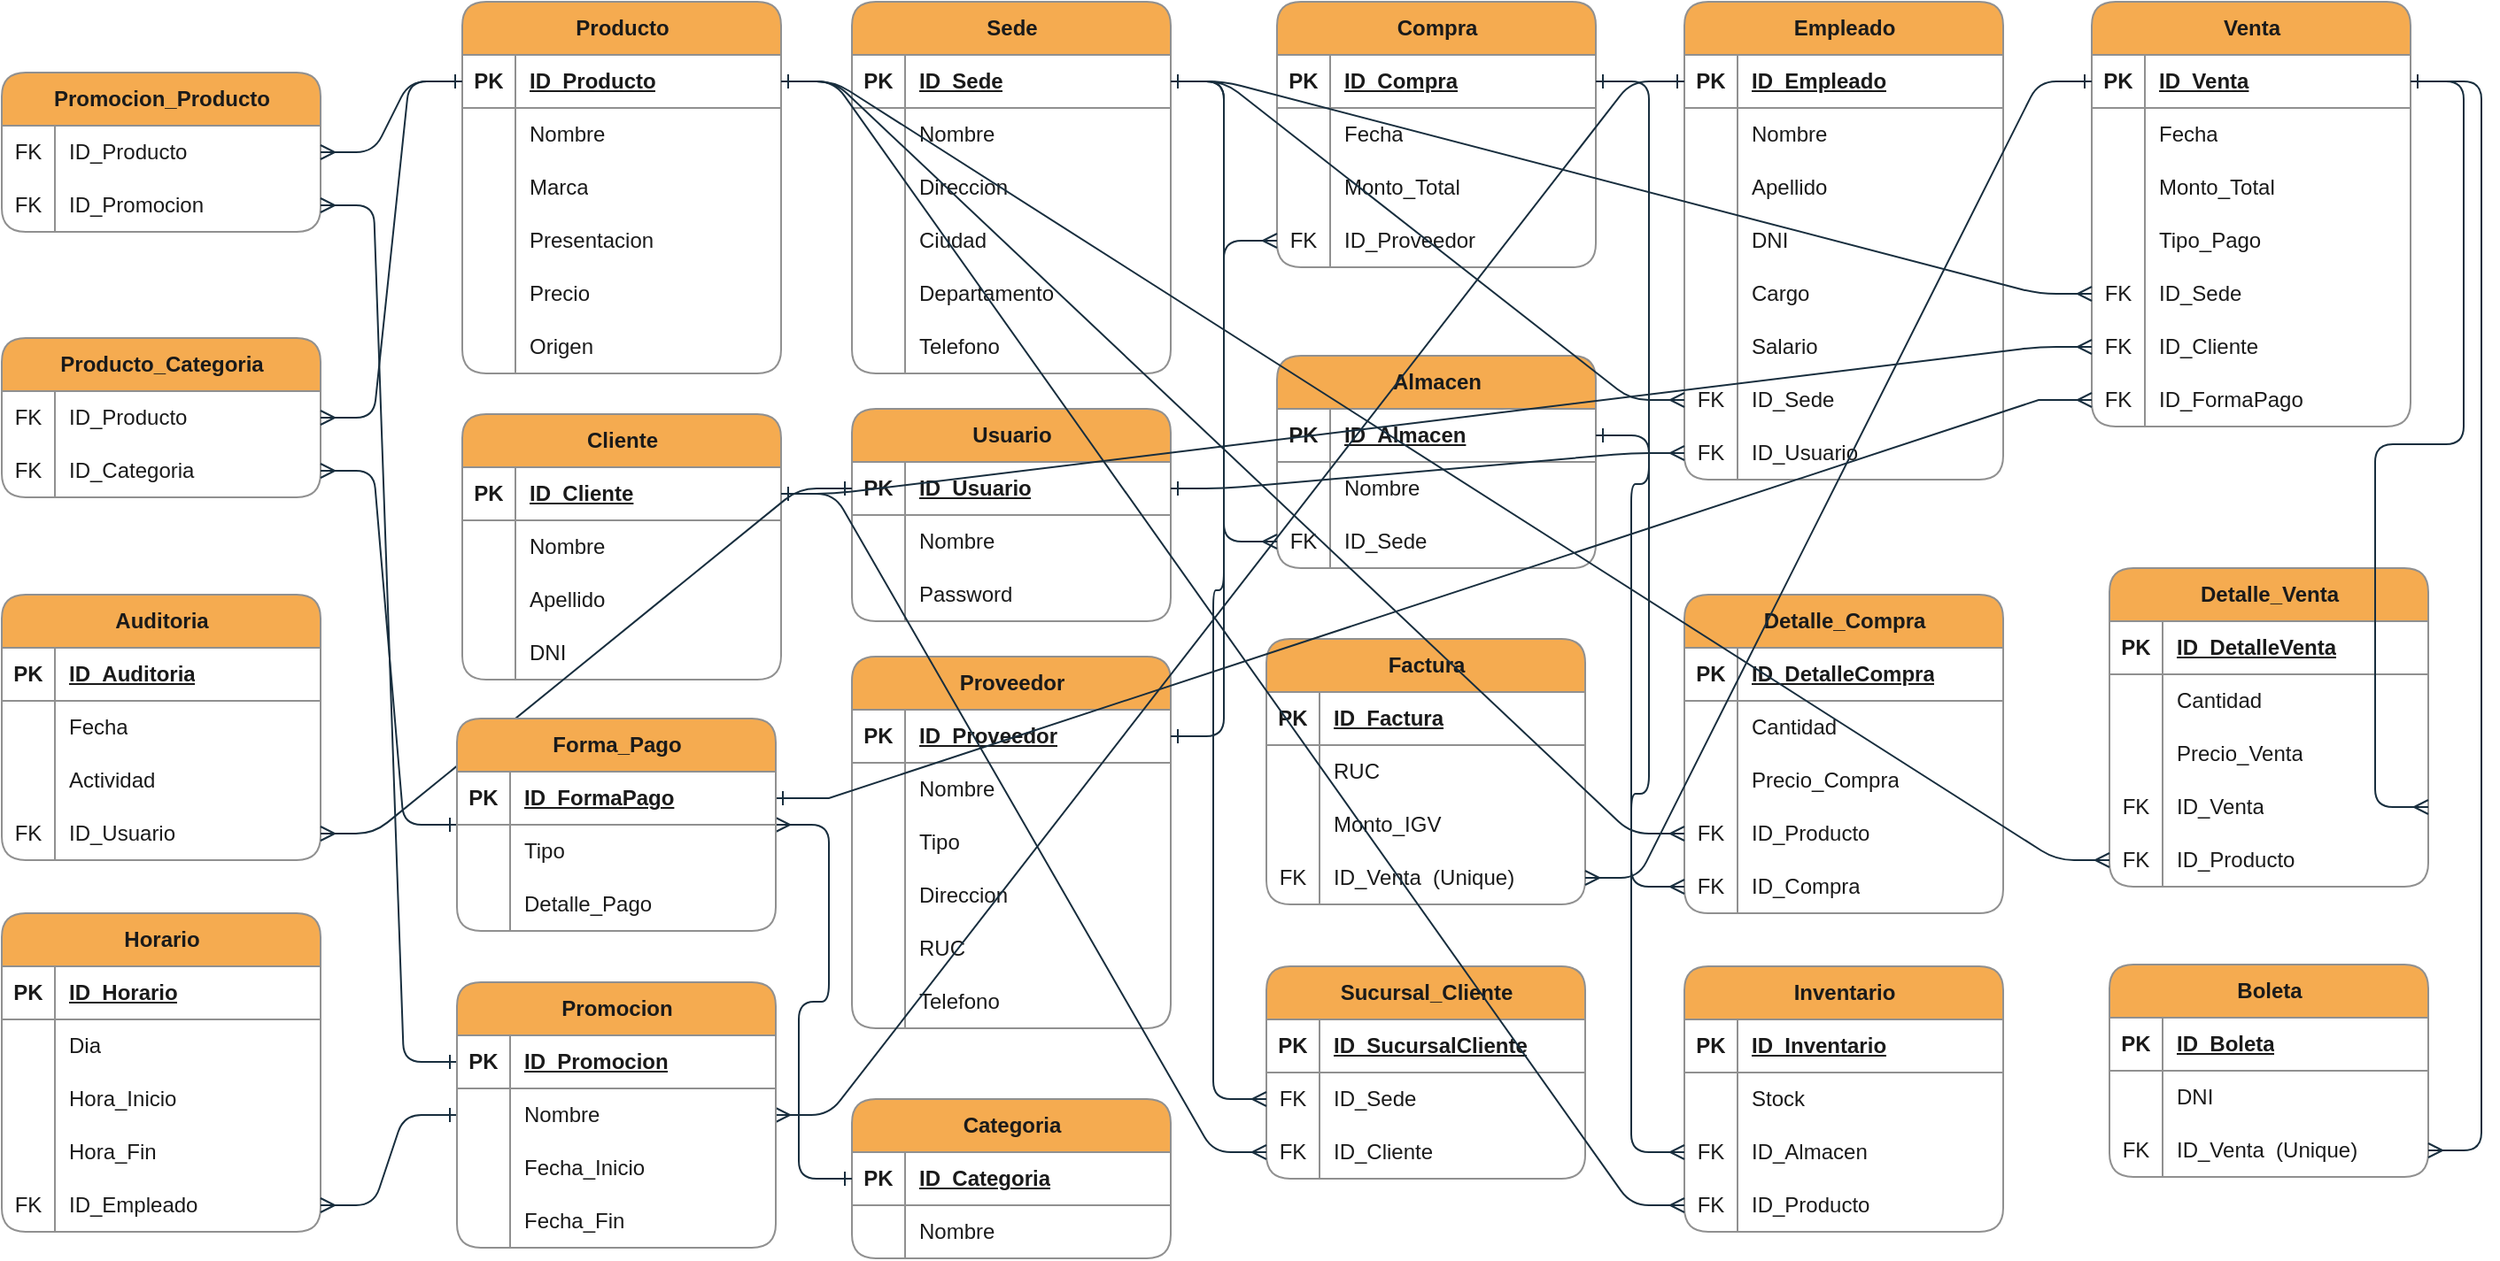 <mxfile version="25.0.3">
  <diagram name="Página-1" id="Ygg-X2lBc4br_5vgcan-">
    <mxGraphModel dx="1707" dy="460" grid="0" gridSize="10" guides="1" tooltips="1" connect="1" arrows="1" fold="1" page="1" pageScale="1" pageWidth="827" pageHeight="1169" background="none" math="0" shadow="0">
      <root>
        <mxCell id="0" />
        <mxCell id="1" parent="0" />
        <mxCell id="IKdPbWX5eYsmkNhFCXBh-2" value="Sede" style="shape=table;startSize=30;container=1;collapsible=1;childLayout=tableLayout;fixedRows=1;rowLines=0;fontStyle=1;align=center;resizeLast=1;html=1;rounded=1;labelBackgroundColor=none;fillColor=#F5AB50;strokeColor=#909090;fontColor=#1A1A1A;" parent="1" vertex="1">
          <mxGeometry x="-110" y="40" width="180" height="210" as="geometry">
            <mxRectangle x="150" y="40" width="70" height="30" as="alternateBounds" />
          </mxGeometry>
        </mxCell>
        <mxCell id="IKdPbWX5eYsmkNhFCXBh-3" value="" style="shape=tableRow;horizontal=0;startSize=0;swimlaneHead=0;swimlaneBody=0;fillColor=none;collapsible=0;dropTarget=0;points=[[0,0.5],[1,0.5]];portConstraint=eastwest;top=0;left=0;right=0;bottom=1;rounded=1;labelBackgroundColor=none;strokeColor=#909090;fontColor=#1A1A1A;" parent="IKdPbWX5eYsmkNhFCXBh-2" vertex="1">
          <mxGeometry y="30" width="180" height="30" as="geometry" />
        </mxCell>
        <mxCell id="IKdPbWX5eYsmkNhFCXBh-4" value="PK" style="shape=partialRectangle;connectable=0;fillColor=none;top=0;left=0;bottom=0;right=0;fontStyle=1;overflow=hidden;whiteSpace=wrap;html=1;rounded=1;labelBackgroundColor=none;strokeColor=#909090;fontColor=#1A1A1A;" parent="IKdPbWX5eYsmkNhFCXBh-3" vertex="1">
          <mxGeometry width="30" height="30" as="geometry">
            <mxRectangle width="30" height="30" as="alternateBounds" />
          </mxGeometry>
        </mxCell>
        <mxCell id="IKdPbWX5eYsmkNhFCXBh-5" value="ID_Sede" style="shape=partialRectangle;connectable=0;fillColor=none;top=0;left=0;bottom=0;right=0;align=left;spacingLeft=6;fontStyle=5;overflow=hidden;whiteSpace=wrap;html=1;rounded=1;labelBackgroundColor=none;strokeColor=#909090;fontColor=#1A1A1A;" parent="IKdPbWX5eYsmkNhFCXBh-3" vertex="1">
          <mxGeometry x="30" width="150" height="30" as="geometry">
            <mxRectangle width="150" height="30" as="alternateBounds" />
          </mxGeometry>
        </mxCell>
        <mxCell id="IKdPbWX5eYsmkNhFCXBh-6" value="" style="shape=tableRow;horizontal=0;startSize=0;swimlaneHead=0;swimlaneBody=0;fillColor=none;collapsible=0;dropTarget=0;points=[[0,0.5],[1,0.5]];portConstraint=eastwest;top=0;left=0;right=0;bottom=0;rounded=1;labelBackgroundColor=none;strokeColor=#909090;fontColor=#1A1A1A;" parent="IKdPbWX5eYsmkNhFCXBh-2" vertex="1">
          <mxGeometry y="60" width="180" height="30" as="geometry" />
        </mxCell>
        <mxCell id="IKdPbWX5eYsmkNhFCXBh-7" value="" style="shape=partialRectangle;connectable=0;fillColor=none;top=0;left=0;bottom=0;right=0;editable=1;overflow=hidden;whiteSpace=wrap;html=1;rounded=1;labelBackgroundColor=none;strokeColor=#909090;fontColor=#1A1A1A;" parent="IKdPbWX5eYsmkNhFCXBh-6" vertex="1">
          <mxGeometry width="30" height="30" as="geometry">
            <mxRectangle width="30" height="30" as="alternateBounds" />
          </mxGeometry>
        </mxCell>
        <mxCell id="IKdPbWX5eYsmkNhFCXBh-8" value="Nombre" style="shape=partialRectangle;connectable=0;fillColor=none;top=0;left=0;bottom=0;right=0;align=left;spacingLeft=6;overflow=hidden;whiteSpace=wrap;html=1;rounded=1;labelBackgroundColor=none;strokeColor=#909090;fontColor=#1A1A1A;" parent="IKdPbWX5eYsmkNhFCXBh-6" vertex="1">
          <mxGeometry x="30" width="150" height="30" as="geometry">
            <mxRectangle width="150" height="30" as="alternateBounds" />
          </mxGeometry>
        </mxCell>
        <mxCell id="IKdPbWX5eYsmkNhFCXBh-9" value="" style="shape=tableRow;horizontal=0;startSize=0;swimlaneHead=0;swimlaneBody=0;fillColor=none;collapsible=0;dropTarget=0;points=[[0,0.5],[1,0.5]];portConstraint=eastwest;top=0;left=0;right=0;bottom=0;rounded=1;labelBackgroundColor=none;strokeColor=#909090;fontColor=#1A1A1A;" parent="IKdPbWX5eYsmkNhFCXBh-2" vertex="1">
          <mxGeometry y="90" width="180" height="30" as="geometry" />
        </mxCell>
        <mxCell id="IKdPbWX5eYsmkNhFCXBh-10" value="" style="shape=partialRectangle;connectable=0;fillColor=none;top=0;left=0;bottom=0;right=0;editable=1;overflow=hidden;whiteSpace=wrap;html=1;rounded=1;labelBackgroundColor=none;strokeColor=#909090;fontColor=#1A1A1A;" parent="IKdPbWX5eYsmkNhFCXBh-9" vertex="1">
          <mxGeometry width="30" height="30" as="geometry">
            <mxRectangle width="30" height="30" as="alternateBounds" />
          </mxGeometry>
        </mxCell>
        <mxCell id="IKdPbWX5eYsmkNhFCXBh-11" value="Direccion" style="shape=partialRectangle;connectable=0;fillColor=none;top=0;left=0;bottom=0;right=0;align=left;spacingLeft=6;overflow=hidden;whiteSpace=wrap;html=1;rounded=1;labelBackgroundColor=none;strokeColor=#909090;fontColor=#1A1A1A;" parent="IKdPbWX5eYsmkNhFCXBh-9" vertex="1">
          <mxGeometry x="30" width="150" height="30" as="geometry">
            <mxRectangle width="150" height="30" as="alternateBounds" />
          </mxGeometry>
        </mxCell>
        <mxCell id="IKdPbWX5eYsmkNhFCXBh-12" value="" style="shape=tableRow;horizontal=0;startSize=0;swimlaneHead=0;swimlaneBody=0;fillColor=none;collapsible=0;dropTarget=0;points=[[0,0.5],[1,0.5]];portConstraint=eastwest;top=0;left=0;right=0;bottom=0;rounded=1;labelBackgroundColor=none;strokeColor=#909090;fontColor=#1A1A1A;" parent="IKdPbWX5eYsmkNhFCXBh-2" vertex="1">
          <mxGeometry y="120" width="180" height="30" as="geometry" />
        </mxCell>
        <mxCell id="IKdPbWX5eYsmkNhFCXBh-13" value="" style="shape=partialRectangle;connectable=0;fillColor=none;top=0;left=0;bottom=0;right=0;editable=1;overflow=hidden;whiteSpace=wrap;html=1;rounded=1;labelBackgroundColor=none;strokeColor=#909090;fontColor=#1A1A1A;" parent="IKdPbWX5eYsmkNhFCXBh-12" vertex="1">
          <mxGeometry width="30" height="30" as="geometry">
            <mxRectangle width="30" height="30" as="alternateBounds" />
          </mxGeometry>
        </mxCell>
        <mxCell id="IKdPbWX5eYsmkNhFCXBh-14" value="Ciudad" style="shape=partialRectangle;connectable=0;fillColor=none;top=0;left=0;bottom=0;right=0;align=left;spacingLeft=6;overflow=hidden;whiteSpace=wrap;html=1;rounded=1;labelBackgroundColor=none;strokeColor=#909090;fontColor=#1A1A1A;" parent="IKdPbWX5eYsmkNhFCXBh-12" vertex="1">
          <mxGeometry x="30" width="150" height="30" as="geometry">
            <mxRectangle width="150" height="30" as="alternateBounds" />
          </mxGeometry>
        </mxCell>
        <mxCell id="IKdPbWX5eYsmkNhFCXBh-15" value="" style="shape=tableRow;horizontal=0;startSize=0;swimlaneHead=0;swimlaneBody=0;fillColor=none;collapsible=0;dropTarget=0;points=[[0,0.5],[1,0.5]];portConstraint=eastwest;top=0;left=0;right=0;bottom=0;rounded=1;labelBackgroundColor=none;strokeColor=#909090;fontColor=#1A1A1A;" parent="IKdPbWX5eYsmkNhFCXBh-2" vertex="1">
          <mxGeometry y="150" width="180" height="30" as="geometry" />
        </mxCell>
        <mxCell id="IKdPbWX5eYsmkNhFCXBh-16" value="" style="shape=partialRectangle;connectable=0;fillColor=none;top=0;left=0;bottom=0;right=0;editable=1;overflow=hidden;whiteSpace=wrap;html=1;rounded=1;labelBackgroundColor=none;strokeColor=#909090;fontColor=#1A1A1A;" parent="IKdPbWX5eYsmkNhFCXBh-15" vertex="1">
          <mxGeometry width="30" height="30" as="geometry">
            <mxRectangle width="30" height="30" as="alternateBounds" />
          </mxGeometry>
        </mxCell>
        <mxCell id="IKdPbWX5eYsmkNhFCXBh-17" value="Departamento" style="shape=partialRectangle;connectable=0;fillColor=none;top=0;left=0;bottom=0;right=0;align=left;spacingLeft=6;overflow=hidden;whiteSpace=wrap;html=1;rounded=1;labelBackgroundColor=none;strokeColor=#909090;fontColor=#1A1A1A;" parent="IKdPbWX5eYsmkNhFCXBh-15" vertex="1">
          <mxGeometry x="30" width="150" height="30" as="geometry">
            <mxRectangle width="150" height="30" as="alternateBounds" />
          </mxGeometry>
        </mxCell>
        <mxCell id="IKdPbWX5eYsmkNhFCXBh-34" value="" style="shape=tableRow;horizontal=0;startSize=0;swimlaneHead=0;swimlaneBody=0;fillColor=none;collapsible=0;dropTarget=0;points=[[0,0.5],[1,0.5]];portConstraint=eastwest;top=0;left=0;right=0;bottom=0;rounded=1;labelBackgroundColor=none;strokeColor=#909090;fontColor=#1A1A1A;" parent="IKdPbWX5eYsmkNhFCXBh-2" vertex="1">
          <mxGeometry y="180" width="180" height="30" as="geometry" />
        </mxCell>
        <mxCell id="IKdPbWX5eYsmkNhFCXBh-35" value="" style="shape=partialRectangle;connectable=0;fillColor=none;top=0;left=0;bottom=0;right=0;editable=1;overflow=hidden;whiteSpace=wrap;html=1;rounded=1;labelBackgroundColor=none;strokeColor=#909090;fontColor=#1A1A1A;" parent="IKdPbWX5eYsmkNhFCXBh-34" vertex="1">
          <mxGeometry width="30" height="30" as="geometry">
            <mxRectangle width="30" height="30" as="alternateBounds" />
          </mxGeometry>
        </mxCell>
        <mxCell id="IKdPbWX5eYsmkNhFCXBh-36" value="Telefono" style="shape=partialRectangle;connectable=0;fillColor=none;top=0;left=0;bottom=0;right=0;align=left;spacingLeft=6;overflow=hidden;whiteSpace=wrap;html=1;rounded=1;labelBackgroundColor=none;strokeColor=#909090;fontColor=#1A1A1A;" parent="IKdPbWX5eYsmkNhFCXBh-34" vertex="1">
          <mxGeometry x="30" width="150" height="30" as="geometry">
            <mxRectangle width="150" height="30" as="alternateBounds" />
          </mxGeometry>
        </mxCell>
        <mxCell id="IKdPbWX5eYsmkNhFCXBh-37" value="Empleado" style="shape=table;startSize=30;container=1;collapsible=1;childLayout=tableLayout;fixedRows=1;rowLines=0;fontStyle=1;align=center;resizeLast=1;html=1;rounded=1;labelBackgroundColor=none;fillColor=#F5AB50;strokeColor=#909090;fontColor=#1A1A1A;" parent="1" vertex="1">
          <mxGeometry x="360" y="40" width="180" height="270" as="geometry">
            <mxRectangle x="150" y="40" width="70" height="30" as="alternateBounds" />
          </mxGeometry>
        </mxCell>
        <mxCell id="IKdPbWX5eYsmkNhFCXBh-38" value="" style="shape=tableRow;horizontal=0;startSize=0;swimlaneHead=0;swimlaneBody=0;fillColor=none;collapsible=0;dropTarget=0;points=[[0,0.5],[1,0.5]];portConstraint=eastwest;top=0;left=0;right=0;bottom=1;rounded=1;labelBackgroundColor=none;strokeColor=#909090;fontColor=#1A1A1A;" parent="IKdPbWX5eYsmkNhFCXBh-37" vertex="1">
          <mxGeometry y="30" width="180" height="30" as="geometry" />
        </mxCell>
        <mxCell id="IKdPbWX5eYsmkNhFCXBh-39" value="PK" style="shape=partialRectangle;connectable=0;fillColor=none;top=0;left=0;bottom=0;right=0;fontStyle=1;overflow=hidden;whiteSpace=wrap;html=1;rounded=1;labelBackgroundColor=none;strokeColor=#909090;fontColor=#1A1A1A;" parent="IKdPbWX5eYsmkNhFCXBh-38" vertex="1">
          <mxGeometry width="30" height="30" as="geometry">
            <mxRectangle width="30" height="30" as="alternateBounds" />
          </mxGeometry>
        </mxCell>
        <mxCell id="IKdPbWX5eYsmkNhFCXBh-40" value="ID_Empleado" style="shape=partialRectangle;connectable=0;fillColor=none;top=0;left=0;bottom=0;right=0;align=left;spacingLeft=6;fontStyle=5;overflow=hidden;whiteSpace=wrap;html=1;rounded=1;labelBackgroundColor=none;strokeColor=#909090;fontColor=#1A1A1A;" parent="IKdPbWX5eYsmkNhFCXBh-38" vertex="1">
          <mxGeometry x="30" width="150" height="30" as="geometry">
            <mxRectangle width="150" height="30" as="alternateBounds" />
          </mxGeometry>
        </mxCell>
        <mxCell id="IKdPbWX5eYsmkNhFCXBh-41" value="" style="shape=tableRow;horizontal=0;startSize=0;swimlaneHead=0;swimlaneBody=0;fillColor=none;collapsible=0;dropTarget=0;points=[[0,0.5],[1,0.5]];portConstraint=eastwest;top=0;left=0;right=0;bottom=0;rounded=1;labelBackgroundColor=none;strokeColor=#909090;fontColor=#1A1A1A;" parent="IKdPbWX5eYsmkNhFCXBh-37" vertex="1">
          <mxGeometry y="60" width="180" height="30" as="geometry" />
        </mxCell>
        <mxCell id="IKdPbWX5eYsmkNhFCXBh-42" value="" style="shape=partialRectangle;connectable=0;fillColor=none;top=0;left=0;bottom=0;right=0;editable=1;overflow=hidden;whiteSpace=wrap;html=1;rounded=1;labelBackgroundColor=none;strokeColor=#909090;fontColor=#1A1A1A;" parent="IKdPbWX5eYsmkNhFCXBh-41" vertex="1">
          <mxGeometry width="30" height="30" as="geometry">
            <mxRectangle width="30" height="30" as="alternateBounds" />
          </mxGeometry>
        </mxCell>
        <mxCell id="IKdPbWX5eYsmkNhFCXBh-43" value="Nombre" style="shape=partialRectangle;connectable=0;fillColor=none;top=0;left=0;bottom=0;right=0;align=left;spacingLeft=6;overflow=hidden;whiteSpace=wrap;html=1;rounded=1;labelBackgroundColor=none;strokeColor=#909090;fontColor=#1A1A1A;" parent="IKdPbWX5eYsmkNhFCXBh-41" vertex="1">
          <mxGeometry x="30" width="150" height="30" as="geometry">
            <mxRectangle width="150" height="30" as="alternateBounds" />
          </mxGeometry>
        </mxCell>
        <mxCell id="IKdPbWX5eYsmkNhFCXBh-44" value="" style="shape=tableRow;horizontal=0;startSize=0;swimlaneHead=0;swimlaneBody=0;fillColor=none;collapsible=0;dropTarget=0;points=[[0,0.5],[1,0.5]];portConstraint=eastwest;top=0;left=0;right=0;bottom=0;rounded=1;labelBackgroundColor=none;strokeColor=#909090;fontColor=#1A1A1A;" parent="IKdPbWX5eYsmkNhFCXBh-37" vertex="1">
          <mxGeometry y="90" width="180" height="30" as="geometry" />
        </mxCell>
        <mxCell id="IKdPbWX5eYsmkNhFCXBh-45" value="" style="shape=partialRectangle;connectable=0;fillColor=none;top=0;left=0;bottom=0;right=0;editable=1;overflow=hidden;whiteSpace=wrap;html=1;rounded=1;labelBackgroundColor=none;strokeColor=#909090;fontColor=#1A1A1A;" parent="IKdPbWX5eYsmkNhFCXBh-44" vertex="1">
          <mxGeometry width="30" height="30" as="geometry">
            <mxRectangle width="30" height="30" as="alternateBounds" />
          </mxGeometry>
        </mxCell>
        <mxCell id="IKdPbWX5eYsmkNhFCXBh-46" value="Apellido" style="shape=partialRectangle;connectable=0;fillColor=none;top=0;left=0;bottom=0;right=0;align=left;spacingLeft=6;overflow=hidden;whiteSpace=wrap;html=1;rounded=1;labelBackgroundColor=none;strokeColor=#909090;fontColor=#1A1A1A;" parent="IKdPbWX5eYsmkNhFCXBh-44" vertex="1">
          <mxGeometry x="30" width="150" height="30" as="geometry">
            <mxRectangle width="150" height="30" as="alternateBounds" />
          </mxGeometry>
        </mxCell>
        <mxCell id="IKdPbWX5eYsmkNhFCXBh-47" value="" style="shape=tableRow;horizontal=0;startSize=0;swimlaneHead=0;swimlaneBody=0;fillColor=none;collapsible=0;dropTarget=0;points=[[0,0.5],[1,0.5]];portConstraint=eastwest;top=0;left=0;right=0;bottom=0;rounded=1;labelBackgroundColor=none;strokeColor=#909090;fontColor=#1A1A1A;" parent="IKdPbWX5eYsmkNhFCXBh-37" vertex="1">
          <mxGeometry y="120" width="180" height="30" as="geometry" />
        </mxCell>
        <mxCell id="IKdPbWX5eYsmkNhFCXBh-48" value="" style="shape=partialRectangle;connectable=0;fillColor=none;top=0;left=0;bottom=0;right=0;editable=1;overflow=hidden;whiteSpace=wrap;html=1;rounded=1;labelBackgroundColor=none;strokeColor=#909090;fontColor=#1A1A1A;" parent="IKdPbWX5eYsmkNhFCXBh-47" vertex="1">
          <mxGeometry width="30" height="30" as="geometry">
            <mxRectangle width="30" height="30" as="alternateBounds" />
          </mxGeometry>
        </mxCell>
        <mxCell id="IKdPbWX5eYsmkNhFCXBh-49" value="DNI" style="shape=partialRectangle;connectable=0;fillColor=none;top=0;left=0;bottom=0;right=0;align=left;spacingLeft=6;overflow=hidden;whiteSpace=wrap;html=1;rounded=1;labelBackgroundColor=none;strokeColor=#909090;fontColor=#1A1A1A;" parent="IKdPbWX5eYsmkNhFCXBh-47" vertex="1">
          <mxGeometry x="30" width="150" height="30" as="geometry">
            <mxRectangle width="150" height="30" as="alternateBounds" />
          </mxGeometry>
        </mxCell>
        <mxCell id="IKdPbWX5eYsmkNhFCXBh-50" value="" style="shape=tableRow;horizontal=0;startSize=0;swimlaneHead=0;swimlaneBody=0;fillColor=none;collapsible=0;dropTarget=0;points=[[0,0.5],[1,0.5]];portConstraint=eastwest;top=0;left=0;right=0;bottom=0;rounded=1;labelBackgroundColor=none;strokeColor=#909090;fontColor=#1A1A1A;" parent="IKdPbWX5eYsmkNhFCXBh-37" vertex="1">
          <mxGeometry y="150" width="180" height="30" as="geometry" />
        </mxCell>
        <mxCell id="IKdPbWX5eYsmkNhFCXBh-51" value="" style="shape=partialRectangle;connectable=0;fillColor=none;top=0;left=0;bottom=0;right=0;editable=1;overflow=hidden;whiteSpace=wrap;html=1;rounded=1;labelBackgroundColor=none;strokeColor=#909090;fontColor=#1A1A1A;" parent="IKdPbWX5eYsmkNhFCXBh-50" vertex="1">
          <mxGeometry width="30" height="30" as="geometry">
            <mxRectangle width="30" height="30" as="alternateBounds" />
          </mxGeometry>
        </mxCell>
        <mxCell id="IKdPbWX5eYsmkNhFCXBh-52" value="Cargo" style="shape=partialRectangle;connectable=0;fillColor=none;top=0;left=0;bottom=0;right=0;align=left;spacingLeft=6;overflow=hidden;whiteSpace=wrap;html=1;rounded=1;labelBackgroundColor=none;strokeColor=#909090;fontColor=#1A1A1A;" parent="IKdPbWX5eYsmkNhFCXBh-50" vertex="1">
          <mxGeometry x="30" width="150" height="30" as="geometry">
            <mxRectangle width="150" height="30" as="alternateBounds" />
          </mxGeometry>
        </mxCell>
        <mxCell id="IKdPbWX5eYsmkNhFCXBh-53" value="" style="shape=tableRow;horizontal=0;startSize=0;swimlaneHead=0;swimlaneBody=0;fillColor=none;collapsible=0;dropTarget=0;points=[[0,0.5],[1,0.5]];portConstraint=eastwest;top=0;left=0;right=0;bottom=0;rounded=1;labelBackgroundColor=none;strokeColor=#909090;fontColor=#1A1A1A;" parent="IKdPbWX5eYsmkNhFCXBh-37" vertex="1">
          <mxGeometry y="180" width="180" height="30" as="geometry" />
        </mxCell>
        <mxCell id="IKdPbWX5eYsmkNhFCXBh-54" value="" style="shape=partialRectangle;connectable=0;fillColor=none;top=0;left=0;bottom=0;right=0;editable=1;overflow=hidden;whiteSpace=wrap;html=1;rounded=1;labelBackgroundColor=none;strokeColor=#909090;fontColor=#1A1A1A;" parent="IKdPbWX5eYsmkNhFCXBh-53" vertex="1">
          <mxGeometry width="30" height="30" as="geometry">
            <mxRectangle width="30" height="30" as="alternateBounds" />
          </mxGeometry>
        </mxCell>
        <mxCell id="IKdPbWX5eYsmkNhFCXBh-55" value="Salario" style="shape=partialRectangle;connectable=0;fillColor=none;top=0;left=0;bottom=0;right=0;align=left;spacingLeft=6;overflow=hidden;whiteSpace=wrap;html=1;rounded=1;labelBackgroundColor=none;strokeColor=#909090;fontColor=#1A1A1A;" parent="IKdPbWX5eYsmkNhFCXBh-53" vertex="1">
          <mxGeometry x="30" width="150" height="30" as="geometry">
            <mxRectangle width="150" height="30" as="alternateBounds" />
          </mxGeometry>
        </mxCell>
        <mxCell id="IKdPbWX5eYsmkNhFCXBh-57" value="" style="shape=tableRow;horizontal=0;startSize=0;swimlaneHead=0;swimlaneBody=0;fillColor=none;collapsible=0;dropTarget=0;points=[[0,0.5],[1,0.5]];portConstraint=eastwest;top=0;left=0;right=0;bottom=0;rounded=1;labelBackgroundColor=none;strokeColor=#909090;fontColor=#1A1A1A;" parent="IKdPbWX5eYsmkNhFCXBh-37" vertex="1">
          <mxGeometry y="210" width="180" height="30" as="geometry" />
        </mxCell>
        <mxCell id="IKdPbWX5eYsmkNhFCXBh-58" value="FK" style="shape=partialRectangle;connectable=0;fillColor=none;top=0;left=0;bottom=0;right=0;editable=1;overflow=hidden;whiteSpace=wrap;html=1;rounded=1;labelBackgroundColor=none;strokeColor=#909090;fontColor=#1A1A1A;" parent="IKdPbWX5eYsmkNhFCXBh-57" vertex="1">
          <mxGeometry width="30" height="30" as="geometry">
            <mxRectangle width="30" height="30" as="alternateBounds" />
          </mxGeometry>
        </mxCell>
        <mxCell id="IKdPbWX5eYsmkNhFCXBh-59" value="ID_Sede" style="shape=partialRectangle;connectable=0;fillColor=none;top=0;left=0;bottom=0;right=0;align=left;spacingLeft=6;overflow=hidden;whiteSpace=wrap;html=1;rounded=1;labelBackgroundColor=none;strokeColor=#909090;fontColor=#1A1A1A;" parent="IKdPbWX5eYsmkNhFCXBh-57" vertex="1">
          <mxGeometry x="30" width="150" height="30" as="geometry">
            <mxRectangle width="150" height="30" as="alternateBounds" />
          </mxGeometry>
        </mxCell>
        <mxCell id="IKdPbWX5eYsmkNhFCXBh-60" value="" style="shape=tableRow;horizontal=0;startSize=0;swimlaneHead=0;swimlaneBody=0;fillColor=none;collapsible=0;dropTarget=0;points=[[0,0.5],[1,0.5]];portConstraint=eastwest;top=0;left=0;right=0;bottom=0;rounded=1;labelBackgroundColor=none;strokeColor=#909090;fontColor=#1A1A1A;" parent="IKdPbWX5eYsmkNhFCXBh-37" vertex="1">
          <mxGeometry y="240" width="180" height="30" as="geometry" />
        </mxCell>
        <mxCell id="IKdPbWX5eYsmkNhFCXBh-61" value="FK" style="shape=partialRectangle;connectable=0;fillColor=none;top=0;left=0;bottom=0;right=0;editable=1;overflow=hidden;whiteSpace=wrap;html=1;rounded=1;labelBackgroundColor=none;strokeColor=#909090;fontColor=#1A1A1A;" parent="IKdPbWX5eYsmkNhFCXBh-60" vertex="1">
          <mxGeometry width="30" height="30" as="geometry">
            <mxRectangle width="30" height="30" as="alternateBounds" />
          </mxGeometry>
        </mxCell>
        <mxCell id="IKdPbWX5eYsmkNhFCXBh-62" value="ID_Usuario" style="shape=partialRectangle;connectable=0;fillColor=none;top=0;left=0;bottom=0;right=0;align=left;spacingLeft=6;overflow=hidden;whiteSpace=wrap;html=1;rounded=1;labelBackgroundColor=none;strokeColor=#909090;fontColor=#1A1A1A;" parent="IKdPbWX5eYsmkNhFCXBh-60" vertex="1">
          <mxGeometry x="30" width="150" height="30" as="geometry">
            <mxRectangle width="150" height="30" as="alternateBounds" />
          </mxGeometry>
        </mxCell>
        <mxCell id="IKdPbWX5eYsmkNhFCXBh-63" value="Usuario" style="shape=table;startSize=30;container=1;collapsible=1;childLayout=tableLayout;fixedRows=1;rowLines=0;fontStyle=1;align=center;resizeLast=1;html=1;rounded=1;labelBackgroundColor=none;fillColor=#F5AB50;strokeColor=#909090;fontColor=#1A1A1A;" parent="1" vertex="1">
          <mxGeometry x="-110" y="270" width="180" height="120" as="geometry">
            <mxRectangle x="150" y="40" width="70" height="30" as="alternateBounds" />
          </mxGeometry>
        </mxCell>
        <mxCell id="IKdPbWX5eYsmkNhFCXBh-64" value="" style="shape=tableRow;horizontal=0;startSize=0;swimlaneHead=0;swimlaneBody=0;fillColor=none;collapsible=0;dropTarget=0;points=[[0,0.5],[1,0.5]];portConstraint=eastwest;top=0;left=0;right=0;bottom=1;rounded=1;labelBackgroundColor=none;strokeColor=#909090;fontColor=#1A1A1A;" parent="IKdPbWX5eYsmkNhFCXBh-63" vertex="1">
          <mxGeometry y="30" width="180" height="30" as="geometry" />
        </mxCell>
        <mxCell id="IKdPbWX5eYsmkNhFCXBh-65" value="PK" style="shape=partialRectangle;connectable=0;fillColor=none;top=0;left=0;bottom=0;right=0;fontStyle=1;overflow=hidden;whiteSpace=wrap;html=1;rounded=1;labelBackgroundColor=none;strokeColor=#909090;fontColor=#1A1A1A;" parent="IKdPbWX5eYsmkNhFCXBh-64" vertex="1">
          <mxGeometry width="30" height="30" as="geometry">
            <mxRectangle width="30" height="30" as="alternateBounds" />
          </mxGeometry>
        </mxCell>
        <mxCell id="IKdPbWX5eYsmkNhFCXBh-66" value="ID_Usuario" style="shape=partialRectangle;connectable=0;fillColor=none;top=0;left=0;bottom=0;right=0;align=left;spacingLeft=6;fontStyle=5;overflow=hidden;whiteSpace=wrap;html=1;rounded=1;labelBackgroundColor=none;strokeColor=#909090;fontColor=#1A1A1A;" parent="IKdPbWX5eYsmkNhFCXBh-64" vertex="1">
          <mxGeometry x="30" width="150" height="30" as="geometry">
            <mxRectangle width="150" height="30" as="alternateBounds" />
          </mxGeometry>
        </mxCell>
        <mxCell id="IKdPbWX5eYsmkNhFCXBh-67" value="" style="shape=tableRow;horizontal=0;startSize=0;swimlaneHead=0;swimlaneBody=0;fillColor=none;collapsible=0;dropTarget=0;points=[[0,0.5],[1,0.5]];portConstraint=eastwest;top=0;left=0;right=0;bottom=0;rounded=1;labelBackgroundColor=none;strokeColor=#909090;fontColor=#1A1A1A;" parent="IKdPbWX5eYsmkNhFCXBh-63" vertex="1">
          <mxGeometry y="60" width="180" height="30" as="geometry" />
        </mxCell>
        <mxCell id="IKdPbWX5eYsmkNhFCXBh-68" value="" style="shape=partialRectangle;connectable=0;fillColor=none;top=0;left=0;bottom=0;right=0;editable=1;overflow=hidden;whiteSpace=wrap;html=1;rounded=1;labelBackgroundColor=none;strokeColor=#909090;fontColor=#1A1A1A;" parent="IKdPbWX5eYsmkNhFCXBh-67" vertex="1">
          <mxGeometry width="30" height="30" as="geometry">
            <mxRectangle width="30" height="30" as="alternateBounds" />
          </mxGeometry>
        </mxCell>
        <mxCell id="IKdPbWX5eYsmkNhFCXBh-69" value="Nombre" style="shape=partialRectangle;connectable=0;fillColor=none;top=0;left=0;bottom=0;right=0;align=left;spacingLeft=6;overflow=hidden;whiteSpace=wrap;html=1;rounded=1;labelBackgroundColor=none;strokeColor=#909090;fontColor=#1A1A1A;" parent="IKdPbWX5eYsmkNhFCXBh-67" vertex="1">
          <mxGeometry x="30" width="150" height="30" as="geometry">
            <mxRectangle width="150" height="30" as="alternateBounds" />
          </mxGeometry>
        </mxCell>
        <mxCell id="IKdPbWX5eYsmkNhFCXBh-70" value="" style="shape=tableRow;horizontal=0;startSize=0;swimlaneHead=0;swimlaneBody=0;fillColor=none;collapsible=0;dropTarget=0;points=[[0,0.5],[1,0.5]];portConstraint=eastwest;top=0;left=0;right=0;bottom=0;rounded=1;labelBackgroundColor=none;strokeColor=#909090;fontColor=#1A1A1A;" parent="IKdPbWX5eYsmkNhFCXBh-63" vertex="1">
          <mxGeometry y="90" width="180" height="30" as="geometry" />
        </mxCell>
        <mxCell id="IKdPbWX5eYsmkNhFCXBh-71" value="" style="shape=partialRectangle;connectable=0;fillColor=none;top=0;left=0;bottom=0;right=0;editable=1;overflow=hidden;whiteSpace=wrap;html=1;rounded=1;labelBackgroundColor=none;strokeColor=#909090;fontColor=#1A1A1A;" parent="IKdPbWX5eYsmkNhFCXBh-70" vertex="1">
          <mxGeometry width="30" height="30" as="geometry">
            <mxRectangle width="30" height="30" as="alternateBounds" />
          </mxGeometry>
        </mxCell>
        <mxCell id="IKdPbWX5eYsmkNhFCXBh-72" value="Password" style="shape=partialRectangle;connectable=0;fillColor=none;top=0;left=0;bottom=0;right=0;align=left;spacingLeft=6;overflow=hidden;whiteSpace=wrap;html=1;rounded=1;labelBackgroundColor=none;strokeColor=#909090;fontColor=#1A1A1A;" parent="IKdPbWX5eYsmkNhFCXBh-70" vertex="1">
          <mxGeometry x="30" width="150" height="30" as="geometry">
            <mxRectangle width="150" height="30" as="alternateBounds" />
          </mxGeometry>
        </mxCell>
        <mxCell id="IKdPbWX5eYsmkNhFCXBh-82" value="Producto" style="shape=table;startSize=30;container=1;collapsible=1;childLayout=tableLayout;fixedRows=1;rowLines=0;fontStyle=1;align=center;resizeLast=1;html=1;rounded=1;labelBackgroundColor=none;fillColor=#F5AB50;strokeColor=#909090;fontColor=#1A1A1A;" parent="1" vertex="1">
          <mxGeometry x="-330" y="40" width="180" height="210" as="geometry">
            <mxRectangle x="150" y="40" width="70" height="30" as="alternateBounds" />
          </mxGeometry>
        </mxCell>
        <mxCell id="IKdPbWX5eYsmkNhFCXBh-83" value="" style="shape=tableRow;horizontal=0;startSize=0;swimlaneHead=0;swimlaneBody=0;fillColor=none;collapsible=0;dropTarget=0;points=[[0,0.5],[1,0.5]];portConstraint=eastwest;top=0;left=0;right=0;bottom=1;rounded=1;labelBackgroundColor=none;strokeColor=#909090;fontColor=#1A1A1A;" parent="IKdPbWX5eYsmkNhFCXBh-82" vertex="1">
          <mxGeometry y="30" width="180" height="30" as="geometry" />
        </mxCell>
        <mxCell id="IKdPbWX5eYsmkNhFCXBh-84" value="PK" style="shape=partialRectangle;connectable=0;fillColor=none;top=0;left=0;bottom=0;right=0;fontStyle=1;overflow=hidden;whiteSpace=wrap;html=1;rounded=1;labelBackgroundColor=none;strokeColor=#909090;fontColor=#1A1A1A;" parent="IKdPbWX5eYsmkNhFCXBh-83" vertex="1">
          <mxGeometry width="30" height="30" as="geometry">
            <mxRectangle width="30" height="30" as="alternateBounds" />
          </mxGeometry>
        </mxCell>
        <mxCell id="IKdPbWX5eYsmkNhFCXBh-85" value="ID_Producto" style="shape=partialRectangle;connectable=0;fillColor=none;top=0;left=0;bottom=0;right=0;align=left;spacingLeft=6;fontStyle=5;overflow=hidden;whiteSpace=wrap;html=1;rounded=1;labelBackgroundColor=none;strokeColor=#909090;fontColor=#1A1A1A;" parent="IKdPbWX5eYsmkNhFCXBh-83" vertex="1">
          <mxGeometry x="30" width="150" height="30" as="geometry">
            <mxRectangle width="150" height="30" as="alternateBounds" />
          </mxGeometry>
        </mxCell>
        <mxCell id="IKdPbWX5eYsmkNhFCXBh-86" value="" style="shape=tableRow;horizontal=0;startSize=0;swimlaneHead=0;swimlaneBody=0;fillColor=none;collapsible=0;dropTarget=0;points=[[0,0.5],[1,0.5]];portConstraint=eastwest;top=0;left=0;right=0;bottom=0;rounded=1;labelBackgroundColor=none;strokeColor=#909090;fontColor=#1A1A1A;" parent="IKdPbWX5eYsmkNhFCXBh-82" vertex="1">
          <mxGeometry y="60" width="180" height="30" as="geometry" />
        </mxCell>
        <mxCell id="IKdPbWX5eYsmkNhFCXBh-87" value="" style="shape=partialRectangle;connectable=0;fillColor=none;top=0;left=0;bottom=0;right=0;editable=1;overflow=hidden;whiteSpace=wrap;html=1;rounded=1;labelBackgroundColor=none;strokeColor=#909090;fontColor=#1A1A1A;" parent="IKdPbWX5eYsmkNhFCXBh-86" vertex="1">
          <mxGeometry width="30" height="30" as="geometry">
            <mxRectangle width="30" height="30" as="alternateBounds" />
          </mxGeometry>
        </mxCell>
        <mxCell id="IKdPbWX5eYsmkNhFCXBh-88" value="Nombre" style="shape=partialRectangle;connectable=0;fillColor=none;top=0;left=0;bottom=0;right=0;align=left;spacingLeft=6;overflow=hidden;whiteSpace=wrap;html=1;rounded=1;labelBackgroundColor=none;strokeColor=#909090;fontColor=#1A1A1A;" parent="IKdPbWX5eYsmkNhFCXBh-86" vertex="1">
          <mxGeometry x="30" width="150" height="30" as="geometry">
            <mxRectangle width="150" height="30" as="alternateBounds" />
          </mxGeometry>
        </mxCell>
        <mxCell id="IKdPbWX5eYsmkNhFCXBh-89" value="" style="shape=tableRow;horizontal=0;startSize=0;swimlaneHead=0;swimlaneBody=0;fillColor=none;collapsible=0;dropTarget=0;points=[[0,0.5],[1,0.5]];portConstraint=eastwest;top=0;left=0;right=0;bottom=0;rounded=1;labelBackgroundColor=none;strokeColor=#909090;fontColor=#1A1A1A;" parent="IKdPbWX5eYsmkNhFCXBh-82" vertex="1">
          <mxGeometry y="90" width="180" height="30" as="geometry" />
        </mxCell>
        <mxCell id="IKdPbWX5eYsmkNhFCXBh-90" value="" style="shape=partialRectangle;connectable=0;fillColor=none;top=0;left=0;bottom=0;right=0;editable=1;overflow=hidden;whiteSpace=wrap;html=1;rounded=1;labelBackgroundColor=none;strokeColor=#909090;fontColor=#1A1A1A;" parent="IKdPbWX5eYsmkNhFCXBh-89" vertex="1">
          <mxGeometry width="30" height="30" as="geometry">
            <mxRectangle width="30" height="30" as="alternateBounds" />
          </mxGeometry>
        </mxCell>
        <mxCell id="IKdPbWX5eYsmkNhFCXBh-91" value="Marca" style="shape=partialRectangle;connectable=0;fillColor=none;top=0;left=0;bottom=0;right=0;align=left;spacingLeft=6;overflow=hidden;whiteSpace=wrap;html=1;rounded=1;labelBackgroundColor=none;strokeColor=#909090;fontColor=#1A1A1A;" parent="IKdPbWX5eYsmkNhFCXBh-89" vertex="1">
          <mxGeometry x="30" width="150" height="30" as="geometry">
            <mxRectangle width="150" height="30" as="alternateBounds" />
          </mxGeometry>
        </mxCell>
        <mxCell id="IKdPbWX5eYsmkNhFCXBh-92" value="" style="shape=tableRow;horizontal=0;startSize=0;swimlaneHead=0;swimlaneBody=0;fillColor=none;collapsible=0;dropTarget=0;points=[[0,0.5],[1,0.5]];portConstraint=eastwest;top=0;left=0;right=0;bottom=0;rounded=1;labelBackgroundColor=none;strokeColor=#909090;fontColor=#1A1A1A;" parent="IKdPbWX5eYsmkNhFCXBh-82" vertex="1">
          <mxGeometry y="120" width="180" height="30" as="geometry" />
        </mxCell>
        <mxCell id="IKdPbWX5eYsmkNhFCXBh-93" value="" style="shape=partialRectangle;connectable=0;fillColor=none;top=0;left=0;bottom=0;right=0;editable=1;overflow=hidden;whiteSpace=wrap;html=1;rounded=1;labelBackgroundColor=none;strokeColor=#909090;fontColor=#1A1A1A;" parent="IKdPbWX5eYsmkNhFCXBh-92" vertex="1">
          <mxGeometry width="30" height="30" as="geometry">
            <mxRectangle width="30" height="30" as="alternateBounds" />
          </mxGeometry>
        </mxCell>
        <mxCell id="IKdPbWX5eYsmkNhFCXBh-94" value="Presentacion" style="shape=partialRectangle;connectable=0;fillColor=none;top=0;left=0;bottom=0;right=0;align=left;spacingLeft=6;overflow=hidden;whiteSpace=wrap;html=1;rounded=1;labelBackgroundColor=none;strokeColor=#909090;fontColor=#1A1A1A;" parent="IKdPbWX5eYsmkNhFCXBh-92" vertex="1">
          <mxGeometry x="30" width="150" height="30" as="geometry">
            <mxRectangle width="150" height="30" as="alternateBounds" />
          </mxGeometry>
        </mxCell>
        <mxCell id="IKdPbWX5eYsmkNhFCXBh-95" value="" style="shape=tableRow;horizontal=0;startSize=0;swimlaneHead=0;swimlaneBody=0;fillColor=none;collapsible=0;dropTarget=0;points=[[0,0.5],[1,0.5]];portConstraint=eastwest;top=0;left=0;right=0;bottom=0;rounded=1;labelBackgroundColor=none;strokeColor=#909090;fontColor=#1A1A1A;" parent="IKdPbWX5eYsmkNhFCXBh-82" vertex="1">
          <mxGeometry y="150" width="180" height="30" as="geometry" />
        </mxCell>
        <mxCell id="IKdPbWX5eYsmkNhFCXBh-96" value="" style="shape=partialRectangle;connectable=0;fillColor=none;top=0;left=0;bottom=0;right=0;editable=1;overflow=hidden;whiteSpace=wrap;html=1;rounded=1;labelBackgroundColor=none;strokeColor=#909090;fontColor=#1A1A1A;" parent="IKdPbWX5eYsmkNhFCXBh-95" vertex="1">
          <mxGeometry width="30" height="30" as="geometry">
            <mxRectangle width="30" height="30" as="alternateBounds" />
          </mxGeometry>
        </mxCell>
        <mxCell id="IKdPbWX5eYsmkNhFCXBh-97" value="Precio" style="shape=partialRectangle;connectable=0;fillColor=none;top=0;left=0;bottom=0;right=0;align=left;spacingLeft=6;overflow=hidden;whiteSpace=wrap;html=1;rounded=1;labelBackgroundColor=none;strokeColor=#909090;fontColor=#1A1A1A;" parent="IKdPbWX5eYsmkNhFCXBh-95" vertex="1">
          <mxGeometry x="30" width="150" height="30" as="geometry">
            <mxRectangle width="150" height="30" as="alternateBounds" />
          </mxGeometry>
        </mxCell>
        <mxCell id="IKdPbWX5eYsmkNhFCXBh-98" value="" style="shape=tableRow;horizontal=0;startSize=0;swimlaneHead=0;swimlaneBody=0;fillColor=none;collapsible=0;dropTarget=0;points=[[0,0.5],[1,0.5]];portConstraint=eastwest;top=0;left=0;right=0;bottom=0;rounded=1;labelBackgroundColor=none;strokeColor=#909090;fontColor=#1A1A1A;" parent="IKdPbWX5eYsmkNhFCXBh-82" vertex="1">
          <mxGeometry y="180" width="180" height="30" as="geometry" />
        </mxCell>
        <mxCell id="IKdPbWX5eYsmkNhFCXBh-99" value="" style="shape=partialRectangle;connectable=0;fillColor=none;top=0;left=0;bottom=0;right=0;editable=1;overflow=hidden;whiteSpace=wrap;html=1;rounded=1;labelBackgroundColor=none;strokeColor=#909090;fontColor=#1A1A1A;" parent="IKdPbWX5eYsmkNhFCXBh-98" vertex="1">
          <mxGeometry width="30" height="30" as="geometry">
            <mxRectangle width="30" height="30" as="alternateBounds" />
          </mxGeometry>
        </mxCell>
        <mxCell id="IKdPbWX5eYsmkNhFCXBh-100" value="Origen" style="shape=partialRectangle;connectable=0;fillColor=none;top=0;left=0;bottom=0;right=0;align=left;spacingLeft=6;overflow=hidden;whiteSpace=wrap;html=1;rounded=1;labelBackgroundColor=none;strokeColor=#909090;fontColor=#1A1A1A;" parent="IKdPbWX5eYsmkNhFCXBh-98" vertex="1">
          <mxGeometry x="30" width="150" height="30" as="geometry">
            <mxRectangle width="150" height="30" as="alternateBounds" />
          </mxGeometry>
        </mxCell>
        <mxCell id="IKdPbWX5eYsmkNhFCXBh-107" value="Proveedor" style="shape=table;startSize=30;container=1;collapsible=1;childLayout=tableLayout;fixedRows=1;rowLines=0;fontStyle=1;align=center;resizeLast=1;html=1;rounded=1;labelBackgroundColor=none;fillColor=#F5AB50;strokeColor=#909090;fontColor=#1A1A1A;" parent="1" vertex="1">
          <mxGeometry x="-110" y="410" width="180" height="210" as="geometry">
            <mxRectangle x="150" y="40" width="70" height="30" as="alternateBounds" />
          </mxGeometry>
        </mxCell>
        <mxCell id="IKdPbWX5eYsmkNhFCXBh-108" value="" style="shape=tableRow;horizontal=0;startSize=0;swimlaneHead=0;swimlaneBody=0;fillColor=none;collapsible=0;dropTarget=0;points=[[0,0.5],[1,0.5]];portConstraint=eastwest;top=0;left=0;right=0;bottom=1;rounded=1;labelBackgroundColor=none;strokeColor=#909090;fontColor=#1A1A1A;" parent="IKdPbWX5eYsmkNhFCXBh-107" vertex="1">
          <mxGeometry y="30" width="180" height="30" as="geometry" />
        </mxCell>
        <mxCell id="IKdPbWX5eYsmkNhFCXBh-109" value="PK" style="shape=partialRectangle;connectable=0;fillColor=none;top=0;left=0;bottom=0;right=0;fontStyle=1;overflow=hidden;whiteSpace=wrap;html=1;rounded=1;labelBackgroundColor=none;strokeColor=#909090;fontColor=#1A1A1A;" parent="IKdPbWX5eYsmkNhFCXBh-108" vertex="1">
          <mxGeometry width="30" height="30" as="geometry">
            <mxRectangle width="30" height="30" as="alternateBounds" />
          </mxGeometry>
        </mxCell>
        <mxCell id="IKdPbWX5eYsmkNhFCXBh-110" value="ID_Proveedor" style="shape=partialRectangle;connectable=0;fillColor=none;top=0;left=0;bottom=0;right=0;align=left;spacingLeft=6;fontStyle=5;overflow=hidden;whiteSpace=wrap;html=1;rounded=1;labelBackgroundColor=none;strokeColor=#909090;fontColor=#1A1A1A;" parent="IKdPbWX5eYsmkNhFCXBh-108" vertex="1">
          <mxGeometry x="30" width="150" height="30" as="geometry">
            <mxRectangle width="150" height="30" as="alternateBounds" />
          </mxGeometry>
        </mxCell>
        <mxCell id="IKdPbWX5eYsmkNhFCXBh-111" value="" style="shape=tableRow;horizontal=0;startSize=0;swimlaneHead=0;swimlaneBody=0;fillColor=none;collapsible=0;dropTarget=0;points=[[0,0.5],[1,0.5]];portConstraint=eastwest;top=0;left=0;right=0;bottom=0;rounded=1;labelBackgroundColor=none;strokeColor=#909090;fontColor=#1A1A1A;" parent="IKdPbWX5eYsmkNhFCXBh-107" vertex="1">
          <mxGeometry y="60" width="180" height="30" as="geometry" />
        </mxCell>
        <mxCell id="IKdPbWX5eYsmkNhFCXBh-112" value="" style="shape=partialRectangle;connectable=0;fillColor=none;top=0;left=0;bottom=0;right=0;editable=1;overflow=hidden;whiteSpace=wrap;html=1;rounded=1;labelBackgroundColor=none;strokeColor=#909090;fontColor=#1A1A1A;" parent="IKdPbWX5eYsmkNhFCXBh-111" vertex="1">
          <mxGeometry width="30" height="30" as="geometry">
            <mxRectangle width="30" height="30" as="alternateBounds" />
          </mxGeometry>
        </mxCell>
        <mxCell id="IKdPbWX5eYsmkNhFCXBh-113" value="Nombre" style="shape=partialRectangle;connectable=0;fillColor=none;top=0;left=0;bottom=0;right=0;align=left;spacingLeft=6;overflow=hidden;whiteSpace=wrap;html=1;rounded=1;labelBackgroundColor=none;strokeColor=#909090;fontColor=#1A1A1A;" parent="IKdPbWX5eYsmkNhFCXBh-111" vertex="1">
          <mxGeometry x="30" width="150" height="30" as="geometry">
            <mxRectangle width="150" height="30" as="alternateBounds" />
          </mxGeometry>
        </mxCell>
        <mxCell id="IKdPbWX5eYsmkNhFCXBh-114" value="" style="shape=tableRow;horizontal=0;startSize=0;swimlaneHead=0;swimlaneBody=0;fillColor=none;collapsible=0;dropTarget=0;points=[[0,0.5],[1,0.5]];portConstraint=eastwest;top=0;left=0;right=0;bottom=0;rounded=1;labelBackgroundColor=none;strokeColor=#909090;fontColor=#1A1A1A;" parent="IKdPbWX5eYsmkNhFCXBh-107" vertex="1">
          <mxGeometry y="90" width="180" height="30" as="geometry" />
        </mxCell>
        <mxCell id="IKdPbWX5eYsmkNhFCXBh-115" value="" style="shape=partialRectangle;connectable=0;fillColor=none;top=0;left=0;bottom=0;right=0;editable=1;overflow=hidden;whiteSpace=wrap;html=1;rounded=1;labelBackgroundColor=none;strokeColor=#909090;fontColor=#1A1A1A;" parent="IKdPbWX5eYsmkNhFCXBh-114" vertex="1">
          <mxGeometry width="30" height="30" as="geometry">
            <mxRectangle width="30" height="30" as="alternateBounds" />
          </mxGeometry>
        </mxCell>
        <mxCell id="IKdPbWX5eYsmkNhFCXBh-116" value="Tipo" style="shape=partialRectangle;connectable=0;fillColor=none;top=0;left=0;bottom=0;right=0;align=left;spacingLeft=6;overflow=hidden;whiteSpace=wrap;html=1;rounded=1;labelBackgroundColor=none;strokeColor=#909090;fontColor=#1A1A1A;" parent="IKdPbWX5eYsmkNhFCXBh-114" vertex="1">
          <mxGeometry x="30" width="150" height="30" as="geometry">
            <mxRectangle width="150" height="30" as="alternateBounds" />
          </mxGeometry>
        </mxCell>
        <mxCell id="IKdPbWX5eYsmkNhFCXBh-117" value="" style="shape=tableRow;horizontal=0;startSize=0;swimlaneHead=0;swimlaneBody=0;fillColor=none;collapsible=0;dropTarget=0;points=[[0,0.5],[1,0.5]];portConstraint=eastwest;top=0;left=0;right=0;bottom=0;rounded=1;labelBackgroundColor=none;strokeColor=#909090;fontColor=#1A1A1A;" parent="IKdPbWX5eYsmkNhFCXBh-107" vertex="1">
          <mxGeometry y="120" width="180" height="30" as="geometry" />
        </mxCell>
        <mxCell id="IKdPbWX5eYsmkNhFCXBh-118" value="" style="shape=partialRectangle;connectable=0;fillColor=none;top=0;left=0;bottom=0;right=0;editable=1;overflow=hidden;whiteSpace=wrap;html=1;rounded=1;labelBackgroundColor=none;strokeColor=#909090;fontColor=#1A1A1A;" parent="IKdPbWX5eYsmkNhFCXBh-117" vertex="1">
          <mxGeometry width="30" height="30" as="geometry">
            <mxRectangle width="30" height="30" as="alternateBounds" />
          </mxGeometry>
        </mxCell>
        <mxCell id="IKdPbWX5eYsmkNhFCXBh-119" value="Direccion" style="shape=partialRectangle;connectable=0;fillColor=none;top=0;left=0;bottom=0;right=0;align=left;spacingLeft=6;overflow=hidden;whiteSpace=wrap;html=1;rounded=1;labelBackgroundColor=none;strokeColor=#909090;fontColor=#1A1A1A;" parent="IKdPbWX5eYsmkNhFCXBh-117" vertex="1">
          <mxGeometry x="30" width="150" height="30" as="geometry">
            <mxRectangle width="150" height="30" as="alternateBounds" />
          </mxGeometry>
        </mxCell>
        <mxCell id="IKdPbWX5eYsmkNhFCXBh-120" value="" style="shape=tableRow;horizontal=0;startSize=0;swimlaneHead=0;swimlaneBody=0;fillColor=none;collapsible=0;dropTarget=0;points=[[0,0.5],[1,0.5]];portConstraint=eastwest;top=0;left=0;right=0;bottom=0;rounded=1;labelBackgroundColor=none;strokeColor=#909090;fontColor=#1A1A1A;" parent="IKdPbWX5eYsmkNhFCXBh-107" vertex="1">
          <mxGeometry y="150" width="180" height="30" as="geometry" />
        </mxCell>
        <mxCell id="IKdPbWX5eYsmkNhFCXBh-121" value="" style="shape=partialRectangle;connectable=0;fillColor=none;top=0;left=0;bottom=0;right=0;editable=1;overflow=hidden;whiteSpace=wrap;html=1;rounded=1;labelBackgroundColor=none;strokeColor=#909090;fontColor=#1A1A1A;" parent="IKdPbWX5eYsmkNhFCXBh-120" vertex="1">
          <mxGeometry width="30" height="30" as="geometry">
            <mxRectangle width="30" height="30" as="alternateBounds" />
          </mxGeometry>
        </mxCell>
        <mxCell id="IKdPbWX5eYsmkNhFCXBh-122" value="RUC" style="shape=partialRectangle;connectable=0;fillColor=none;top=0;left=0;bottom=0;right=0;align=left;spacingLeft=6;overflow=hidden;whiteSpace=wrap;html=1;rounded=1;labelBackgroundColor=none;strokeColor=#909090;fontColor=#1A1A1A;" parent="IKdPbWX5eYsmkNhFCXBh-120" vertex="1">
          <mxGeometry x="30" width="150" height="30" as="geometry">
            <mxRectangle width="150" height="30" as="alternateBounds" />
          </mxGeometry>
        </mxCell>
        <mxCell id="IKdPbWX5eYsmkNhFCXBh-123" value="" style="shape=tableRow;horizontal=0;startSize=0;swimlaneHead=0;swimlaneBody=0;fillColor=none;collapsible=0;dropTarget=0;points=[[0,0.5],[1,0.5]];portConstraint=eastwest;top=0;left=0;right=0;bottom=0;rounded=1;labelBackgroundColor=none;strokeColor=#909090;fontColor=#1A1A1A;" parent="IKdPbWX5eYsmkNhFCXBh-107" vertex="1">
          <mxGeometry y="180" width="180" height="30" as="geometry" />
        </mxCell>
        <mxCell id="IKdPbWX5eYsmkNhFCXBh-124" value="" style="shape=partialRectangle;connectable=0;fillColor=none;top=0;left=0;bottom=0;right=0;editable=1;overflow=hidden;whiteSpace=wrap;html=1;rounded=1;labelBackgroundColor=none;strokeColor=#909090;fontColor=#1A1A1A;" parent="IKdPbWX5eYsmkNhFCXBh-123" vertex="1">
          <mxGeometry width="30" height="30" as="geometry">
            <mxRectangle width="30" height="30" as="alternateBounds" />
          </mxGeometry>
        </mxCell>
        <mxCell id="IKdPbWX5eYsmkNhFCXBh-125" value="Telefono" style="shape=partialRectangle;connectable=0;fillColor=none;top=0;left=0;bottom=0;right=0;align=left;spacingLeft=6;overflow=hidden;whiteSpace=wrap;html=1;rounded=1;labelBackgroundColor=none;strokeColor=#909090;fontColor=#1A1A1A;" parent="IKdPbWX5eYsmkNhFCXBh-123" vertex="1">
          <mxGeometry x="30" width="150" height="30" as="geometry">
            <mxRectangle width="150" height="30" as="alternateBounds" />
          </mxGeometry>
        </mxCell>
        <mxCell id="IKdPbWX5eYsmkNhFCXBh-127" value="Compra" style="shape=table;startSize=30;container=1;collapsible=1;childLayout=tableLayout;fixedRows=1;rowLines=0;fontStyle=1;align=center;resizeLast=1;html=1;rounded=1;labelBackgroundColor=none;fillColor=#F5AB50;strokeColor=#909090;fontColor=#1A1A1A;" parent="1" vertex="1">
          <mxGeometry x="130" y="40" width="180" height="150" as="geometry">
            <mxRectangle x="150" y="40" width="70" height="30" as="alternateBounds" />
          </mxGeometry>
        </mxCell>
        <mxCell id="IKdPbWX5eYsmkNhFCXBh-128" value="" style="shape=tableRow;horizontal=0;startSize=0;swimlaneHead=0;swimlaneBody=0;fillColor=none;collapsible=0;dropTarget=0;points=[[0,0.5],[1,0.5]];portConstraint=eastwest;top=0;left=0;right=0;bottom=1;rounded=1;labelBackgroundColor=none;strokeColor=#909090;fontColor=#1A1A1A;" parent="IKdPbWX5eYsmkNhFCXBh-127" vertex="1">
          <mxGeometry y="30" width="180" height="30" as="geometry" />
        </mxCell>
        <mxCell id="IKdPbWX5eYsmkNhFCXBh-129" value="PK" style="shape=partialRectangle;connectable=0;fillColor=none;top=0;left=0;bottom=0;right=0;fontStyle=1;overflow=hidden;whiteSpace=wrap;html=1;rounded=1;labelBackgroundColor=none;strokeColor=#909090;fontColor=#1A1A1A;" parent="IKdPbWX5eYsmkNhFCXBh-128" vertex="1">
          <mxGeometry width="30" height="30" as="geometry">
            <mxRectangle width="30" height="30" as="alternateBounds" />
          </mxGeometry>
        </mxCell>
        <mxCell id="IKdPbWX5eYsmkNhFCXBh-130" value="ID_Compra" style="shape=partialRectangle;connectable=0;fillColor=none;top=0;left=0;bottom=0;right=0;align=left;spacingLeft=6;fontStyle=5;overflow=hidden;whiteSpace=wrap;html=1;rounded=1;labelBackgroundColor=none;strokeColor=#909090;fontColor=#1A1A1A;" parent="IKdPbWX5eYsmkNhFCXBh-128" vertex="1">
          <mxGeometry x="30" width="150" height="30" as="geometry">
            <mxRectangle width="150" height="30" as="alternateBounds" />
          </mxGeometry>
        </mxCell>
        <mxCell id="IKdPbWX5eYsmkNhFCXBh-131" value="" style="shape=tableRow;horizontal=0;startSize=0;swimlaneHead=0;swimlaneBody=0;fillColor=none;collapsible=0;dropTarget=0;points=[[0,0.5],[1,0.5]];portConstraint=eastwest;top=0;left=0;right=0;bottom=0;rounded=1;labelBackgroundColor=none;strokeColor=#909090;fontColor=#1A1A1A;" parent="IKdPbWX5eYsmkNhFCXBh-127" vertex="1">
          <mxGeometry y="60" width="180" height="30" as="geometry" />
        </mxCell>
        <mxCell id="IKdPbWX5eYsmkNhFCXBh-132" value="" style="shape=partialRectangle;connectable=0;fillColor=none;top=0;left=0;bottom=0;right=0;editable=1;overflow=hidden;whiteSpace=wrap;html=1;rounded=1;labelBackgroundColor=none;strokeColor=#909090;fontColor=#1A1A1A;" parent="IKdPbWX5eYsmkNhFCXBh-131" vertex="1">
          <mxGeometry width="30" height="30" as="geometry">
            <mxRectangle width="30" height="30" as="alternateBounds" />
          </mxGeometry>
        </mxCell>
        <mxCell id="IKdPbWX5eYsmkNhFCXBh-133" value="Fecha" style="shape=partialRectangle;connectable=0;fillColor=none;top=0;left=0;bottom=0;right=0;align=left;spacingLeft=6;overflow=hidden;whiteSpace=wrap;html=1;rounded=1;labelBackgroundColor=none;strokeColor=#909090;fontColor=#1A1A1A;" parent="IKdPbWX5eYsmkNhFCXBh-131" vertex="1">
          <mxGeometry x="30" width="150" height="30" as="geometry">
            <mxRectangle width="150" height="30" as="alternateBounds" />
          </mxGeometry>
        </mxCell>
        <mxCell id="IKdPbWX5eYsmkNhFCXBh-134" value="" style="shape=tableRow;horizontal=0;startSize=0;swimlaneHead=0;swimlaneBody=0;fillColor=none;collapsible=0;dropTarget=0;points=[[0,0.5],[1,0.5]];portConstraint=eastwest;top=0;left=0;right=0;bottom=0;rounded=1;labelBackgroundColor=none;strokeColor=#909090;fontColor=#1A1A1A;" parent="IKdPbWX5eYsmkNhFCXBh-127" vertex="1">
          <mxGeometry y="90" width="180" height="30" as="geometry" />
        </mxCell>
        <mxCell id="IKdPbWX5eYsmkNhFCXBh-135" value="" style="shape=partialRectangle;connectable=0;fillColor=none;top=0;left=0;bottom=0;right=0;editable=1;overflow=hidden;whiteSpace=wrap;html=1;rounded=1;labelBackgroundColor=none;strokeColor=#909090;fontColor=#1A1A1A;" parent="IKdPbWX5eYsmkNhFCXBh-134" vertex="1">
          <mxGeometry width="30" height="30" as="geometry">
            <mxRectangle width="30" height="30" as="alternateBounds" />
          </mxGeometry>
        </mxCell>
        <mxCell id="IKdPbWX5eYsmkNhFCXBh-136" value="Monto_Total" style="shape=partialRectangle;connectable=0;fillColor=none;top=0;left=0;bottom=0;right=0;align=left;spacingLeft=6;overflow=hidden;whiteSpace=wrap;html=1;rounded=1;labelBackgroundColor=none;strokeColor=#909090;fontColor=#1A1A1A;" parent="IKdPbWX5eYsmkNhFCXBh-134" vertex="1">
          <mxGeometry x="30" width="150" height="30" as="geometry">
            <mxRectangle width="150" height="30" as="alternateBounds" />
          </mxGeometry>
        </mxCell>
        <mxCell id="IKdPbWX5eYsmkNhFCXBh-137" value="" style="shape=tableRow;horizontal=0;startSize=0;swimlaneHead=0;swimlaneBody=0;fillColor=none;collapsible=0;dropTarget=0;points=[[0,0.5],[1,0.5]];portConstraint=eastwest;top=0;left=0;right=0;bottom=0;rounded=1;labelBackgroundColor=none;strokeColor=#909090;fontColor=#1A1A1A;" parent="IKdPbWX5eYsmkNhFCXBh-127" vertex="1">
          <mxGeometry y="120" width="180" height="30" as="geometry" />
        </mxCell>
        <mxCell id="IKdPbWX5eYsmkNhFCXBh-138" value="FK" style="shape=partialRectangle;connectable=0;fillColor=none;top=0;left=0;bottom=0;right=0;editable=1;overflow=hidden;whiteSpace=wrap;html=1;rounded=1;labelBackgroundColor=none;strokeColor=#909090;fontColor=#1A1A1A;" parent="IKdPbWX5eYsmkNhFCXBh-137" vertex="1">
          <mxGeometry width="30" height="30" as="geometry">
            <mxRectangle width="30" height="30" as="alternateBounds" />
          </mxGeometry>
        </mxCell>
        <mxCell id="IKdPbWX5eYsmkNhFCXBh-139" value="ID_Proveedor" style="shape=partialRectangle;connectable=0;fillColor=none;top=0;left=0;bottom=0;right=0;align=left;spacingLeft=6;overflow=hidden;whiteSpace=wrap;html=1;rounded=1;labelBackgroundColor=none;strokeColor=#909090;fontColor=#1A1A1A;" parent="IKdPbWX5eYsmkNhFCXBh-137" vertex="1">
          <mxGeometry x="30" width="150" height="30" as="geometry">
            <mxRectangle width="150" height="30" as="alternateBounds" />
          </mxGeometry>
        </mxCell>
        <mxCell id="IKdPbWX5eYsmkNhFCXBh-146" value="Detalle_Compra" style="shape=table;startSize=30;container=1;collapsible=1;childLayout=tableLayout;fixedRows=1;rowLines=0;fontStyle=1;align=center;resizeLast=1;html=1;rounded=1;labelBackgroundColor=none;fillColor=#F5AB50;strokeColor=#909090;fontColor=#1A1A1A;" parent="1" vertex="1">
          <mxGeometry x="360" y="375" width="180" height="180" as="geometry">
            <mxRectangle x="150" y="40" width="70" height="30" as="alternateBounds" />
          </mxGeometry>
        </mxCell>
        <mxCell id="IKdPbWX5eYsmkNhFCXBh-147" value="" style="shape=tableRow;horizontal=0;startSize=0;swimlaneHead=0;swimlaneBody=0;fillColor=none;collapsible=0;dropTarget=0;points=[[0,0.5],[1,0.5]];portConstraint=eastwest;top=0;left=0;right=0;bottom=1;rounded=1;labelBackgroundColor=none;strokeColor=#909090;fontColor=#1A1A1A;" parent="IKdPbWX5eYsmkNhFCXBh-146" vertex="1">
          <mxGeometry y="30" width="180" height="30" as="geometry" />
        </mxCell>
        <mxCell id="IKdPbWX5eYsmkNhFCXBh-148" value="PK" style="shape=partialRectangle;connectable=0;fillColor=none;top=0;left=0;bottom=0;right=0;fontStyle=1;overflow=hidden;whiteSpace=wrap;html=1;rounded=1;labelBackgroundColor=none;strokeColor=#909090;fontColor=#1A1A1A;" parent="IKdPbWX5eYsmkNhFCXBh-147" vertex="1">
          <mxGeometry width="30" height="30" as="geometry">
            <mxRectangle width="30" height="30" as="alternateBounds" />
          </mxGeometry>
        </mxCell>
        <mxCell id="IKdPbWX5eYsmkNhFCXBh-149" value="ID_DetalleCompra" style="shape=partialRectangle;connectable=0;fillColor=none;top=0;left=0;bottom=0;right=0;align=left;spacingLeft=6;fontStyle=5;overflow=hidden;whiteSpace=wrap;html=1;rounded=1;labelBackgroundColor=none;strokeColor=#909090;fontColor=#1A1A1A;" parent="IKdPbWX5eYsmkNhFCXBh-147" vertex="1">
          <mxGeometry x="30" width="150" height="30" as="geometry">
            <mxRectangle width="150" height="30" as="alternateBounds" />
          </mxGeometry>
        </mxCell>
        <mxCell id="IKdPbWX5eYsmkNhFCXBh-150" value="" style="shape=tableRow;horizontal=0;startSize=0;swimlaneHead=0;swimlaneBody=0;fillColor=none;collapsible=0;dropTarget=0;points=[[0,0.5],[1,0.5]];portConstraint=eastwest;top=0;left=0;right=0;bottom=0;rounded=1;labelBackgroundColor=none;strokeColor=#909090;fontColor=#1A1A1A;" parent="IKdPbWX5eYsmkNhFCXBh-146" vertex="1">
          <mxGeometry y="60" width="180" height="30" as="geometry" />
        </mxCell>
        <mxCell id="IKdPbWX5eYsmkNhFCXBh-151" value="" style="shape=partialRectangle;connectable=0;fillColor=none;top=0;left=0;bottom=0;right=0;editable=1;overflow=hidden;whiteSpace=wrap;html=1;rounded=1;labelBackgroundColor=none;strokeColor=#909090;fontColor=#1A1A1A;" parent="IKdPbWX5eYsmkNhFCXBh-150" vertex="1">
          <mxGeometry width="30" height="30" as="geometry">
            <mxRectangle width="30" height="30" as="alternateBounds" />
          </mxGeometry>
        </mxCell>
        <mxCell id="IKdPbWX5eYsmkNhFCXBh-152" value="Cantidad" style="shape=partialRectangle;connectable=0;fillColor=none;top=0;left=0;bottom=0;right=0;align=left;spacingLeft=6;overflow=hidden;whiteSpace=wrap;html=1;rounded=1;labelBackgroundColor=none;strokeColor=#909090;fontColor=#1A1A1A;" parent="IKdPbWX5eYsmkNhFCXBh-150" vertex="1">
          <mxGeometry x="30" width="150" height="30" as="geometry">
            <mxRectangle width="150" height="30" as="alternateBounds" />
          </mxGeometry>
        </mxCell>
        <mxCell id="IKdPbWX5eYsmkNhFCXBh-153" value="" style="shape=tableRow;horizontal=0;startSize=0;swimlaneHead=0;swimlaneBody=0;fillColor=none;collapsible=0;dropTarget=0;points=[[0,0.5],[1,0.5]];portConstraint=eastwest;top=0;left=0;right=0;bottom=0;rounded=1;labelBackgroundColor=none;strokeColor=#909090;fontColor=#1A1A1A;" parent="IKdPbWX5eYsmkNhFCXBh-146" vertex="1">
          <mxGeometry y="90" width="180" height="30" as="geometry" />
        </mxCell>
        <mxCell id="IKdPbWX5eYsmkNhFCXBh-154" value="" style="shape=partialRectangle;connectable=0;fillColor=none;top=0;left=0;bottom=0;right=0;editable=1;overflow=hidden;whiteSpace=wrap;html=1;rounded=1;labelBackgroundColor=none;strokeColor=#909090;fontColor=#1A1A1A;" parent="IKdPbWX5eYsmkNhFCXBh-153" vertex="1">
          <mxGeometry width="30" height="30" as="geometry">
            <mxRectangle width="30" height="30" as="alternateBounds" />
          </mxGeometry>
        </mxCell>
        <mxCell id="IKdPbWX5eYsmkNhFCXBh-155" value="Precio_Compra" style="shape=partialRectangle;connectable=0;fillColor=none;top=0;left=0;bottom=0;right=0;align=left;spacingLeft=6;overflow=hidden;whiteSpace=wrap;html=1;rounded=1;labelBackgroundColor=none;strokeColor=#909090;fontColor=#1A1A1A;" parent="IKdPbWX5eYsmkNhFCXBh-153" vertex="1">
          <mxGeometry x="30" width="150" height="30" as="geometry">
            <mxRectangle width="150" height="30" as="alternateBounds" />
          </mxGeometry>
        </mxCell>
        <mxCell id="IKdPbWX5eYsmkNhFCXBh-156" value="" style="shape=tableRow;horizontal=0;startSize=0;swimlaneHead=0;swimlaneBody=0;fillColor=none;collapsible=0;dropTarget=0;points=[[0,0.5],[1,0.5]];portConstraint=eastwest;top=0;left=0;right=0;bottom=0;rounded=1;labelBackgroundColor=none;strokeColor=#909090;fontColor=#1A1A1A;" parent="IKdPbWX5eYsmkNhFCXBh-146" vertex="1">
          <mxGeometry y="120" width="180" height="30" as="geometry" />
        </mxCell>
        <mxCell id="IKdPbWX5eYsmkNhFCXBh-157" value="FK" style="shape=partialRectangle;connectable=0;fillColor=none;top=0;left=0;bottom=0;right=0;editable=1;overflow=hidden;whiteSpace=wrap;html=1;rounded=1;labelBackgroundColor=none;strokeColor=#909090;fontColor=#1A1A1A;" parent="IKdPbWX5eYsmkNhFCXBh-156" vertex="1">
          <mxGeometry width="30" height="30" as="geometry">
            <mxRectangle width="30" height="30" as="alternateBounds" />
          </mxGeometry>
        </mxCell>
        <mxCell id="IKdPbWX5eYsmkNhFCXBh-158" value="ID_Producto" style="shape=partialRectangle;connectable=0;fillColor=none;top=0;left=0;bottom=0;right=0;align=left;spacingLeft=6;overflow=hidden;whiteSpace=wrap;html=1;rounded=1;labelBackgroundColor=none;strokeColor=#909090;fontColor=#1A1A1A;" parent="IKdPbWX5eYsmkNhFCXBh-156" vertex="1">
          <mxGeometry x="30" width="150" height="30" as="geometry">
            <mxRectangle width="150" height="30" as="alternateBounds" />
          </mxGeometry>
        </mxCell>
        <mxCell id="IKdPbWX5eYsmkNhFCXBh-159" value="" style="shape=tableRow;horizontal=0;startSize=0;swimlaneHead=0;swimlaneBody=0;fillColor=none;collapsible=0;dropTarget=0;points=[[0,0.5],[1,0.5]];portConstraint=eastwest;top=0;left=0;right=0;bottom=0;rounded=1;labelBackgroundColor=none;strokeColor=#909090;fontColor=#1A1A1A;" parent="IKdPbWX5eYsmkNhFCXBh-146" vertex="1">
          <mxGeometry y="150" width="180" height="30" as="geometry" />
        </mxCell>
        <mxCell id="IKdPbWX5eYsmkNhFCXBh-160" value="FK" style="shape=partialRectangle;connectable=0;fillColor=none;top=0;left=0;bottom=0;right=0;editable=1;overflow=hidden;whiteSpace=wrap;html=1;rounded=1;labelBackgroundColor=none;strokeColor=#909090;fontColor=#1A1A1A;" parent="IKdPbWX5eYsmkNhFCXBh-159" vertex="1">
          <mxGeometry width="30" height="30" as="geometry">
            <mxRectangle width="30" height="30" as="alternateBounds" />
          </mxGeometry>
        </mxCell>
        <mxCell id="IKdPbWX5eYsmkNhFCXBh-161" value="ID_Compra" style="shape=partialRectangle;connectable=0;fillColor=none;top=0;left=0;bottom=0;right=0;align=left;spacingLeft=6;overflow=hidden;whiteSpace=wrap;html=1;rounded=1;labelBackgroundColor=none;strokeColor=#909090;fontColor=#1A1A1A;" parent="IKdPbWX5eYsmkNhFCXBh-159" vertex="1">
          <mxGeometry x="30" width="150" height="30" as="geometry">
            <mxRectangle width="150" height="30" as="alternateBounds" />
          </mxGeometry>
        </mxCell>
        <mxCell id="IKdPbWX5eYsmkNhFCXBh-165" value="Almacen" style="shape=table;startSize=30;container=1;collapsible=1;childLayout=tableLayout;fixedRows=1;rowLines=0;fontStyle=1;align=center;resizeLast=1;html=1;rounded=1;labelBackgroundColor=none;fillColor=#F5AB50;strokeColor=#909090;fontColor=#1A1A1A;" parent="1" vertex="1">
          <mxGeometry x="130" y="240" width="180" height="120" as="geometry">
            <mxRectangle x="150" y="40" width="70" height="30" as="alternateBounds" />
          </mxGeometry>
        </mxCell>
        <mxCell id="IKdPbWX5eYsmkNhFCXBh-166" value="" style="shape=tableRow;horizontal=0;startSize=0;swimlaneHead=0;swimlaneBody=0;fillColor=none;collapsible=0;dropTarget=0;points=[[0,0.5],[1,0.5]];portConstraint=eastwest;top=0;left=0;right=0;bottom=1;rounded=1;labelBackgroundColor=none;strokeColor=#909090;fontColor=#1A1A1A;" parent="IKdPbWX5eYsmkNhFCXBh-165" vertex="1">
          <mxGeometry y="30" width="180" height="30" as="geometry" />
        </mxCell>
        <mxCell id="IKdPbWX5eYsmkNhFCXBh-167" value="PK" style="shape=partialRectangle;connectable=0;fillColor=none;top=0;left=0;bottom=0;right=0;fontStyle=1;overflow=hidden;whiteSpace=wrap;html=1;rounded=1;labelBackgroundColor=none;strokeColor=#909090;fontColor=#1A1A1A;" parent="IKdPbWX5eYsmkNhFCXBh-166" vertex="1">
          <mxGeometry width="30" height="30" as="geometry">
            <mxRectangle width="30" height="30" as="alternateBounds" />
          </mxGeometry>
        </mxCell>
        <mxCell id="IKdPbWX5eYsmkNhFCXBh-168" value="ID_Almacen" style="shape=partialRectangle;connectable=0;fillColor=none;top=0;left=0;bottom=0;right=0;align=left;spacingLeft=6;fontStyle=5;overflow=hidden;whiteSpace=wrap;html=1;rounded=1;labelBackgroundColor=none;strokeColor=#909090;fontColor=#1A1A1A;" parent="IKdPbWX5eYsmkNhFCXBh-166" vertex="1">
          <mxGeometry x="30" width="150" height="30" as="geometry">
            <mxRectangle width="150" height="30" as="alternateBounds" />
          </mxGeometry>
        </mxCell>
        <mxCell id="IKdPbWX5eYsmkNhFCXBh-169" value="" style="shape=tableRow;horizontal=0;startSize=0;swimlaneHead=0;swimlaneBody=0;fillColor=none;collapsible=0;dropTarget=0;points=[[0,0.5],[1,0.5]];portConstraint=eastwest;top=0;left=0;right=0;bottom=0;rounded=1;labelBackgroundColor=none;strokeColor=#909090;fontColor=#1A1A1A;" parent="IKdPbWX5eYsmkNhFCXBh-165" vertex="1">
          <mxGeometry y="60" width="180" height="30" as="geometry" />
        </mxCell>
        <mxCell id="IKdPbWX5eYsmkNhFCXBh-170" value="" style="shape=partialRectangle;connectable=0;fillColor=none;top=0;left=0;bottom=0;right=0;editable=1;overflow=hidden;whiteSpace=wrap;html=1;rounded=1;labelBackgroundColor=none;strokeColor=#909090;fontColor=#1A1A1A;" parent="IKdPbWX5eYsmkNhFCXBh-169" vertex="1">
          <mxGeometry width="30" height="30" as="geometry">
            <mxRectangle width="30" height="30" as="alternateBounds" />
          </mxGeometry>
        </mxCell>
        <mxCell id="IKdPbWX5eYsmkNhFCXBh-171" value="Nombre" style="shape=partialRectangle;connectable=0;fillColor=none;top=0;left=0;bottom=0;right=0;align=left;spacingLeft=6;overflow=hidden;whiteSpace=wrap;html=1;rounded=1;labelBackgroundColor=none;strokeColor=#909090;fontColor=#1A1A1A;" parent="IKdPbWX5eYsmkNhFCXBh-169" vertex="1">
          <mxGeometry x="30" width="150" height="30" as="geometry">
            <mxRectangle width="150" height="30" as="alternateBounds" />
          </mxGeometry>
        </mxCell>
        <mxCell id="IKdPbWX5eYsmkNhFCXBh-175" value="" style="shape=tableRow;horizontal=0;startSize=0;swimlaneHead=0;swimlaneBody=0;fillColor=none;collapsible=0;dropTarget=0;points=[[0,0.5],[1,0.5]];portConstraint=eastwest;top=0;left=0;right=0;bottom=0;rounded=1;labelBackgroundColor=none;strokeColor=#909090;fontColor=#1A1A1A;" parent="IKdPbWX5eYsmkNhFCXBh-165" vertex="1">
          <mxGeometry y="90" width="180" height="30" as="geometry" />
        </mxCell>
        <mxCell id="IKdPbWX5eYsmkNhFCXBh-176" value="FK" style="shape=partialRectangle;connectable=0;fillColor=none;top=0;left=0;bottom=0;right=0;editable=1;overflow=hidden;whiteSpace=wrap;html=1;rounded=1;labelBackgroundColor=none;strokeColor=#909090;fontColor=#1A1A1A;" parent="IKdPbWX5eYsmkNhFCXBh-175" vertex="1">
          <mxGeometry width="30" height="30" as="geometry">
            <mxRectangle width="30" height="30" as="alternateBounds" />
          </mxGeometry>
        </mxCell>
        <mxCell id="IKdPbWX5eYsmkNhFCXBh-177" value="ID_Sede" style="shape=partialRectangle;connectable=0;fillColor=none;top=0;left=0;bottom=0;right=0;align=left;spacingLeft=6;overflow=hidden;whiteSpace=wrap;html=1;rounded=1;labelBackgroundColor=none;strokeColor=#909090;fontColor=#1A1A1A;" parent="IKdPbWX5eYsmkNhFCXBh-175" vertex="1">
          <mxGeometry x="30" width="150" height="30" as="geometry">
            <mxRectangle width="150" height="30" as="alternateBounds" />
          </mxGeometry>
        </mxCell>
        <mxCell id="IKdPbWX5eYsmkNhFCXBh-181" value="Inventario" style="shape=table;startSize=30;container=1;collapsible=1;childLayout=tableLayout;fixedRows=1;rowLines=0;fontStyle=1;align=center;resizeLast=1;html=1;rounded=1;labelBackgroundColor=none;fillColor=#F5AB50;strokeColor=#909090;fontColor=#1A1A1A;" parent="1" vertex="1">
          <mxGeometry x="360" y="585" width="180" height="150" as="geometry">
            <mxRectangle x="150" y="40" width="70" height="30" as="alternateBounds" />
          </mxGeometry>
        </mxCell>
        <mxCell id="IKdPbWX5eYsmkNhFCXBh-182" value="" style="shape=tableRow;horizontal=0;startSize=0;swimlaneHead=0;swimlaneBody=0;fillColor=none;collapsible=0;dropTarget=0;points=[[0,0.5],[1,0.5]];portConstraint=eastwest;top=0;left=0;right=0;bottom=1;rounded=1;labelBackgroundColor=none;strokeColor=#909090;fontColor=#1A1A1A;" parent="IKdPbWX5eYsmkNhFCXBh-181" vertex="1">
          <mxGeometry y="30" width="180" height="30" as="geometry" />
        </mxCell>
        <mxCell id="IKdPbWX5eYsmkNhFCXBh-183" value="PK" style="shape=partialRectangle;connectable=0;fillColor=none;top=0;left=0;bottom=0;right=0;fontStyle=1;overflow=hidden;whiteSpace=wrap;html=1;rounded=1;labelBackgroundColor=none;strokeColor=#909090;fontColor=#1A1A1A;" parent="IKdPbWX5eYsmkNhFCXBh-182" vertex="1">
          <mxGeometry width="30" height="30" as="geometry">
            <mxRectangle width="30" height="30" as="alternateBounds" />
          </mxGeometry>
        </mxCell>
        <mxCell id="IKdPbWX5eYsmkNhFCXBh-184" value="ID_Inventario" style="shape=partialRectangle;connectable=0;fillColor=none;top=0;left=0;bottom=0;right=0;align=left;spacingLeft=6;fontStyle=5;overflow=hidden;whiteSpace=wrap;html=1;rounded=1;labelBackgroundColor=none;strokeColor=#909090;fontColor=#1A1A1A;" parent="IKdPbWX5eYsmkNhFCXBh-182" vertex="1">
          <mxGeometry x="30" width="150" height="30" as="geometry">
            <mxRectangle width="150" height="30" as="alternateBounds" />
          </mxGeometry>
        </mxCell>
        <mxCell id="IKdPbWX5eYsmkNhFCXBh-185" value="" style="shape=tableRow;horizontal=0;startSize=0;swimlaneHead=0;swimlaneBody=0;fillColor=none;collapsible=0;dropTarget=0;points=[[0,0.5],[1,0.5]];portConstraint=eastwest;top=0;left=0;right=0;bottom=0;rounded=1;labelBackgroundColor=none;strokeColor=#909090;fontColor=#1A1A1A;" parent="IKdPbWX5eYsmkNhFCXBh-181" vertex="1">
          <mxGeometry y="60" width="180" height="30" as="geometry" />
        </mxCell>
        <mxCell id="IKdPbWX5eYsmkNhFCXBh-186" value="" style="shape=partialRectangle;connectable=0;fillColor=none;top=0;left=0;bottom=0;right=0;editable=1;overflow=hidden;whiteSpace=wrap;html=1;rounded=1;labelBackgroundColor=none;strokeColor=#909090;fontColor=#1A1A1A;" parent="IKdPbWX5eYsmkNhFCXBh-185" vertex="1">
          <mxGeometry width="30" height="30" as="geometry">
            <mxRectangle width="30" height="30" as="alternateBounds" />
          </mxGeometry>
        </mxCell>
        <mxCell id="IKdPbWX5eYsmkNhFCXBh-187" value="Stock" style="shape=partialRectangle;connectable=0;fillColor=none;top=0;left=0;bottom=0;right=0;align=left;spacingLeft=6;overflow=hidden;whiteSpace=wrap;html=1;rounded=1;labelBackgroundColor=none;strokeColor=#909090;fontColor=#1A1A1A;" parent="IKdPbWX5eYsmkNhFCXBh-185" vertex="1">
          <mxGeometry x="30" width="150" height="30" as="geometry">
            <mxRectangle width="150" height="30" as="alternateBounds" />
          </mxGeometry>
        </mxCell>
        <mxCell id="IKdPbWX5eYsmkNhFCXBh-191" value="" style="shape=tableRow;horizontal=0;startSize=0;swimlaneHead=0;swimlaneBody=0;fillColor=none;collapsible=0;dropTarget=0;points=[[0,0.5],[1,0.5]];portConstraint=eastwest;top=0;left=0;right=0;bottom=0;rounded=1;labelBackgroundColor=none;strokeColor=#909090;fontColor=#1A1A1A;" parent="IKdPbWX5eYsmkNhFCXBh-181" vertex="1">
          <mxGeometry y="90" width="180" height="30" as="geometry" />
        </mxCell>
        <mxCell id="IKdPbWX5eYsmkNhFCXBh-192" value="FK" style="shape=partialRectangle;connectable=0;fillColor=none;top=0;left=0;bottom=0;right=0;editable=1;overflow=hidden;whiteSpace=wrap;html=1;rounded=1;labelBackgroundColor=none;strokeColor=#909090;fontColor=#1A1A1A;" parent="IKdPbWX5eYsmkNhFCXBh-191" vertex="1">
          <mxGeometry width="30" height="30" as="geometry">
            <mxRectangle width="30" height="30" as="alternateBounds" />
          </mxGeometry>
        </mxCell>
        <mxCell id="IKdPbWX5eYsmkNhFCXBh-193" value="ID_Almacen" style="shape=partialRectangle;connectable=0;fillColor=none;top=0;left=0;bottom=0;right=0;align=left;spacingLeft=6;overflow=hidden;whiteSpace=wrap;html=1;rounded=1;labelBackgroundColor=none;strokeColor=#909090;fontColor=#1A1A1A;" parent="IKdPbWX5eYsmkNhFCXBh-191" vertex="1">
          <mxGeometry x="30" width="150" height="30" as="geometry">
            <mxRectangle width="150" height="30" as="alternateBounds" />
          </mxGeometry>
        </mxCell>
        <mxCell id="IKdPbWX5eYsmkNhFCXBh-194" value="" style="shape=tableRow;horizontal=0;startSize=0;swimlaneHead=0;swimlaneBody=0;fillColor=none;collapsible=0;dropTarget=0;points=[[0,0.5],[1,0.5]];portConstraint=eastwest;top=0;left=0;right=0;bottom=0;rounded=1;labelBackgroundColor=none;strokeColor=#909090;fontColor=#1A1A1A;" parent="IKdPbWX5eYsmkNhFCXBh-181" vertex="1">
          <mxGeometry y="120" width="180" height="30" as="geometry" />
        </mxCell>
        <mxCell id="IKdPbWX5eYsmkNhFCXBh-195" value="FK" style="shape=partialRectangle;connectable=0;fillColor=none;top=0;left=0;bottom=0;right=0;editable=1;overflow=hidden;whiteSpace=wrap;html=1;rounded=1;labelBackgroundColor=none;strokeColor=#909090;fontColor=#1A1A1A;" parent="IKdPbWX5eYsmkNhFCXBh-194" vertex="1">
          <mxGeometry width="30" height="30" as="geometry">
            <mxRectangle width="30" height="30" as="alternateBounds" />
          </mxGeometry>
        </mxCell>
        <mxCell id="IKdPbWX5eYsmkNhFCXBh-196" value="ID_Producto" style="shape=partialRectangle;connectable=0;fillColor=none;top=0;left=0;bottom=0;right=0;align=left;spacingLeft=6;overflow=hidden;whiteSpace=wrap;html=1;rounded=1;labelBackgroundColor=none;strokeColor=#909090;fontColor=#1A1A1A;" parent="IKdPbWX5eYsmkNhFCXBh-194" vertex="1">
          <mxGeometry x="30" width="150" height="30" as="geometry">
            <mxRectangle width="150" height="30" as="alternateBounds" />
          </mxGeometry>
        </mxCell>
        <mxCell id="IKdPbWX5eYsmkNhFCXBh-197" value="Cliente" style="shape=table;startSize=30;container=1;collapsible=1;childLayout=tableLayout;fixedRows=1;rowLines=0;fontStyle=1;align=center;resizeLast=1;html=1;rounded=1;labelBackgroundColor=none;fillColor=#F5AB50;strokeColor=#909090;fontColor=#1A1A1A;" parent="1" vertex="1">
          <mxGeometry x="-330" y="273" width="180" height="150" as="geometry">
            <mxRectangle x="150" y="40" width="70" height="30" as="alternateBounds" />
          </mxGeometry>
        </mxCell>
        <mxCell id="IKdPbWX5eYsmkNhFCXBh-198" value="" style="shape=tableRow;horizontal=0;startSize=0;swimlaneHead=0;swimlaneBody=0;fillColor=none;collapsible=0;dropTarget=0;points=[[0,0.5],[1,0.5]];portConstraint=eastwest;top=0;left=0;right=0;bottom=1;rounded=1;labelBackgroundColor=none;strokeColor=#909090;fontColor=#1A1A1A;" parent="IKdPbWX5eYsmkNhFCXBh-197" vertex="1">
          <mxGeometry y="30" width="180" height="30" as="geometry" />
        </mxCell>
        <mxCell id="IKdPbWX5eYsmkNhFCXBh-199" value="PK" style="shape=partialRectangle;connectable=0;fillColor=none;top=0;left=0;bottom=0;right=0;fontStyle=1;overflow=hidden;whiteSpace=wrap;html=1;rounded=1;labelBackgroundColor=none;strokeColor=#909090;fontColor=#1A1A1A;" parent="IKdPbWX5eYsmkNhFCXBh-198" vertex="1">
          <mxGeometry width="30" height="30" as="geometry">
            <mxRectangle width="30" height="30" as="alternateBounds" />
          </mxGeometry>
        </mxCell>
        <mxCell id="IKdPbWX5eYsmkNhFCXBh-200" value="ID_Cliente" style="shape=partialRectangle;connectable=0;fillColor=none;top=0;left=0;bottom=0;right=0;align=left;spacingLeft=6;fontStyle=5;overflow=hidden;whiteSpace=wrap;html=1;rounded=1;labelBackgroundColor=none;strokeColor=#909090;fontColor=#1A1A1A;" parent="IKdPbWX5eYsmkNhFCXBh-198" vertex="1">
          <mxGeometry x="30" width="150" height="30" as="geometry">
            <mxRectangle width="150" height="30" as="alternateBounds" />
          </mxGeometry>
        </mxCell>
        <mxCell id="IKdPbWX5eYsmkNhFCXBh-201" value="" style="shape=tableRow;horizontal=0;startSize=0;swimlaneHead=0;swimlaneBody=0;fillColor=none;collapsible=0;dropTarget=0;points=[[0,0.5],[1,0.5]];portConstraint=eastwest;top=0;left=0;right=0;bottom=0;rounded=1;labelBackgroundColor=none;strokeColor=#909090;fontColor=#1A1A1A;" parent="IKdPbWX5eYsmkNhFCXBh-197" vertex="1">
          <mxGeometry y="60" width="180" height="30" as="geometry" />
        </mxCell>
        <mxCell id="IKdPbWX5eYsmkNhFCXBh-202" value="" style="shape=partialRectangle;connectable=0;fillColor=none;top=0;left=0;bottom=0;right=0;editable=1;overflow=hidden;whiteSpace=wrap;html=1;rounded=1;labelBackgroundColor=none;strokeColor=#909090;fontColor=#1A1A1A;" parent="IKdPbWX5eYsmkNhFCXBh-201" vertex="1">
          <mxGeometry width="30" height="30" as="geometry">
            <mxRectangle width="30" height="30" as="alternateBounds" />
          </mxGeometry>
        </mxCell>
        <mxCell id="IKdPbWX5eYsmkNhFCXBh-203" value="Nombre" style="shape=partialRectangle;connectable=0;fillColor=none;top=0;left=0;bottom=0;right=0;align=left;spacingLeft=6;overflow=hidden;whiteSpace=wrap;html=1;rounded=1;labelBackgroundColor=none;strokeColor=#909090;fontColor=#1A1A1A;" parent="IKdPbWX5eYsmkNhFCXBh-201" vertex="1">
          <mxGeometry x="30" width="150" height="30" as="geometry">
            <mxRectangle width="150" height="30" as="alternateBounds" />
          </mxGeometry>
        </mxCell>
        <mxCell id="IKdPbWX5eYsmkNhFCXBh-204" value="" style="shape=tableRow;horizontal=0;startSize=0;swimlaneHead=0;swimlaneBody=0;fillColor=none;collapsible=0;dropTarget=0;points=[[0,0.5],[1,0.5]];portConstraint=eastwest;top=0;left=0;right=0;bottom=0;rounded=1;labelBackgroundColor=none;strokeColor=#909090;fontColor=#1A1A1A;" parent="IKdPbWX5eYsmkNhFCXBh-197" vertex="1">
          <mxGeometry y="90" width="180" height="30" as="geometry" />
        </mxCell>
        <mxCell id="IKdPbWX5eYsmkNhFCXBh-205" value="" style="shape=partialRectangle;connectable=0;fillColor=none;top=0;left=0;bottom=0;right=0;editable=1;overflow=hidden;whiteSpace=wrap;html=1;rounded=1;labelBackgroundColor=none;strokeColor=#909090;fontColor=#1A1A1A;" parent="IKdPbWX5eYsmkNhFCXBh-204" vertex="1">
          <mxGeometry width="30" height="30" as="geometry">
            <mxRectangle width="30" height="30" as="alternateBounds" />
          </mxGeometry>
        </mxCell>
        <mxCell id="IKdPbWX5eYsmkNhFCXBh-206" value="Apellido" style="shape=partialRectangle;connectable=0;fillColor=none;top=0;left=0;bottom=0;right=0;align=left;spacingLeft=6;overflow=hidden;whiteSpace=wrap;html=1;rounded=1;labelBackgroundColor=none;strokeColor=#909090;fontColor=#1A1A1A;" parent="IKdPbWX5eYsmkNhFCXBh-204" vertex="1">
          <mxGeometry x="30" width="150" height="30" as="geometry">
            <mxRectangle width="150" height="30" as="alternateBounds" />
          </mxGeometry>
        </mxCell>
        <mxCell id="IKdPbWX5eYsmkNhFCXBh-207" value="" style="shape=tableRow;horizontal=0;startSize=0;swimlaneHead=0;swimlaneBody=0;fillColor=none;collapsible=0;dropTarget=0;points=[[0,0.5],[1,0.5]];portConstraint=eastwest;top=0;left=0;right=0;bottom=0;rounded=1;labelBackgroundColor=none;strokeColor=#909090;fontColor=#1A1A1A;" parent="IKdPbWX5eYsmkNhFCXBh-197" vertex="1">
          <mxGeometry y="120" width="180" height="30" as="geometry" />
        </mxCell>
        <mxCell id="IKdPbWX5eYsmkNhFCXBh-208" value="" style="shape=partialRectangle;connectable=0;fillColor=none;top=0;left=0;bottom=0;right=0;editable=1;overflow=hidden;whiteSpace=wrap;html=1;rounded=1;labelBackgroundColor=none;strokeColor=#909090;fontColor=#1A1A1A;" parent="IKdPbWX5eYsmkNhFCXBh-207" vertex="1">
          <mxGeometry width="30" height="30" as="geometry">
            <mxRectangle width="30" height="30" as="alternateBounds" />
          </mxGeometry>
        </mxCell>
        <mxCell id="IKdPbWX5eYsmkNhFCXBh-209" value="DNI" style="shape=partialRectangle;connectable=0;fillColor=none;top=0;left=0;bottom=0;right=0;align=left;spacingLeft=6;overflow=hidden;whiteSpace=wrap;html=1;rounded=1;labelBackgroundColor=none;strokeColor=#909090;fontColor=#1A1A1A;" parent="IKdPbWX5eYsmkNhFCXBh-207" vertex="1">
          <mxGeometry x="30" width="150" height="30" as="geometry">
            <mxRectangle width="150" height="30" as="alternateBounds" />
          </mxGeometry>
        </mxCell>
        <mxCell id="IKdPbWX5eYsmkNhFCXBh-210" value="Venta" style="shape=table;startSize=30;container=1;collapsible=1;childLayout=tableLayout;fixedRows=1;rowLines=0;fontStyle=1;align=center;resizeLast=1;html=1;rounded=1;labelBackgroundColor=none;fillColor=#F5AB50;strokeColor=#909090;fontColor=#1A1A1A;" parent="1" vertex="1">
          <mxGeometry x="590" y="40" width="180" height="240" as="geometry">
            <mxRectangle x="150" y="40" width="70" height="30" as="alternateBounds" />
          </mxGeometry>
        </mxCell>
        <mxCell id="IKdPbWX5eYsmkNhFCXBh-211" value="" style="shape=tableRow;horizontal=0;startSize=0;swimlaneHead=0;swimlaneBody=0;fillColor=none;collapsible=0;dropTarget=0;points=[[0,0.5],[1,0.5]];portConstraint=eastwest;top=0;left=0;right=0;bottom=1;rounded=1;labelBackgroundColor=none;strokeColor=#909090;fontColor=#1A1A1A;" parent="IKdPbWX5eYsmkNhFCXBh-210" vertex="1">
          <mxGeometry y="30" width="180" height="30" as="geometry" />
        </mxCell>
        <mxCell id="IKdPbWX5eYsmkNhFCXBh-212" value="PK" style="shape=partialRectangle;connectable=0;fillColor=none;top=0;left=0;bottom=0;right=0;fontStyle=1;overflow=hidden;whiteSpace=wrap;html=1;rounded=1;labelBackgroundColor=none;strokeColor=#909090;fontColor=#1A1A1A;" parent="IKdPbWX5eYsmkNhFCXBh-211" vertex="1">
          <mxGeometry width="30" height="30" as="geometry">
            <mxRectangle width="30" height="30" as="alternateBounds" />
          </mxGeometry>
        </mxCell>
        <mxCell id="IKdPbWX5eYsmkNhFCXBh-213" value="ID_Venta" style="shape=partialRectangle;connectable=0;fillColor=none;top=0;left=0;bottom=0;right=0;align=left;spacingLeft=6;fontStyle=5;overflow=hidden;whiteSpace=wrap;html=1;rounded=1;labelBackgroundColor=none;strokeColor=#909090;fontColor=#1A1A1A;" parent="IKdPbWX5eYsmkNhFCXBh-211" vertex="1">
          <mxGeometry x="30" width="150" height="30" as="geometry">
            <mxRectangle width="150" height="30" as="alternateBounds" />
          </mxGeometry>
        </mxCell>
        <mxCell id="IKdPbWX5eYsmkNhFCXBh-214" value="" style="shape=tableRow;horizontal=0;startSize=0;swimlaneHead=0;swimlaneBody=0;fillColor=none;collapsible=0;dropTarget=0;points=[[0,0.5],[1,0.5]];portConstraint=eastwest;top=0;left=0;right=0;bottom=0;rounded=1;labelBackgroundColor=none;strokeColor=#909090;fontColor=#1A1A1A;" parent="IKdPbWX5eYsmkNhFCXBh-210" vertex="1">
          <mxGeometry y="60" width="180" height="30" as="geometry" />
        </mxCell>
        <mxCell id="IKdPbWX5eYsmkNhFCXBh-215" value="" style="shape=partialRectangle;connectable=0;fillColor=none;top=0;left=0;bottom=0;right=0;editable=1;overflow=hidden;whiteSpace=wrap;html=1;rounded=1;labelBackgroundColor=none;strokeColor=#909090;fontColor=#1A1A1A;" parent="IKdPbWX5eYsmkNhFCXBh-214" vertex="1">
          <mxGeometry width="30" height="30" as="geometry">
            <mxRectangle width="30" height="30" as="alternateBounds" />
          </mxGeometry>
        </mxCell>
        <mxCell id="IKdPbWX5eYsmkNhFCXBh-216" value="Fecha" style="shape=partialRectangle;connectable=0;fillColor=none;top=0;left=0;bottom=0;right=0;align=left;spacingLeft=6;overflow=hidden;whiteSpace=wrap;html=1;rounded=1;labelBackgroundColor=none;strokeColor=#909090;fontColor=#1A1A1A;" parent="IKdPbWX5eYsmkNhFCXBh-214" vertex="1">
          <mxGeometry x="30" width="150" height="30" as="geometry">
            <mxRectangle width="150" height="30" as="alternateBounds" />
          </mxGeometry>
        </mxCell>
        <mxCell id="IKdPbWX5eYsmkNhFCXBh-217" value="" style="shape=tableRow;horizontal=0;startSize=0;swimlaneHead=0;swimlaneBody=0;fillColor=none;collapsible=0;dropTarget=0;points=[[0,0.5],[1,0.5]];portConstraint=eastwest;top=0;left=0;right=0;bottom=0;rounded=1;labelBackgroundColor=none;strokeColor=#909090;fontColor=#1A1A1A;" parent="IKdPbWX5eYsmkNhFCXBh-210" vertex="1">
          <mxGeometry y="90" width="180" height="30" as="geometry" />
        </mxCell>
        <mxCell id="IKdPbWX5eYsmkNhFCXBh-218" value="" style="shape=partialRectangle;connectable=0;fillColor=none;top=0;left=0;bottom=0;right=0;editable=1;overflow=hidden;whiteSpace=wrap;html=1;rounded=1;labelBackgroundColor=none;strokeColor=#909090;fontColor=#1A1A1A;" parent="IKdPbWX5eYsmkNhFCXBh-217" vertex="1">
          <mxGeometry width="30" height="30" as="geometry">
            <mxRectangle width="30" height="30" as="alternateBounds" />
          </mxGeometry>
        </mxCell>
        <mxCell id="IKdPbWX5eYsmkNhFCXBh-219" value="Monto_Total" style="shape=partialRectangle;connectable=0;fillColor=none;top=0;left=0;bottom=0;right=0;align=left;spacingLeft=6;overflow=hidden;whiteSpace=wrap;html=1;rounded=1;labelBackgroundColor=none;strokeColor=#909090;fontColor=#1A1A1A;" parent="IKdPbWX5eYsmkNhFCXBh-217" vertex="1">
          <mxGeometry x="30" width="150" height="30" as="geometry">
            <mxRectangle width="150" height="30" as="alternateBounds" />
          </mxGeometry>
        </mxCell>
        <mxCell id="IKdPbWX5eYsmkNhFCXBh-220" value="" style="shape=tableRow;horizontal=0;startSize=0;swimlaneHead=0;swimlaneBody=0;fillColor=none;collapsible=0;dropTarget=0;points=[[0,0.5],[1,0.5]];portConstraint=eastwest;top=0;left=0;right=0;bottom=0;rounded=1;labelBackgroundColor=none;strokeColor=#909090;fontColor=#1A1A1A;" parent="IKdPbWX5eYsmkNhFCXBh-210" vertex="1">
          <mxGeometry y="120" width="180" height="30" as="geometry" />
        </mxCell>
        <mxCell id="IKdPbWX5eYsmkNhFCXBh-221" value="" style="shape=partialRectangle;connectable=0;fillColor=none;top=0;left=0;bottom=0;right=0;editable=1;overflow=hidden;whiteSpace=wrap;html=1;rounded=1;labelBackgroundColor=none;strokeColor=#909090;fontColor=#1A1A1A;" parent="IKdPbWX5eYsmkNhFCXBh-220" vertex="1">
          <mxGeometry width="30" height="30" as="geometry">
            <mxRectangle width="30" height="30" as="alternateBounds" />
          </mxGeometry>
        </mxCell>
        <mxCell id="IKdPbWX5eYsmkNhFCXBh-222" value="Tipo_Pago" style="shape=partialRectangle;connectable=0;fillColor=none;top=0;left=0;bottom=0;right=0;align=left;spacingLeft=6;overflow=hidden;whiteSpace=wrap;html=1;rounded=1;labelBackgroundColor=none;strokeColor=#909090;fontColor=#1A1A1A;" parent="IKdPbWX5eYsmkNhFCXBh-220" vertex="1">
          <mxGeometry x="30" width="150" height="30" as="geometry">
            <mxRectangle width="150" height="30" as="alternateBounds" />
          </mxGeometry>
        </mxCell>
        <mxCell id="IKdPbWX5eYsmkNhFCXBh-229" value="" style="shape=tableRow;horizontal=0;startSize=0;swimlaneHead=0;swimlaneBody=0;fillColor=none;collapsible=0;dropTarget=0;points=[[0,0.5],[1,0.5]];portConstraint=eastwest;top=0;left=0;right=0;bottom=0;rounded=1;labelBackgroundColor=none;strokeColor=#909090;fontColor=#1A1A1A;" parent="IKdPbWX5eYsmkNhFCXBh-210" vertex="1">
          <mxGeometry y="150" width="180" height="30" as="geometry" />
        </mxCell>
        <mxCell id="IKdPbWX5eYsmkNhFCXBh-230" value="FK" style="shape=partialRectangle;connectable=0;fillColor=none;top=0;left=0;bottom=0;right=0;editable=1;overflow=hidden;whiteSpace=wrap;html=1;rounded=1;labelBackgroundColor=none;strokeColor=#909090;fontColor=#1A1A1A;" parent="IKdPbWX5eYsmkNhFCXBh-229" vertex="1">
          <mxGeometry width="30" height="30" as="geometry">
            <mxRectangle width="30" height="30" as="alternateBounds" />
          </mxGeometry>
        </mxCell>
        <mxCell id="IKdPbWX5eYsmkNhFCXBh-231" value="ID_Sede" style="shape=partialRectangle;connectable=0;fillColor=none;top=0;left=0;bottom=0;right=0;align=left;spacingLeft=6;overflow=hidden;whiteSpace=wrap;html=1;rounded=1;labelBackgroundColor=none;strokeColor=#909090;fontColor=#1A1A1A;" parent="IKdPbWX5eYsmkNhFCXBh-229" vertex="1">
          <mxGeometry x="30" width="150" height="30" as="geometry">
            <mxRectangle width="150" height="30" as="alternateBounds" />
          </mxGeometry>
        </mxCell>
        <mxCell id="IKdPbWX5eYsmkNhFCXBh-232" value="" style="shape=tableRow;horizontal=0;startSize=0;swimlaneHead=0;swimlaneBody=0;fillColor=none;collapsible=0;dropTarget=0;points=[[0,0.5],[1,0.5]];portConstraint=eastwest;top=0;left=0;right=0;bottom=0;rounded=1;labelBackgroundColor=none;strokeColor=#909090;fontColor=#1A1A1A;" parent="IKdPbWX5eYsmkNhFCXBh-210" vertex="1">
          <mxGeometry y="180" width="180" height="30" as="geometry" />
        </mxCell>
        <mxCell id="IKdPbWX5eYsmkNhFCXBh-233" value="FK" style="shape=partialRectangle;connectable=0;fillColor=none;top=0;left=0;bottom=0;right=0;editable=1;overflow=hidden;whiteSpace=wrap;html=1;rounded=1;labelBackgroundColor=none;strokeColor=#909090;fontColor=#1A1A1A;" parent="IKdPbWX5eYsmkNhFCXBh-232" vertex="1">
          <mxGeometry width="30" height="30" as="geometry">
            <mxRectangle width="30" height="30" as="alternateBounds" />
          </mxGeometry>
        </mxCell>
        <mxCell id="IKdPbWX5eYsmkNhFCXBh-234" value="ID_Cliente" style="shape=partialRectangle;connectable=0;fillColor=none;top=0;left=0;bottom=0;right=0;align=left;spacingLeft=6;overflow=hidden;whiteSpace=wrap;html=1;rounded=1;labelBackgroundColor=none;strokeColor=#909090;fontColor=#1A1A1A;" parent="IKdPbWX5eYsmkNhFCXBh-232" vertex="1">
          <mxGeometry x="30" width="150" height="30" as="geometry">
            <mxRectangle width="150" height="30" as="alternateBounds" />
          </mxGeometry>
        </mxCell>
        <mxCell id="IKdPbWX5eYsmkNhFCXBh-417" value="" style="shape=tableRow;horizontal=0;startSize=0;swimlaneHead=0;swimlaneBody=0;fillColor=none;collapsible=0;dropTarget=0;points=[[0,0.5],[1,0.5]];portConstraint=eastwest;top=0;left=0;right=0;bottom=0;rounded=1;labelBackgroundColor=none;strokeColor=#909090;fontColor=#1A1A1A;" parent="IKdPbWX5eYsmkNhFCXBh-210" vertex="1">
          <mxGeometry y="210" width="180" height="30" as="geometry" />
        </mxCell>
        <mxCell id="IKdPbWX5eYsmkNhFCXBh-418" value="FK" style="shape=partialRectangle;connectable=0;fillColor=none;top=0;left=0;bottom=0;right=0;editable=1;overflow=hidden;whiteSpace=wrap;html=1;rounded=1;labelBackgroundColor=none;strokeColor=#909090;fontColor=#1A1A1A;" parent="IKdPbWX5eYsmkNhFCXBh-417" vertex="1">
          <mxGeometry width="30" height="30" as="geometry">
            <mxRectangle width="30" height="30" as="alternateBounds" />
          </mxGeometry>
        </mxCell>
        <mxCell id="IKdPbWX5eYsmkNhFCXBh-419" value="ID_FormaPago" style="shape=partialRectangle;connectable=0;fillColor=none;top=0;left=0;bottom=0;right=0;align=left;spacingLeft=6;overflow=hidden;whiteSpace=wrap;html=1;rounded=1;labelBackgroundColor=none;strokeColor=#909090;fontColor=#1A1A1A;" parent="IKdPbWX5eYsmkNhFCXBh-417" vertex="1">
          <mxGeometry x="30" width="150" height="30" as="geometry">
            <mxRectangle width="150" height="30" as="alternateBounds" />
          </mxGeometry>
        </mxCell>
        <mxCell id="IKdPbWX5eYsmkNhFCXBh-235" value="Detalle_Venta" style="shape=table;startSize=30;container=1;collapsible=1;childLayout=tableLayout;fixedRows=1;rowLines=0;fontStyle=1;align=center;resizeLast=1;html=1;rounded=1;labelBackgroundColor=none;fillColor=#F5AB50;strokeColor=#909090;fontColor=#1A1A1A;" parent="1" vertex="1">
          <mxGeometry x="600" y="360" width="180" height="180" as="geometry">
            <mxRectangle x="150" y="40" width="70" height="30" as="alternateBounds" />
          </mxGeometry>
        </mxCell>
        <mxCell id="IKdPbWX5eYsmkNhFCXBh-236" value="" style="shape=tableRow;horizontal=0;startSize=0;swimlaneHead=0;swimlaneBody=0;fillColor=none;collapsible=0;dropTarget=0;points=[[0,0.5],[1,0.5]];portConstraint=eastwest;top=0;left=0;right=0;bottom=1;rounded=1;labelBackgroundColor=none;strokeColor=#909090;fontColor=#1A1A1A;" parent="IKdPbWX5eYsmkNhFCXBh-235" vertex="1">
          <mxGeometry y="30" width="180" height="30" as="geometry" />
        </mxCell>
        <mxCell id="IKdPbWX5eYsmkNhFCXBh-237" value="PK" style="shape=partialRectangle;connectable=0;fillColor=none;top=0;left=0;bottom=0;right=0;fontStyle=1;overflow=hidden;whiteSpace=wrap;html=1;rounded=1;labelBackgroundColor=none;strokeColor=#909090;fontColor=#1A1A1A;" parent="IKdPbWX5eYsmkNhFCXBh-236" vertex="1">
          <mxGeometry width="30" height="30" as="geometry">
            <mxRectangle width="30" height="30" as="alternateBounds" />
          </mxGeometry>
        </mxCell>
        <mxCell id="IKdPbWX5eYsmkNhFCXBh-238" value="ID_DetalleVenta" style="shape=partialRectangle;connectable=0;fillColor=none;top=0;left=0;bottom=0;right=0;align=left;spacingLeft=6;fontStyle=5;overflow=hidden;whiteSpace=wrap;html=1;rounded=1;labelBackgroundColor=none;strokeColor=#909090;fontColor=#1A1A1A;" parent="IKdPbWX5eYsmkNhFCXBh-236" vertex="1">
          <mxGeometry x="30" width="150" height="30" as="geometry">
            <mxRectangle width="150" height="30" as="alternateBounds" />
          </mxGeometry>
        </mxCell>
        <mxCell id="IKdPbWX5eYsmkNhFCXBh-239" value="" style="shape=tableRow;horizontal=0;startSize=0;swimlaneHead=0;swimlaneBody=0;fillColor=none;collapsible=0;dropTarget=0;points=[[0,0.5],[1,0.5]];portConstraint=eastwest;top=0;left=0;right=0;bottom=0;rounded=1;labelBackgroundColor=none;strokeColor=#909090;fontColor=#1A1A1A;" parent="IKdPbWX5eYsmkNhFCXBh-235" vertex="1">
          <mxGeometry y="60" width="180" height="30" as="geometry" />
        </mxCell>
        <mxCell id="IKdPbWX5eYsmkNhFCXBh-240" value="" style="shape=partialRectangle;connectable=0;fillColor=none;top=0;left=0;bottom=0;right=0;editable=1;overflow=hidden;whiteSpace=wrap;html=1;rounded=1;labelBackgroundColor=none;strokeColor=#909090;fontColor=#1A1A1A;" parent="IKdPbWX5eYsmkNhFCXBh-239" vertex="1">
          <mxGeometry width="30" height="30" as="geometry">
            <mxRectangle width="30" height="30" as="alternateBounds" />
          </mxGeometry>
        </mxCell>
        <mxCell id="IKdPbWX5eYsmkNhFCXBh-241" value="Cantidad" style="shape=partialRectangle;connectable=0;fillColor=none;top=0;left=0;bottom=0;right=0;align=left;spacingLeft=6;overflow=hidden;whiteSpace=wrap;html=1;rounded=1;labelBackgroundColor=none;strokeColor=#909090;fontColor=#1A1A1A;" parent="IKdPbWX5eYsmkNhFCXBh-239" vertex="1">
          <mxGeometry x="30" width="150" height="30" as="geometry">
            <mxRectangle width="150" height="30" as="alternateBounds" />
          </mxGeometry>
        </mxCell>
        <mxCell id="IKdPbWX5eYsmkNhFCXBh-242" value="" style="shape=tableRow;horizontal=0;startSize=0;swimlaneHead=0;swimlaneBody=0;fillColor=none;collapsible=0;dropTarget=0;points=[[0,0.5],[1,0.5]];portConstraint=eastwest;top=0;left=0;right=0;bottom=0;rounded=1;labelBackgroundColor=none;strokeColor=#909090;fontColor=#1A1A1A;" parent="IKdPbWX5eYsmkNhFCXBh-235" vertex="1">
          <mxGeometry y="90" width="180" height="30" as="geometry" />
        </mxCell>
        <mxCell id="IKdPbWX5eYsmkNhFCXBh-243" value="" style="shape=partialRectangle;connectable=0;fillColor=none;top=0;left=0;bottom=0;right=0;editable=1;overflow=hidden;whiteSpace=wrap;html=1;rounded=1;labelBackgroundColor=none;strokeColor=#909090;fontColor=#1A1A1A;" parent="IKdPbWX5eYsmkNhFCXBh-242" vertex="1">
          <mxGeometry width="30" height="30" as="geometry">
            <mxRectangle width="30" height="30" as="alternateBounds" />
          </mxGeometry>
        </mxCell>
        <mxCell id="IKdPbWX5eYsmkNhFCXBh-244" value="Precio_Venta" style="shape=partialRectangle;connectable=0;fillColor=none;top=0;left=0;bottom=0;right=0;align=left;spacingLeft=6;overflow=hidden;whiteSpace=wrap;html=1;rounded=1;labelBackgroundColor=none;strokeColor=#909090;fontColor=#1A1A1A;" parent="IKdPbWX5eYsmkNhFCXBh-242" vertex="1">
          <mxGeometry x="30" width="150" height="30" as="geometry">
            <mxRectangle width="150" height="30" as="alternateBounds" />
          </mxGeometry>
        </mxCell>
        <mxCell id="IKdPbWX5eYsmkNhFCXBh-251" value="" style="shape=tableRow;horizontal=0;startSize=0;swimlaneHead=0;swimlaneBody=0;fillColor=none;collapsible=0;dropTarget=0;points=[[0,0.5],[1,0.5]];portConstraint=eastwest;top=0;left=0;right=0;bottom=0;rounded=1;labelBackgroundColor=none;strokeColor=#909090;fontColor=#1A1A1A;" parent="IKdPbWX5eYsmkNhFCXBh-235" vertex="1">
          <mxGeometry y="120" width="180" height="30" as="geometry" />
        </mxCell>
        <mxCell id="IKdPbWX5eYsmkNhFCXBh-252" value="FK" style="shape=partialRectangle;connectable=0;fillColor=none;top=0;left=0;bottom=0;right=0;editable=1;overflow=hidden;whiteSpace=wrap;html=1;rounded=1;labelBackgroundColor=none;strokeColor=#909090;fontColor=#1A1A1A;" parent="IKdPbWX5eYsmkNhFCXBh-251" vertex="1">
          <mxGeometry width="30" height="30" as="geometry">
            <mxRectangle width="30" height="30" as="alternateBounds" />
          </mxGeometry>
        </mxCell>
        <mxCell id="IKdPbWX5eYsmkNhFCXBh-253" value="ID_Venta" style="shape=partialRectangle;connectable=0;fillColor=none;top=0;left=0;bottom=0;right=0;align=left;spacingLeft=6;overflow=hidden;whiteSpace=wrap;html=1;rounded=1;labelBackgroundColor=none;strokeColor=#909090;fontColor=#1A1A1A;" parent="IKdPbWX5eYsmkNhFCXBh-251" vertex="1">
          <mxGeometry x="30" width="150" height="30" as="geometry">
            <mxRectangle width="150" height="30" as="alternateBounds" />
          </mxGeometry>
        </mxCell>
        <mxCell id="IKdPbWX5eYsmkNhFCXBh-254" value="" style="shape=tableRow;horizontal=0;startSize=0;swimlaneHead=0;swimlaneBody=0;fillColor=none;collapsible=0;dropTarget=0;points=[[0,0.5],[1,0.5]];portConstraint=eastwest;top=0;left=0;right=0;bottom=0;rounded=1;labelBackgroundColor=none;strokeColor=#909090;fontColor=#1A1A1A;" parent="IKdPbWX5eYsmkNhFCXBh-235" vertex="1">
          <mxGeometry y="150" width="180" height="30" as="geometry" />
        </mxCell>
        <mxCell id="IKdPbWX5eYsmkNhFCXBh-255" value="FK" style="shape=partialRectangle;connectable=0;fillColor=none;top=0;left=0;bottom=0;right=0;editable=1;overflow=hidden;whiteSpace=wrap;html=1;rounded=1;labelBackgroundColor=none;strokeColor=#909090;fontColor=#1A1A1A;" parent="IKdPbWX5eYsmkNhFCXBh-254" vertex="1">
          <mxGeometry width="30" height="30" as="geometry">
            <mxRectangle width="30" height="30" as="alternateBounds" />
          </mxGeometry>
        </mxCell>
        <mxCell id="IKdPbWX5eYsmkNhFCXBh-256" value="ID_Producto" style="shape=partialRectangle;connectable=0;fillColor=none;top=0;left=0;bottom=0;right=0;align=left;spacingLeft=6;overflow=hidden;whiteSpace=wrap;html=1;rounded=1;labelBackgroundColor=none;strokeColor=#909090;fontColor=#1A1A1A;" parent="IKdPbWX5eYsmkNhFCXBh-254" vertex="1">
          <mxGeometry x="30" width="150" height="30" as="geometry">
            <mxRectangle width="150" height="30" as="alternateBounds" />
          </mxGeometry>
        </mxCell>
        <mxCell id="IKdPbWX5eYsmkNhFCXBh-267" value="Factura" style="shape=table;startSize=30;container=1;collapsible=1;childLayout=tableLayout;fixedRows=1;rowLines=0;fontStyle=1;align=center;resizeLast=1;html=1;rounded=1;labelBackgroundColor=none;fillColor=#F5AB50;strokeColor=#909090;fontColor=#1A1A1A;" parent="1" vertex="1">
          <mxGeometry x="124" y="400" width="180" height="150" as="geometry">
            <mxRectangle x="150" y="40" width="70" height="30" as="alternateBounds" />
          </mxGeometry>
        </mxCell>
        <mxCell id="IKdPbWX5eYsmkNhFCXBh-268" value="" style="shape=tableRow;horizontal=0;startSize=0;swimlaneHead=0;swimlaneBody=0;fillColor=none;collapsible=0;dropTarget=0;points=[[0,0.5],[1,0.5]];portConstraint=eastwest;top=0;left=0;right=0;bottom=1;rounded=1;labelBackgroundColor=none;strokeColor=#909090;fontColor=#1A1A1A;" parent="IKdPbWX5eYsmkNhFCXBh-267" vertex="1">
          <mxGeometry y="30" width="180" height="30" as="geometry" />
        </mxCell>
        <mxCell id="IKdPbWX5eYsmkNhFCXBh-269" value="PK" style="shape=partialRectangle;connectable=0;fillColor=none;top=0;left=0;bottom=0;right=0;fontStyle=1;overflow=hidden;whiteSpace=wrap;html=1;rounded=1;labelBackgroundColor=none;strokeColor=#909090;fontColor=#1A1A1A;" parent="IKdPbWX5eYsmkNhFCXBh-268" vertex="1">
          <mxGeometry width="30" height="30" as="geometry">
            <mxRectangle width="30" height="30" as="alternateBounds" />
          </mxGeometry>
        </mxCell>
        <mxCell id="IKdPbWX5eYsmkNhFCXBh-270" value="ID_Factura" style="shape=partialRectangle;connectable=0;fillColor=none;top=0;left=0;bottom=0;right=0;align=left;spacingLeft=6;fontStyle=5;overflow=hidden;whiteSpace=wrap;html=1;rounded=1;labelBackgroundColor=none;strokeColor=#909090;fontColor=#1A1A1A;" parent="IKdPbWX5eYsmkNhFCXBh-268" vertex="1">
          <mxGeometry x="30" width="150" height="30" as="geometry">
            <mxRectangle width="150" height="30" as="alternateBounds" />
          </mxGeometry>
        </mxCell>
        <mxCell id="IKdPbWX5eYsmkNhFCXBh-271" value="" style="shape=tableRow;horizontal=0;startSize=0;swimlaneHead=0;swimlaneBody=0;fillColor=none;collapsible=0;dropTarget=0;points=[[0,0.5],[1,0.5]];portConstraint=eastwest;top=0;left=0;right=0;bottom=0;rounded=1;labelBackgroundColor=none;strokeColor=#909090;fontColor=#1A1A1A;" parent="IKdPbWX5eYsmkNhFCXBh-267" vertex="1">
          <mxGeometry y="60" width="180" height="30" as="geometry" />
        </mxCell>
        <mxCell id="IKdPbWX5eYsmkNhFCXBh-272" value="" style="shape=partialRectangle;connectable=0;fillColor=none;top=0;left=0;bottom=0;right=0;editable=1;overflow=hidden;whiteSpace=wrap;html=1;rounded=1;labelBackgroundColor=none;strokeColor=#909090;fontColor=#1A1A1A;" parent="IKdPbWX5eYsmkNhFCXBh-271" vertex="1">
          <mxGeometry width="30" height="30" as="geometry">
            <mxRectangle width="30" height="30" as="alternateBounds" />
          </mxGeometry>
        </mxCell>
        <mxCell id="IKdPbWX5eYsmkNhFCXBh-273" value="RUC" style="shape=partialRectangle;connectable=0;fillColor=none;top=0;left=0;bottom=0;right=0;align=left;spacingLeft=6;overflow=hidden;whiteSpace=wrap;html=1;rounded=1;labelBackgroundColor=none;strokeColor=#909090;fontColor=#1A1A1A;" parent="IKdPbWX5eYsmkNhFCXBh-271" vertex="1">
          <mxGeometry x="30" width="150" height="30" as="geometry">
            <mxRectangle width="150" height="30" as="alternateBounds" />
          </mxGeometry>
        </mxCell>
        <mxCell id="IKdPbWX5eYsmkNhFCXBh-274" value="" style="shape=tableRow;horizontal=0;startSize=0;swimlaneHead=0;swimlaneBody=0;fillColor=none;collapsible=0;dropTarget=0;points=[[0,0.5],[1,0.5]];portConstraint=eastwest;top=0;left=0;right=0;bottom=0;rounded=1;labelBackgroundColor=none;strokeColor=#909090;fontColor=#1A1A1A;" parent="IKdPbWX5eYsmkNhFCXBh-267" vertex="1">
          <mxGeometry y="90" width="180" height="30" as="geometry" />
        </mxCell>
        <mxCell id="IKdPbWX5eYsmkNhFCXBh-275" value="" style="shape=partialRectangle;connectable=0;fillColor=none;top=0;left=0;bottom=0;right=0;editable=1;overflow=hidden;whiteSpace=wrap;html=1;rounded=1;labelBackgroundColor=none;strokeColor=#909090;fontColor=#1A1A1A;" parent="IKdPbWX5eYsmkNhFCXBh-274" vertex="1">
          <mxGeometry width="30" height="30" as="geometry">
            <mxRectangle width="30" height="30" as="alternateBounds" />
          </mxGeometry>
        </mxCell>
        <mxCell id="IKdPbWX5eYsmkNhFCXBh-276" value="Monto_IGV" style="shape=partialRectangle;connectable=0;fillColor=none;top=0;left=0;bottom=0;right=0;align=left;spacingLeft=6;overflow=hidden;whiteSpace=wrap;html=1;rounded=1;labelBackgroundColor=none;strokeColor=#909090;fontColor=#1A1A1A;" parent="IKdPbWX5eYsmkNhFCXBh-274" vertex="1">
          <mxGeometry x="30" width="150" height="30" as="geometry">
            <mxRectangle width="150" height="30" as="alternateBounds" />
          </mxGeometry>
        </mxCell>
        <mxCell id="IKdPbWX5eYsmkNhFCXBh-277" value="" style="shape=tableRow;horizontal=0;startSize=0;swimlaneHead=0;swimlaneBody=0;fillColor=none;collapsible=0;dropTarget=0;points=[[0,0.5],[1,0.5]];portConstraint=eastwest;top=0;left=0;right=0;bottom=0;rounded=1;labelBackgroundColor=none;strokeColor=#909090;fontColor=#1A1A1A;" parent="IKdPbWX5eYsmkNhFCXBh-267" vertex="1">
          <mxGeometry y="120" width="180" height="30" as="geometry" />
        </mxCell>
        <mxCell id="IKdPbWX5eYsmkNhFCXBh-278" value="FK" style="shape=partialRectangle;connectable=0;fillColor=none;top=0;left=0;bottom=0;right=0;editable=1;overflow=hidden;whiteSpace=wrap;html=1;rounded=1;labelBackgroundColor=none;strokeColor=#909090;fontColor=#1A1A1A;" parent="IKdPbWX5eYsmkNhFCXBh-277" vertex="1">
          <mxGeometry width="30" height="30" as="geometry">
            <mxRectangle width="30" height="30" as="alternateBounds" />
          </mxGeometry>
        </mxCell>
        <mxCell id="IKdPbWX5eYsmkNhFCXBh-279" value="ID_Venta&amp;nbsp; (Unique)" style="shape=partialRectangle;connectable=0;fillColor=none;top=0;left=0;bottom=0;right=0;align=left;spacingLeft=6;overflow=hidden;whiteSpace=wrap;html=1;rounded=1;labelBackgroundColor=none;strokeColor=#909090;fontColor=#1A1A1A;" parent="IKdPbWX5eYsmkNhFCXBh-277" vertex="1">
          <mxGeometry x="30" width="150" height="30" as="geometry">
            <mxRectangle width="150" height="30" as="alternateBounds" />
          </mxGeometry>
        </mxCell>
        <mxCell id="IKdPbWX5eYsmkNhFCXBh-280" value="Boleta" style="shape=table;startSize=30;container=1;collapsible=1;childLayout=tableLayout;fixedRows=1;rowLines=0;fontStyle=1;align=center;resizeLast=1;html=1;rounded=1;labelBackgroundColor=none;fillColor=#F5AB50;strokeColor=#909090;fontColor=#1A1A1A;" parent="1" vertex="1">
          <mxGeometry x="600" y="584" width="180" height="120" as="geometry">
            <mxRectangle x="150" y="40" width="70" height="30" as="alternateBounds" />
          </mxGeometry>
        </mxCell>
        <mxCell id="IKdPbWX5eYsmkNhFCXBh-281" value="" style="shape=tableRow;horizontal=0;startSize=0;swimlaneHead=0;swimlaneBody=0;fillColor=none;collapsible=0;dropTarget=0;points=[[0,0.5],[1,0.5]];portConstraint=eastwest;top=0;left=0;right=0;bottom=1;rounded=1;labelBackgroundColor=none;strokeColor=#909090;fontColor=#1A1A1A;" parent="IKdPbWX5eYsmkNhFCXBh-280" vertex="1">
          <mxGeometry y="30" width="180" height="30" as="geometry" />
        </mxCell>
        <mxCell id="IKdPbWX5eYsmkNhFCXBh-282" value="PK" style="shape=partialRectangle;connectable=0;fillColor=none;top=0;left=0;bottom=0;right=0;fontStyle=1;overflow=hidden;whiteSpace=wrap;html=1;rounded=1;labelBackgroundColor=none;strokeColor=#909090;fontColor=#1A1A1A;" parent="IKdPbWX5eYsmkNhFCXBh-281" vertex="1">
          <mxGeometry width="30" height="30" as="geometry">
            <mxRectangle width="30" height="30" as="alternateBounds" />
          </mxGeometry>
        </mxCell>
        <mxCell id="IKdPbWX5eYsmkNhFCXBh-283" value="ID_Boleta" style="shape=partialRectangle;connectable=0;fillColor=none;top=0;left=0;bottom=0;right=0;align=left;spacingLeft=6;fontStyle=5;overflow=hidden;whiteSpace=wrap;html=1;rounded=1;labelBackgroundColor=none;strokeColor=#909090;fontColor=#1A1A1A;" parent="IKdPbWX5eYsmkNhFCXBh-281" vertex="1">
          <mxGeometry x="30" width="150" height="30" as="geometry">
            <mxRectangle width="150" height="30" as="alternateBounds" />
          </mxGeometry>
        </mxCell>
        <mxCell id="IKdPbWX5eYsmkNhFCXBh-284" value="" style="shape=tableRow;horizontal=0;startSize=0;swimlaneHead=0;swimlaneBody=0;fillColor=none;collapsible=0;dropTarget=0;points=[[0,0.5],[1,0.5]];portConstraint=eastwest;top=0;left=0;right=0;bottom=0;rounded=1;labelBackgroundColor=none;strokeColor=#909090;fontColor=#1A1A1A;" parent="IKdPbWX5eYsmkNhFCXBh-280" vertex="1">
          <mxGeometry y="60" width="180" height="30" as="geometry" />
        </mxCell>
        <mxCell id="IKdPbWX5eYsmkNhFCXBh-285" value="" style="shape=partialRectangle;connectable=0;fillColor=none;top=0;left=0;bottom=0;right=0;editable=1;overflow=hidden;whiteSpace=wrap;html=1;rounded=1;labelBackgroundColor=none;strokeColor=#909090;fontColor=#1A1A1A;" parent="IKdPbWX5eYsmkNhFCXBh-284" vertex="1">
          <mxGeometry width="30" height="30" as="geometry">
            <mxRectangle width="30" height="30" as="alternateBounds" />
          </mxGeometry>
        </mxCell>
        <mxCell id="IKdPbWX5eYsmkNhFCXBh-286" value="DNI" style="shape=partialRectangle;connectable=0;fillColor=none;top=0;left=0;bottom=0;right=0;align=left;spacingLeft=6;overflow=hidden;whiteSpace=wrap;html=1;rounded=1;labelBackgroundColor=none;strokeColor=#909090;fontColor=#1A1A1A;" parent="IKdPbWX5eYsmkNhFCXBh-284" vertex="1">
          <mxGeometry x="30" width="150" height="30" as="geometry">
            <mxRectangle width="150" height="30" as="alternateBounds" />
          </mxGeometry>
        </mxCell>
        <mxCell id="IKdPbWX5eYsmkNhFCXBh-290" value="" style="shape=tableRow;horizontal=0;startSize=0;swimlaneHead=0;swimlaneBody=0;fillColor=none;collapsible=0;dropTarget=0;points=[[0,0.5],[1,0.5]];portConstraint=eastwest;top=0;left=0;right=0;bottom=0;rounded=1;labelBackgroundColor=none;strokeColor=#909090;fontColor=#1A1A1A;" parent="IKdPbWX5eYsmkNhFCXBh-280" vertex="1">
          <mxGeometry y="90" width="180" height="30" as="geometry" />
        </mxCell>
        <mxCell id="IKdPbWX5eYsmkNhFCXBh-291" value="FK" style="shape=partialRectangle;connectable=0;fillColor=none;top=0;left=0;bottom=0;right=0;editable=1;overflow=hidden;whiteSpace=wrap;html=1;rounded=1;labelBackgroundColor=none;strokeColor=#909090;fontColor=#1A1A1A;" parent="IKdPbWX5eYsmkNhFCXBh-290" vertex="1">
          <mxGeometry width="30" height="30" as="geometry">
            <mxRectangle width="30" height="30" as="alternateBounds" />
          </mxGeometry>
        </mxCell>
        <mxCell id="IKdPbWX5eYsmkNhFCXBh-292" value="ID_Venta&amp;nbsp; (Unique)" style="shape=partialRectangle;connectable=0;fillColor=none;top=0;left=0;bottom=0;right=0;align=left;spacingLeft=6;overflow=hidden;whiteSpace=wrap;html=1;rounded=1;labelBackgroundColor=none;strokeColor=#909090;fontColor=#1A1A1A;" parent="IKdPbWX5eYsmkNhFCXBh-290" vertex="1">
          <mxGeometry x="30" width="150" height="30" as="geometry">
            <mxRectangle width="150" height="30" as="alternateBounds" />
          </mxGeometry>
        </mxCell>
        <mxCell id="IKdPbWX5eYsmkNhFCXBh-293" value="Categoria" style="shape=table;startSize=30;container=1;collapsible=1;childLayout=tableLayout;fixedRows=1;rowLines=0;fontStyle=1;align=center;resizeLast=1;html=1;rounded=1;labelBackgroundColor=none;fillColor=#F5AB50;strokeColor=#909090;fontColor=#1A1A1A;" parent="1" vertex="1">
          <mxGeometry x="-110" y="660" width="180" height="90" as="geometry">
            <mxRectangle x="150" y="40" width="70" height="30" as="alternateBounds" />
          </mxGeometry>
        </mxCell>
        <mxCell id="IKdPbWX5eYsmkNhFCXBh-294" value="" style="shape=tableRow;horizontal=0;startSize=0;swimlaneHead=0;swimlaneBody=0;fillColor=none;collapsible=0;dropTarget=0;points=[[0,0.5],[1,0.5]];portConstraint=eastwest;top=0;left=0;right=0;bottom=1;rounded=1;labelBackgroundColor=none;strokeColor=#909090;fontColor=#1A1A1A;" parent="IKdPbWX5eYsmkNhFCXBh-293" vertex="1">
          <mxGeometry y="30" width="180" height="30" as="geometry" />
        </mxCell>
        <mxCell id="IKdPbWX5eYsmkNhFCXBh-295" value="PK" style="shape=partialRectangle;connectable=0;fillColor=none;top=0;left=0;bottom=0;right=0;fontStyle=1;overflow=hidden;whiteSpace=wrap;html=1;rounded=1;labelBackgroundColor=none;strokeColor=#909090;fontColor=#1A1A1A;" parent="IKdPbWX5eYsmkNhFCXBh-294" vertex="1">
          <mxGeometry width="30" height="30" as="geometry">
            <mxRectangle width="30" height="30" as="alternateBounds" />
          </mxGeometry>
        </mxCell>
        <mxCell id="IKdPbWX5eYsmkNhFCXBh-296" value="ID_Categoria" style="shape=partialRectangle;connectable=0;fillColor=none;top=0;left=0;bottom=0;right=0;align=left;spacingLeft=6;fontStyle=5;overflow=hidden;whiteSpace=wrap;html=1;rounded=1;labelBackgroundColor=none;strokeColor=#909090;fontColor=#1A1A1A;" parent="IKdPbWX5eYsmkNhFCXBh-294" vertex="1">
          <mxGeometry x="30" width="150" height="30" as="geometry">
            <mxRectangle width="150" height="30" as="alternateBounds" />
          </mxGeometry>
        </mxCell>
        <mxCell id="IKdPbWX5eYsmkNhFCXBh-297" value="" style="shape=tableRow;horizontal=0;startSize=0;swimlaneHead=0;swimlaneBody=0;fillColor=none;collapsible=0;dropTarget=0;points=[[0,0.5],[1,0.5]];portConstraint=eastwest;top=0;left=0;right=0;bottom=0;rounded=1;labelBackgroundColor=none;strokeColor=#909090;fontColor=#1A1A1A;" parent="IKdPbWX5eYsmkNhFCXBh-293" vertex="1">
          <mxGeometry y="60" width="180" height="30" as="geometry" />
        </mxCell>
        <mxCell id="IKdPbWX5eYsmkNhFCXBh-298" value="" style="shape=partialRectangle;connectable=0;fillColor=none;top=0;left=0;bottom=0;right=0;editable=1;overflow=hidden;whiteSpace=wrap;html=1;rounded=1;labelBackgroundColor=none;strokeColor=#909090;fontColor=#1A1A1A;" parent="IKdPbWX5eYsmkNhFCXBh-297" vertex="1">
          <mxGeometry width="30" height="30" as="geometry">
            <mxRectangle width="30" height="30" as="alternateBounds" />
          </mxGeometry>
        </mxCell>
        <mxCell id="IKdPbWX5eYsmkNhFCXBh-299" value="Nombre" style="shape=partialRectangle;connectable=0;fillColor=none;top=0;left=0;bottom=0;right=0;align=left;spacingLeft=6;overflow=hidden;whiteSpace=wrap;html=1;rounded=1;labelBackgroundColor=none;strokeColor=#909090;fontColor=#1A1A1A;" parent="IKdPbWX5eYsmkNhFCXBh-297" vertex="1">
          <mxGeometry x="30" width="150" height="30" as="geometry">
            <mxRectangle width="150" height="30" as="alternateBounds" />
          </mxGeometry>
        </mxCell>
        <mxCell id="IKdPbWX5eYsmkNhFCXBh-303" value="Producto_Categoria" style="shape=table;startSize=30;container=1;collapsible=1;childLayout=tableLayout;fixedRows=1;rowLines=0;fontStyle=1;align=center;resizeLast=1;html=1;rounded=1;labelBackgroundColor=none;fillColor=#F5AB50;strokeColor=#909090;fontColor=#1A1A1A;" parent="1" vertex="1">
          <mxGeometry x="-590" y="230" width="180" height="90" as="geometry">
            <mxRectangle x="150" y="40" width="70" height="30" as="alternateBounds" />
          </mxGeometry>
        </mxCell>
        <mxCell id="IKdPbWX5eYsmkNhFCXBh-310" value="" style="shape=tableRow;horizontal=0;startSize=0;swimlaneHead=0;swimlaneBody=0;fillColor=none;collapsible=0;dropTarget=0;points=[[0,0.5],[1,0.5]];portConstraint=eastwest;top=0;left=0;right=0;bottom=0;rounded=1;labelBackgroundColor=none;strokeColor=#909090;fontColor=#1A1A1A;" parent="IKdPbWX5eYsmkNhFCXBh-303" vertex="1">
          <mxGeometry y="30" width="180" height="30" as="geometry" />
        </mxCell>
        <mxCell id="IKdPbWX5eYsmkNhFCXBh-311" value="FK" style="shape=partialRectangle;connectable=0;fillColor=none;top=0;left=0;bottom=0;right=0;editable=1;overflow=hidden;whiteSpace=wrap;html=1;rounded=1;labelBackgroundColor=none;strokeColor=#909090;fontColor=#1A1A1A;" parent="IKdPbWX5eYsmkNhFCXBh-310" vertex="1">
          <mxGeometry width="30" height="30" as="geometry">
            <mxRectangle width="30" height="30" as="alternateBounds" />
          </mxGeometry>
        </mxCell>
        <mxCell id="IKdPbWX5eYsmkNhFCXBh-312" value="ID_Producto" style="shape=partialRectangle;connectable=0;fillColor=none;top=0;left=0;bottom=0;right=0;align=left;spacingLeft=6;overflow=hidden;whiteSpace=wrap;html=1;rounded=1;labelBackgroundColor=none;strokeColor=#909090;fontColor=#1A1A1A;" parent="IKdPbWX5eYsmkNhFCXBh-310" vertex="1">
          <mxGeometry x="30" width="150" height="30" as="geometry">
            <mxRectangle width="150" height="30" as="alternateBounds" />
          </mxGeometry>
        </mxCell>
        <mxCell id="IKdPbWX5eYsmkNhFCXBh-313" value="" style="shape=tableRow;horizontal=0;startSize=0;swimlaneHead=0;swimlaneBody=0;fillColor=none;collapsible=0;dropTarget=0;points=[[0,0.5],[1,0.5]];portConstraint=eastwest;top=0;left=0;right=0;bottom=0;rounded=1;labelBackgroundColor=none;strokeColor=#909090;fontColor=#1A1A1A;" parent="IKdPbWX5eYsmkNhFCXBh-303" vertex="1">
          <mxGeometry y="60" width="180" height="30" as="geometry" />
        </mxCell>
        <mxCell id="IKdPbWX5eYsmkNhFCXBh-314" value="FK" style="shape=partialRectangle;connectable=0;fillColor=none;top=0;left=0;bottom=0;right=0;editable=1;overflow=hidden;whiteSpace=wrap;html=1;rounded=1;labelBackgroundColor=none;strokeColor=#909090;fontColor=#1A1A1A;" parent="IKdPbWX5eYsmkNhFCXBh-313" vertex="1">
          <mxGeometry width="30" height="30" as="geometry">
            <mxRectangle width="30" height="30" as="alternateBounds" />
          </mxGeometry>
        </mxCell>
        <mxCell id="IKdPbWX5eYsmkNhFCXBh-315" value="ID_Categoria" style="shape=partialRectangle;connectable=0;fillColor=none;top=0;left=0;bottom=0;right=0;align=left;spacingLeft=6;overflow=hidden;whiteSpace=wrap;html=1;rounded=1;labelBackgroundColor=none;strokeColor=#909090;fontColor=#1A1A1A;" parent="IKdPbWX5eYsmkNhFCXBh-313" vertex="1">
          <mxGeometry x="30" width="150" height="30" as="geometry">
            <mxRectangle width="150" height="30" as="alternateBounds" />
          </mxGeometry>
        </mxCell>
        <mxCell id="IKdPbWX5eYsmkNhFCXBh-316" value="Auditoria" style="shape=table;startSize=30;container=1;collapsible=1;childLayout=tableLayout;fixedRows=1;rowLines=0;fontStyle=1;align=center;resizeLast=1;html=1;rounded=1;labelBackgroundColor=none;fillColor=#F5AB50;strokeColor=#909090;fontColor=#1A1A1A;" parent="1" vertex="1">
          <mxGeometry x="-590" y="375" width="180" height="150" as="geometry">
            <mxRectangle x="150" y="40" width="70" height="30" as="alternateBounds" />
          </mxGeometry>
        </mxCell>
        <mxCell id="IKdPbWX5eYsmkNhFCXBh-317" value="" style="shape=tableRow;horizontal=0;startSize=0;swimlaneHead=0;swimlaneBody=0;fillColor=none;collapsible=0;dropTarget=0;points=[[0,0.5],[1,0.5]];portConstraint=eastwest;top=0;left=0;right=0;bottom=1;rounded=1;labelBackgroundColor=none;strokeColor=#909090;fontColor=#1A1A1A;" parent="IKdPbWX5eYsmkNhFCXBh-316" vertex="1">
          <mxGeometry y="30" width="180" height="30" as="geometry" />
        </mxCell>
        <mxCell id="IKdPbWX5eYsmkNhFCXBh-318" value="PK" style="shape=partialRectangle;connectable=0;fillColor=none;top=0;left=0;bottom=0;right=0;fontStyle=1;overflow=hidden;whiteSpace=wrap;html=1;rounded=1;labelBackgroundColor=none;strokeColor=#909090;fontColor=#1A1A1A;" parent="IKdPbWX5eYsmkNhFCXBh-317" vertex="1">
          <mxGeometry width="30" height="30" as="geometry">
            <mxRectangle width="30" height="30" as="alternateBounds" />
          </mxGeometry>
        </mxCell>
        <mxCell id="IKdPbWX5eYsmkNhFCXBh-319" value="ID_Auditoria" style="shape=partialRectangle;connectable=0;fillColor=none;top=0;left=0;bottom=0;right=0;align=left;spacingLeft=6;fontStyle=5;overflow=hidden;whiteSpace=wrap;html=1;rounded=1;labelBackgroundColor=none;strokeColor=#909090;fontColor=#1A1A1A;" parent="IKdPbWX5eYsmkNhFCXBh-317" vertex="1">
          <mxGeometry x="30" width="150" height="30" as="geometry">
            <mxRectangle width="150" height="30" as="alternateBounds" />
          </mxGeometry>
        </mxCell>
        <mxCell id="IKdPbWX5eYsmkNhFCXBh-320" value="" style="shape=tableRow;horizontal=0;startSize=0;swimlaneHead=0;swimlaneBody=0;fillColor=none;collapsible=0;dropTarget=0;points=[[0,0.5],[1,0.5]];portConstraint=eastwest;top=0;left=0;right=0;bottom=0;rounded=1;labelBackgroundColor=none;strokeColor=#909090;fontColor=#1A1A1A;" parent="IKdPbWX5eYsmkNhFCXBh-316" vertex="1">
          <mxGeometry y="60" width="180" height="30" as="geometry" />
        </mxCell>
        <mxCell id="IKdPbWX5eYsmkNhFCXBh-321" value="" style="shape=partialRectangle;connectable=0;fillColor=none;top=0;left=0;bottom=0;right=0;editable=1;overflow=hidden;whiteSpace=wrap;html=1;rounded=1;labelBackgroundColor=none;strokeColor=#909090;fontColor=#1A1A1A;" parent="IKdPbWX5eYsmkNhFCXBh-320" vertex="1">
          <mxGeometry width="30" height="30" as="geometry">
            <mxRectangle width="30" height="30" as="alternateBounds" />
          </mxGeometry>
        </mxCell>
        <mxCell id="IKdPbWX5eYsmkNhFCXBh-322" value="Fecha" style="shape=partialRectangle;connectable=0;fillColor=none;top=0;left=0;bottom=0;right=0;align=left;spacingLeft=6;overflow=hidden;whiteSpace=wrap;html=1;rounded=1;labelBackgroundColor=none;strokeColor=#909090;fontColor=#1A1A1A;" parent="IKdPbWX5eYsmkNhFCXBh-320" vertex="1">
          <mxGeometry x="30" width="150" height="30" as="geometry">
            <mxRectangle width="150" height="30" as="alternateBounds" />
          </mxGeometry>
        </mxCell>
        <mxCell id="IKdPbWX5eYsmkNhFCXBh-323" value="" style="shape=tableRow;horizontal=0;startSize=0;swimlaneHead=0;swimlaneBody=0;fillColor=none;collapsible=0;dropTarget=0;points=[[0,0.5],[1,0.5]];portConstraint=eastwest;top=0;left=0;right=0;bottom=0;rounded=1;labelBackgroundColor=none;strokeColor=#909090;fontColor=#1A1A1A;" parent="IKdPbWX5eYsmkNhFCXBh-316" vertex="1">
          <mxGeometry y="90" width="180" height="30" as="geometry" />
        </mxCell>
        <mxCell id="IKdPbWX5eYsmkNhFCXBh-324" value="" style="shape=partialRectangle;connectable=0;fillColor=none;top=0;left=0;bottom=0;right=0;editable=1;overflow=hidden;whiteSpace=wrap;html=1;rounded=1;labelBackgroundColor=none;strokeColor=#909090;fontColor=#1A1A1A;" parent="IKdPbWX5eYsmkNhFCXBh-323" vertex="1">
          <mxGeometry width="30" height="30" as="geometry">
            <mxRectangle width="30" height="30" as="alternateBounds" />
          </mxGeometry>
        </mxCell>
        <mxCell id="IKdPbWX5eYsmkNhFCXBh-325" value="Actividad" style="shape=partialRectangle;connectable=0;fillColor=none;top=0;left=0;bottom=0;right=0;align=left;spacingLeft=6;overflow=hidden;whiteSpace=wrap;html=1;rounded=1;labelBackgroundColor=none;strokeColor=#909090;fontColor=#1A1A1A;" parent="IKdPbWX5eYsmkNhFCXBh-323" vertex="1">
          <mxGeometry x="30" width="150" height="30" as="geometry">
            <mxRectangle width="150" height="30" as="alternateBounds" />
          </mxGeometry>
        </mxCell>
        <mxCell id="IKdPbWX5eYsmkNhFCXBh-326" value="" style="shape=tableRow;horizontal=0;startSize=0;swimlaneHead=0;swimlaneBody=0;fillColor=none;collapsible=0;dropTarget=0;points=[[0,0.5],[1,0.5]];portConstraint=eastwest;top=0;left=0;right=0;bottom=0;rounded=1;labelBackgroundColor=none;strokeColor=#909090;fontColor=#1A1A1A;" parent="IKdPbWX5eYsmkNhFCXBh-316" vertex="1">
          <mxGeometry y="120" width="180" height="30" as="geometry" />
        </mxCell>
        <mxCell id="IKdPbWX5eYsmkNhFCXBh-327" value="FK" style="shape=partialRectangle;connectable=0;fillColor=none;top=0;left=0;bottom=0;right=0;editable=1;overflow=hidden;whiteSpace=wrap;html=1;rounded=1;labelBackgroundColor=none;strokeColor=#909090;fontColor=#1A1A1A;" parent="IKdPbWX5eYsmkNhFCXBh-326" vertex="1">
          <mxGeometry width="30" height="30" as="geometry">
            <mxRectangle width="30" height="30" as="alternateBounds" />
          </mxGeometry>
        </mxCell>
        <mxCell id="IKdPbWX5eYsmkNhFCXBh-328" value="ID_Usuario" style="shape=partialRectangle;connectable=0;fillColor=none;top=0;left=0;bottom=0;right=0;align=left;spacingLeft=6;overflow=hidden;whiteSpace=wrap;html=1;rounded=1;labelBackgroundColor=none;strokeColor=#909090;fontColor=#1A1A1A;" parent="IKdPbWX5eYsmkNhFCXBh-326" vertex="1">
          <mxGeometry x="30" width="150" height="30" as="geometry">
            <mxRectangle width="150" height="30" as="alternateBounds" />
          </mxGeometry>
        </mxCell>
        <mxCell id="IKdPbWX5eYsmkNhFCXBh-329" value="Sucursal_Cliente" style="shape=table;startSize=30;container=1;collapsible=1;childLayout=tableLayout;fixedRows=1;rowLines=0;fontStyle=1;align=center;resizeLast=1;html=1;rounded=1;labelBackgroundColor=none;fillColor=#F5AB50;strokeColor=#909090;fontColor=#1A1A1A;" parent="1" vertex="1">
          <mxGeometry x="124" y="585" width="180" height="120" as="geometry">
            <mxRectangle x="150" y="40" width="70" height="30" as="alternateBounds" />
          </mxGeometry>
        </mxCell>
        <mxCell id="IKdPbWX5eYsmkNhFCXBh-330" value="" style="shape=tableRow;horizontal=0;startSize=0;swimlaneHead=0;swimlaneBody=0;fillColor=none;collapsible=0;dropTarget=0;points=[[0,0.5],[1,0.5]];portConstraint=eastwest;top=0;left=0;right=0;bottom=1;rounded=1;labelBackgroundColor=none;strokeColor=#909090;fontColor=#1A1A1A;" parent="IKdPbWX5eYsmkNhFCXBh-329" vertex="1">
          <mxGeometry y="30" width="180" height="30" as="geometry" />
        </mxCell>
        <mxCell id="IKdPbWX5eYsmkNhFCXBh-331" value="PK" style="shape=partialRectangle;connectable=0;fillColor=none;top=0;left=0;bottom=0;right=0;fontStyle=1;overflow=hidden;whiteSpace=wrap;html=1;rounded=1;labelBackgroundColor=none;strokeColor=#909090;fontColor=#1A1A1A;" parent="IKdPbWX5eYsmkNhFCXBh-330" vertex="1">
          <mxGeometry width="30" height="30" as="geometry">
            <mxRectangle width="30" height="30" as="alternateBounds" />
          </mxGeometry>
        </mxCell>
        <mxCell id="IKdPbWX5eYsmkNhFCXBh-332" value="ID_SucursalCliente" style="shape=partialRectangle;connectable=0;fillColor=none;top=0;left=0;bottom=0;right=0;align=left;spacingLeft=6;fontStyle=5;overflow=hidden;whiteSpace=wrap;html=1;rounded=1;labelBackgroundColor=none;strokeColor=#909090;fontColor=#1A1A1A;" parent="IKdPbWX5eYsmkNhFCXBh-330" vertex="1">
          <mxGeometry x="30" width="150" height="30" as="geometry">
            <mxRectangle width="150" height="30" as="alternateBounds" />
          </mxGeometry>
        </mxCell>
        <mxCell id="IKdPbWX5eYsmkNhFCXBh-336" value="" style="shape=tableRow;horizontal=0;startSize=0;swimlaneHead=0;swimlaneBody=0;fillColor=none;collapsible=0;dropTarget=0;points=[[0,0.5],[1,0.5]];portConstraint=eastwest;top=0;left=0;right=0;bottom=0;rounded=1;labelBackgroundColor=none;strokeColor=#909090;fontColor=#1A1A1A;" parent="IKdPbWX5eYsmkNhFCXBh-329" vertex="1">
          <mxGeometry y="60" width="180" height="30" as="geometry" />
        </mxCell>
        <mxCell id="IKdPbWX5eYsmkNhFCXBh-337" value="FK" style="shape=partialRectangle;connectable=0;fillColor=none;top=0;left=0;bottom=0;right=0;editable=1;overflow=hidden;whiteSpace=wrap;html=1;rounded=1;labelBackgroundColor=none;strokeColor=#909090;fontColor=#1A1A1A;" parent="IKdPbWX5eYsmkNhFCXBh-336" vertex="1">
          <mxGeometry width="30" height="30" as="geometry">
            <mxRectangle width="30" height="30" as="alternateBounds" />
          </mxGeometry>
        </mxCell>
        <mxCell id="IKdPbWX5eYsmkNhFCXBh-338" value="ID_Sede" style="shape=partialRectangle;connectable=0;fillColor=none;top=0;left=0;bottom=0;right=0;align=left;spacingLeft=6;overflow=hidden;whiteSpace=wrap;html=1;rounded=1;labelBackgroundColor=none;strokeColor=#909090;fontColor=#1A1A1A;" parent="IKdPbWX5eYsmkNhFCXBh-336" vertex="1">
          <mxGeometry x="30" width="150" height="30" as="geometry">
            <mxRectangle width="150" height="30" as="alternateBounds" />
          </mxGeometry>
        </mxCell>
        <mxCell id="IKdPbWX5eYsmkNhFCXBh-339" value="" style="shape=tableRow;horizontal=0;startSize=0;swimlaneHead=0;swimlaneBody=0;fillColor=none;collapsible=0;dropTarget=0;points=[[0,0.5],[1,0.5]];portConstraint=eastwest;top=0;left=0;right=0;bottom=0;rounded=1;labelBackgroundColor=none;strokeColor=#909090;fontColor=#1A1A1A;" parent="IKdPbWX5eYsmkNhFCXBh-329" vertex="1">
          <mxGeometry y="90" width="180" height="30" as="geometry" />
        </mxCell>
        <mxCell id="IKdPbWX5eYsmkNhFCXBh-340" value="FK" style="shape=partialRectangle;connectable=0;fillColor=none;top=0;left=0;bottom=0;right=0;editable=1;overflow=hidden;whiteSpace=wrap;html=1;rounded=1;labelBackgroundColor=none;strokeColor=#909090;fontColor=#1A1A1A;" parent="IKdPbWX5eYsmkNhFCXBh-339" vertex="1">
          <mxGeometry width="30" height="30" as="geometry">
            <mxRectangle width="30" height="30" as="alternateBounds" />
          </mxGeometry>
        </mxCell>
        <mxCell id="IKdPbWX5eYsmkNhFCXBh-341" value="ID_Cliente" style="shape=partialRectangle;connectable=0;fillColor=none;top=0;left=0;bottom=0;right=0;align=left;spacingLeft=6;overflow=hidden;whiteSpace=wrap;html=1;rounded=1;labelBackgroundColor=none;strokeColor=#909090;fontColor=#1A1A1A;" parent="IKdPbWX5eYsmkNhFCXBh-339" vertex="1">
          <mxGeometry x="30" width="150" height="30" as="geometry">
            <mxRectangle width="150" height="30" as="alternateBounds" />
          </mxGeometry>
        </mxCell>
        <mxCell id="IKdPbWX5eYsmkNhFCXBh-342" value="Horario" style="shape=table;startSize=30;container=1;collapsible=1;childLayout=tableLayout;fixedRows=1;rowLines=0;fontStyle=1;align=center;resizeLast=1;html=1;rounded=1;labelBackgroundColor=none;fillColor=#F5AB50;strokeColor=#909090;fontColor=#1A1A1A;" parent="1" vertex="1">
          <mxGeometry x="-590" y="555" width="180" height="180" as="geometry">
            <mxRectangle x="150" y="40" width="70" height="30" as="alternateBounds" />
          </mxGeometry>
        </mxCell>
        <mxCell id="IKdPbWX5eYsmkNhFCXBh-343" value="" style="shape=tableRow;horizontal=0;startSize=0;swimlaneHead=0;swimlaneBody=0;fillColor=none;collapsible=0;dropTarget=0;points=[[0,0.5],[1,0.5]];portConstraint=eastwest;top=0;left=0;right=0;bottom=1;rounded=1;labelBackgroundColor=none;strokeColor=#909090;fontColor=#1A1A1A;" parent="IKdPbWX5eYsmkNhFCXBh-342" vertex="1">
          <mxGeometry y="30" width="180" height="30" as="geometry" />
        </mxCell>
        <mxCell id="IKdPbWX5eYsmkNhFCXBh-344" value="PK" style="shape=partialRectangle;connectable=0;fillColor=none;top=0;left=0;bottom=0;right=0;fontStyle=1;overflow=hidden;whiteSpace=wrap;html=1;rounded=1;labelBackgroundColor=none;strokeColor=#909090;fontColor=#1A1A1A;" parent="IKdPbWX5eYsmkNhFCXBh-343" vertex="1">
          <mxGeometry width="30" height="30" as="geometry">
            <mxRectangle width="30" height="30" as="alternateBounds" />
          </mxGeometry>
        </mxCell>
        <mxCell id="IKdPbWX5eYsmkNhFCXBh-345" value="ID_Horario" style="shape=partialRectangle;connectable=0;fillColor=none;top=0;left=0;bottom=0;right=0;align=left;spacingLeft=6;fontStyle=5;overflow=hidden;whiteSpace=wrap;html=1;rounded=1;labelBackgroundColor=none;strokeColor=#909090;fontColor=#1A1A1A;" parent="IKdPbWX5eYsmkNhFCXBh-343" vertex="1">
          <mxGeometry x="30" width="150" height="30" as="geometry">
            <mxRectangle width="150" height="30" as="alternateBounds" />
          </mxGeometry>
        </mxCell>
        <mxCell id="IKdPbWX5eYsmkNhFCXBh-349" value="" style="shape=tableRow;horizontal=0;startSize=0;swimlaneHead=0;swimlaneBody=0;fillColor=none;collapsible=0;dropTarget=0;points=[[0,0.5],[1,0.5]];portConstraint=eastwest;top=0;left=0;right=0;bottom=0;rounded=1;labelBackgroundColor=none;strokeColor=#909090;fontColor=#1A1A1A;" parent="IKdPbWX5eYsmkNhFCXBh-342" vertex="1">
          <mxGeometry y="60" width="180" height="30" as="geometry" />
        </mxCell>
        <mxCell id="IKdPbWX5eYsmkNhFCXBh-350" value="" style="shape=partialRectangle;connectable=0;fillColor=none;top=0;left=0;bottom=0;right=0;editable=1;overflow=hidden;whiteSpace=wrap;html=1;rounded=1;labelBackgroundColor=none;strokeColor=#909090;fontColor=#1A1A1A;" parent="IKdPbWX5eYsmkNhFCXBh-349" vertex="1">
          <mxGeometry width="30" height="30" as="geometry">
            <mxRectangle width="30" height="30" as="alternateBounds" />
          </mxGeometry>
        </mxCell>
        <mxCell id="IKdPbWX5eYsmkNhFCXBh-351" value="Dia" style="shape=partialRectangle;connectable=0;fillColor=none;top=0;left=0;bottom=0;right=0;align=left;spacingLeft=6;overflow=hidden;whiteSpace=wrap;html=1;rounded=1;labelBackgroundColor=none;strokeColor=#909090;fontColor=#1A1A1A;" parent="IKdPbWX5eYsmkNhFCXBh-349" vertex="1">
          <mxGeometry x="30" width="150" height="30" as="geometry">
            <mxRectangle width="150" height="30" as="alternateBounds" />
          </mxGeometry>
        </mxCell>
        <mxCell id="IKdPbWX5eYsmkNhFCXBh-352" value="" style="shape=tableRow;horizontal=0;startSize=0;swimlaneHead=0;swimlaneBody=0;fillColor=none;collapsible=0;dropTarget=0;points=[[0,0.5],[1,0.5]];portConstraint=eastwest;top=0;left=0;right=0;bottom=0;rounded=1;labelBackgroundColor=none;strokeColor=#909090;fontColor=#1A1A1A;" parent="IKdPbWX5eYsmkNhFCXBh-342" vertex="1">
          <mxGeometry y="90" width="180" height="30" as="geometry" />
        </mxCell>
        <mxCell id="IKdPbWX5eYsmkNhFCXBh-353" value="" style="shape=partialRectangle;connectable=0;fillColor=none;top=0;left=0;bottom=0;right=0;editable=1;overflow=hidden;whiteSpace=wrap;html=1;rounded=1;labelBackgroundColor=none;strokeColor=#909090;fontColor=#1A1A1A;" parent="IKdPbWX5eYsmkNhFCXBh-352" vertex="1">
          <mxGeometry width="30" height="30" as="geometry">
            <mxRectangle width="30" height="30" as="alternateBounds" />
          </mxGeometry>
        </mxCell>
        <mxCell id="IKdPbWX5eYsmkNhFCXBh-354" value="Hora_Inicio" style="shape=partialRectangle;connectable=0;fillColor=none;top=0;left=0;bottom=0;right=0;align=left;spacingLeft=6;overflow=hidden;whiteSpace=wrap;html=1;rounded=1;labelBackgroundColor=none;strokeColor=#909090;fontColor=#1A1A1A;" parent="IKdPbWX5eYsmkNhFCXBh-352" vertex="1">
          <mxGeometry x="30" width="150" height="30" as="geometry">
            <mxRectangle width="150" height="30" as="alternateBounds" />
          </mxGeometry>
        </mxCell>
        <mxCell id="IKdPbWX5eYsmkNhFCXBh-371" value="" style="shape=tableRow;horizontal=0;startSize=0;swimlaneHead=0;swimlaneBody=0;fillColor=none;collapsible=0;dropTarget=0;points=[[0,0.5],[1,0.5]];portConstraint=eastwest;top=0;left=0;right=0;bottom=0;rounded=1;labelBackgroundColor=none;strokeColor=#909090;fontColor=#1A1A1A;" parent="IKdPbWX5eYsmkNhFCXBh-342" vertex="1">
          <mxGeometry y="120" width="180" height="30" as="geometry" />
        </mxCell>
        <mxCell id="IKdPbWX5eYsmkNhFCXBh-372" value="" style="shape=partialRectangle;connectable=0;fillColor=none;top=0;left=0;bottom=0;right=0;editable=1;overflow=hidden;whiteSpace=wrap;html=1;rounded=1;labelBackgroundColor=none;strokeColor=#909090;fontColor=#1A1A1A;" parent="IKdPbWX5eYsmkNhFCXBh-371" vertex="1">
          <mxGeometry width="30" height="30" as="geometry">
            <mxRectangle width="30" height="30" as="alternateBounds" />
          </mxGeometry>
        </mxCell>
        <mxCell id="IKdPbWX5eYsmkNhFCXBh-373" value="Hora_Fin" style="shape=partialRectangle;connectable=0;fillColor=none;top=0;left=0;bottom=0;right=0;align=left;spacingLeft=6;overflow=hidden;whiteSpace=wrap;html=1;rounded=1;labelBackgroundColor=none;strokeColor=#909090;fontColor=#1A1A1A;" parent="IKdPbWX5eYsmkNhFCXBh-371" vertex="1">
          <mxGeometry x="30" width="150" height="30" as="geometry">
            <mxRectangle width="150" height="30" as="alternateBounds" />
          </mxGeometry>
        </mxCell>
        <mxCell id="IKdPbWX5eYsmkNhFCXBh-346" value="" style="shape=tableRow;horizontal=0;startSize=0;swimlaneHead=0;swimlaneBody=0;fillColor=none;collapsible=0;dropTarget=0;points=[[0,0.5],[1,0.5]];portConstraint=eastwest;top=0;left=0;right=0;bottom=0;rounded=1;labelBackgroundColor=none;strokeColor=#909090;fontColor=#1A1A1A;" parent="IKdPbWX5eYsmkNhFCXBh-342" vertex="1">
          <mxGeometry y="150" width="180" height="30" as="geometry" />
        </mxCell>
        <mxCell id="IKdPbWX5eYsmkNhFCXBh-347" value="FK" style="shape=partialRectangle;connectable=0;fillColor=none;top=0;left=0;bottom=0;right=0;editable=1;overflow=hidden;whiteSpace=wrap;html=1;rounded=1;labelBackgroundColor=none;strokeColor=#909090;fontColor=#1A1A1A;" parent="IKdPbWX5eYsmkNhFCXBh-346" vertex="1">
          <mxGeometry width="30" height="30" as="geometry">
            <mxRectangle width="30" height="30" as="alternateBounds" />
          </mxGeometry>
        </mxCell>
        <mxCell id="IKdPbWX5eYsmkNhFCXBh-348" value="ID_Empleado" style="shape=partialRectangle;connectable=0;fillColor=none;top=0;left=0;bottom=0;right=0;align=left;spacingLeft=6;overflow=hidden;whiteSpace=wrap;html=1;rounded=1;labelBackgroundColor=none;strokeColor=#909090;fontColor=#1A1A1A;" parent="IKdPbWX5eYsmkNhFCXBh-346" vertex="1">
          <mxGeometry x="30" width="150" height="30" as="geometry">
            <mxRectangle width="150" height="30" as="alternateBounds" />
          </mxGeometry>
        </mxCell>
        <mxCell id="IKdPbWX5eYsmkNhFCXBh-387" value="Promocion_Producto" style="shape=table;startSize=30;container=1;collapsible=1;childLayout=tableLayout;fixedRows=1;rowLines=0;fontStyle=1;align=center;resizeLast=1;html=1;rounded=1;labelBackgroundColor=none;fillColor=#F5AB50;strokeColor=#909090;fontColor=#1A1A1A;" parent="1" vertex="1">
          <mxGeometry x="-590" y="80" width="180" height="90" as="geometry">
            <mxRectangle x="150" y="40" width="70" height="30" as="alternateBounds" />
          </mxGeometry>
        </mxCell>
        <mxCell id="IKdPbWX5eYsmkNhFCXBh-388" value="" style="shape=tableRow;horizontal=0;startSize=0;swimlaneHead=0;swimlaneBody=0;fillColor=none;collapsible=0;dropTarget=0;points=[[0,0.5],[1,0.5]];portConstraint=eastwest;top=0;left=0;right=0;bottom=0;rounded=1;labelBackgroundColor=none;strokeColor=#909090;fontColor=#1A1A1A;" parent="IKdPbWX5eYsmkNhFCXBh-387" vertex="1">
          <mxGeometry y="30" width="180" height="30" as="geometry" />
        </mxCell>
        <mxCell id="IKdPbWX5eYsmkNhFCXBh-389" value="FK" style="shape=partialRectangle;connectable=0;fillColor=none;top=0;left=0;bottom=0;right=0;editable=1;overflow=hidden;whiteSpace=wrap;html=1;rounded=1;labelBackgroundColor=none;strokeColor=#909090;fontColor=#1A1A1A;" parent="IKdPbWX5eYsmkNhFCXBh-388" vertex="1">
          <mxGeometry width="30" height="30" as="geometry">
            <mxRectangle width="30" height="30" as="alternateBounds" />
          </mxGeometry>
        </mxCell>
        <mxCell id="IKdPbWX5eYsmkNhFCXBh-390" value="ID_Producto" style="shape=partialRectangle;connectable=0;fillColor=none;top=0;left=0;bottom=0;right=0;align=left;spacingLeft=6;overflow=hidden;whiteSpace=wrap;html=1;rounded=1;labelBackgroundColor=none;strokeColor=#909090;fontColor=#1A1A1A;" parent="IKdPbWX5eYsmkNhFCXBh-388" vertex="1">
          <mxGeometry x="30" width="150" height="30" as="geometry">
            <mxRectangle width="150" height="30" as="alternateBounds" />
          </mxGeometry>
        </mxCell>
        <mxCell id="IKdPbWX5eYsmkNhFCXBh-391" value="" style="shape=tableRow;horizontal=0;startSize=0;swimlaneHead=0;swimlaneBody=0;fillColor=none;collapsible=0;dropTarget=0;points=[[0,0.5],[1,0.5]];portConstraint=eastwest;top=0;left=0;right=0;bottom=0;rounded=1;labelBackgroundColor=none;strokeColor=#909090;fontColor=#1A1A1A;" parent="IKdPbWX5eYsmkNhFCXBh-387" vertex="1">
          <mxGeometry y="60" width="180" height="30" as="geometry" />
        </mxCell>
        <mxCell id="IKdPbWX5eYsmkNhFCXBh-392" value="FK" style="shape=partialRectangle;connectable=0;fillColor=none;top=0;left=0;bottom=0;right=0;editable=1;overflow=hidden;whiteSpace=wrap;html=1;rounded=1;labelBackgroundColor=none;strokeColor=#909090;fontColor=#1A1A1A;" parent="IKdPbWX5eYsmkNhFCXBh-391" vertex="1">
          <mxGeometry width="30" height="30" as="geometry">
            <mxRectangle width="30" height="30" as="alternateBounds" />
          </mxGeometry>
        </mxCell>
        <mxCell id="IKdPbWX5eYsmkNhFCXBh-393" value="ID_Promocion" style="shape=partialRectangle;connectable=0;fillColor=none;top=0;left=0;bottom=0;right=0;align=left;spacingLeft=6;overflow=hidden;whiteSpace=wrap;html=1;rounded=1;labelBackgroundColor=none;strokeColor=#909090;fontColor=#1A1A1A;" parent="IKdPbWX5eYsmkNhFCXBh-391" vertex="1">
          <mxGeometry x="30" width="150" height="30" as="geometry">
            <mxRectangle width="150" height="30" as="alternateBounds" />
          </mxGeometry>
        </mxCell>
        <mxCell id="IKdPbWX5eYsmkNhFCXBh-394" style="edgeStyle=entityRelationEdgeStyle;rounded=1;orthogonalLoop=1;jettySize=auto;html=1;entryX=0;entryY=0.5;entryDx=0;entryDy=0;startArrow=ERone;startFill=0;endArrow=ERmany;endFill=0;labelBackgroundColor=none;fontColor=default;strokeColor=#182E3E;" parent="1" source="IKdPbWX5eYsmkNhFCXBh-108" target="IKdPbWX5eYsmkNhFCXBh-137" edge="1">
          <mxGeometry relative="1" as="geometry" />
        </mxCell>
        <mxCell id="IKdPbWX5eYsmkNhFCXBh-395" style="edgeStyle=entityRelationEdgeStyle;rounded=1;orthogonalLoop=1;jettySize=auto;html=1;entryX=0;entryY=0.5;entryDx=0;entryDy=0;startArrow=ERone;startFill=0;endArrow=ERmany;endFill=0;labelBackgroundColor=none;fontColor=default;strokeColor=#182E3E;" parent="1" source="IKdPbWX5eYsmkNhFCXBh-3" target="IKdPbWX5eYsmkNhFCXBh-57" edge="1">
          <mxGeometry relative="1" as="geometry" />
        </mxCell>
        <mxCell id="IKdPbWX5eYsmkNhFCXBh-396" style="edgeStyle=entityRelationEdgeStyle;rounded=1;orthogonalLoop=1;jettySize=auto;html=1;startArrow=ERone;startFill=0;endArrow=ERmany;endFill=0;labelBackgroundColor=none;fontColor=default;strokeColor=#182E3E;" parent="1" source="IKdPbWX5eYsmkNhFCXBh-64" target="IKdPbWX5eYsmkNhFCXBh-60" edge="1">
          <mxGeometry relative="1" as="geometry" />
        </mxCell>
        <mxCell id="IKdPbWX5eYsmkNhFCXBh-397" style="edgeStyle=entityRelationEdgeStyle;rounded=1;orthogonalLoop=1;jettySize=auto;html=1;entryX=0;entryY=0.5;entryDx=0;entryDy=0;startArrow=ERone;startFill=0;endArrow=ERmany;endFill=0;labelBackgroundColor=none;fontColor=default;strokeColor=#182E3E;" parent="1" source="IKdPbWX5eYsmkNhFCXBh-3" target="IKdPbWX5eYsmkNhFCXBh-175" edge="1">
          <mxGeometry relative="1" as="geometry" />
        </mxCell>
        <mxCell id="IKdPbWX5eYsmkNhFCXBh-398" style="edgeStyle=entityRelationEdgeStyle;rounded=1;orthogonalLoop=1;jettySize=auto;html=1;startArrow=ERone;startFill=0;endArrow=ERmany;endFill=0;labelBackgroundColor=none;fontColor=default;strokeColor=#182E3E;" parent="1" source="IKdPbWX5eYsmkNhFCXBh-3" target="IKdPbWX5eYsmkNhFCXBh-229" edge="1">
          <mxGeometry relative="1" as="geometry" />
        </mxCell>
        <mxCell id="IKdPbWX5eYsmkNhFCXBh-399" style="edgeStyle=entityRelationEdgeStyle;rounded=1;orthogonalLoop=1;jettySize=auto;html=1;startArrow=ERone;startFill=0;endArrow=ERmany;endFill=0;labelBackgroundColor=none;fontColor=default;strokeColor=#182E3E;" parent="1" source="IKdPbWX5eYsmkNhFCXBh-198" target="IKdPbWX5eYsmkNhFCXBh-232" edge="1">
          <mxGeometry relative="1" as="geometry" />
        </mxCell>
        <mxCell id="IKdPbWX5eYsmkNhFCXBh-400" style="edgeStyle=entityRelationEdgeStyle;rounded=1;orthogonalLoop=1;jettySize=auto;html=1;startArrow=ERone;startFill=0;endArrow=ERmany;endFill=0;labelBackgroundColor=none;fontColor=default;strokeColor=#182E3E;" parent="1" source="IKdPbWX5eYsmkNhFCXBh-211" target="IKdPbWX5eYsmkNhFCXBh-277" edge="1">
          <mxGeometry relative="1" as="geometry" />
        </mxCell>
        <mxCell id="IKdPbWX5eYsmkNhFCXBh-401" style="edgeStyle=entityRelationEdgeStyle;rounded=1;orthogonalLoop=1;jettySize=auto;html=1;startArrow=ERone;startFill=0;endArrow=ERmany;endFill=0;labelBackgroundColor=none;fontColor=default;strokeColor=#182E3E;" parent="1" source="IKdPbWX5eYsmkNhFCXBh-211" target="IKdPbWX5eYsmkNhFCXBh-290" edge="1">
          <mxGeometry relative="1" as="geometry" />
        </mxCell>
        <mxCell id="IKdPbWX5eYsmkNhFCXBh-402" style="edgeStyle=entityRelationEdgeStyle;rounded=1;orthogonalLoop=1;jettySize=auto;html=1;startArrow=ERone;startFill=0;endArrow=ERmany;endFill=0;labelBackgroundColor=none;fontColor=default;strokeColor=#182E3E;" parent="1" source="IKdPbWX5eYsmkNhFCXBh-83" target="IKdPbWX5eYsmkNhFCXBh-156" edge="1">
          <mxGeometry relative="1" as="geometry" />
        </mxCell>
        <mxCell id="IKdPbWX5eYsmkNhFCXBh-403" style="edgeStyle=entityRelationEdgeStyle;rounded=1;orthogonalLoop=1;jettySize=auto;html=1;startArrow=ERone;startFill=0;endArrow=ERmany;endFill=0;labelBackgroundColor=none;fontColor=default;strokeColor=#182E3E;" parent="1" source="IKdPbWX5eYsmkNhFCXBh-128" target="IKdPbWX5eYsmkNhFCXBh-159" edge="1">
          <mxGeometry relative="1" as="geometry" />
        </mxCell>
        <mxCell id="IKdPbWX5eYsmkNhFCXBh-405" style="edgeStyle=entityRelationEdgeStyle;rounded=1;orthogonalLoop=1;jettySize=auto;html=1;entryX=1;entryY=0.5;entryDx=0;entryDy=0;startArrow=ERone;startFill=0;endArrow=ERmany;endFill=0;labelBackgroundColor=none;fontColor=default;strokeColor=#182E3E;" parent="1" source="IKdPbWX5eYsmkNhFCXBh-211" target="IKdPbWX5eYsmkNhFCXBh-251" edge="1">
          <mxGeometry relative="1" as="geometry" />
        </mxCell>
        <mxCell id="IKdPbWX5eYsmkNhFCXBh-406" style="edgeStyle=entityRelationEdgeStyle;rounded=1;orthogonalLoop=1;jettySize=auto;html=1;startArrow=ERone;startFill=0;endArrow=ERmany;endFill=0;labelBackgroundColor=none;fontColor=default;strokeColor=#182E3E;" parent="1" source="IKdPbWX5eYsmkNhFCXBh-83" target="IKdPbWX5eYsmkNhFCXBh-254" edge="1">
          <mxGeometry relative="1" as="geometry" />
        </mxCell>
        <mxCell id="IKdPbWX5eYsmkNhFCXBh-407" style="edgeStyle=entityRelationEdgeStyle;rounded=1;orthogonalLoop=1;jettySize=auto;html=1;startArrow=ERone;startFill=0;endArrow=ERmany;endFill=0;labelBackgroundColor=none;fontColor=default;strokeColor=#182E3E;" parent="1" source="IKdPbWX5eYsmkNhFCXBh-64" target="IKdPbWX5eYsmkNhFCXBh-326" edge="1">
          <mxGeometry relative="1" as="geometry" />
        </mxCell>
        <mxCell id="IKdPbWX5eYsmkNhFCXBh-408" style="edgeStyle=entityRelationEdgeStyle;rounded=1;orthogonalLoop=1;jettySize=auto;html=1;startArrow=ERone;startFill=0;endArrow=ERmany;endFill=0;labelBackgroundColor=none;fontColor=default;strokeColor=#182E3E;" parent="1" source="IKdPbWX5eYsmkNhFCXBh-3" target="IKdPbWX5eYsmkNhFCXBh-336" edge="1">
          <mxGeometry relative="1" as="geometry" />
        </mxCell>
        <mxCell id="IKdPbWX5eYsmkNhFCXBh-409" style="edgeStyle=entityRelationEdgeStyle;rounded=1;orthogonalLoop=1;jettySize=auto;html=1;startArrow=ERone;startFill=0;endArrow=ERmany;endFill=0;labelBackgroundColor=none;fontColor=default;strokeColor=#182E3E;" parent="1" source="IKdPbWX5eYsmkNhFCXBh-198" target="IKdPbWX5eYsmkNhFCXBh-339" edge="1">
          <mxGeometry relative="1" as="geometry" />
        </mxCell>
        <mxCell id="IKdPbWX5eYsmkNhFCXBh-410" style="edgeStyle=entityRelationEdgeStyle;rounded=1;orthogonalLoop=1;jettySize=auto;html=1;startArrow=ERone;startFill=0;endArrow=ERmany;endFill=0;labelBackgroundColor=none;fontColor=default;strokeColor=#182E3E;" parent="1" source="IKdPbWX5eYsmkNhFCXBh-374" target="IKdPbWX5eYsmkNhFCXBh-346" edge="1">
          <mxGeometry relative="1" as="geometry" />
        </mxCell>
        <mxCell id="IKdPbWX5eYsmkNhFCXBh-411" style="edgeStyle=entityRelationEdgeStyle;rounded=1;orthogonalLoop=1;jettySize=auto;html=1;startArrow=ERone;startFill=0;endArrow=ERmany;endFill=0;labelBackgroundColor=none;fontColor=default;strokeColor=#182E3E;" parent="1" source="IKdPbWX5eYsmkNhFCXBh-166" target="IKdPbWX5eYsmkNhFCXBh-191" edge="1">
          <mxGeometry relative="1" as="geometry" />
        </mxCell>
        <mxCell id="IKdPbWX5eYsmkNhFCXBh-412" style="edgeStyle=entityRelationEdgeStyle;rounded=1;orthogonalLoop=1;jettySize=auto;html=1;startArrow=ERone;startFill=0;endArrow=ERmany;endFill=0;labelBackgroundColor=none;fontColor=default;strokeColor=#182E3E;" parent="1" source="IKdPbWX5eYsmkNhFCXBh-83" target="IKdPbWX5eYsmkNhFCXBh-194" edge="1">
          <mxGeometry relative="1" as="geometry" />
        </mxCell>
        <mxCell id="IKdPbWX5eYsmkNhFCXBh-413" style="edgeStyle=entityRelationEdgeStyle;rounded=1;orthogonalLoop=1;jettySize=auto;html=1;startArrow=ERone;startFill=0;endArrow=ERmany;endFill=0;labelBackgroundColor=none;fontColor=default;strokeColor=#182E3E;" parent="1" source="IKdPbWX5eYsmkNhFCXBh-83" target="IKdPbWX5eYsmkNhFCXBh-388" edge="1">
          <mxGeometry relative="1" as="geometry" />
        </mxCell>
        <mxCell id="IKdPbWX5eYsmkNhFCXBh-414" style="edgeStyle=entityRelationEdgeStyle;rounded=1;orthogonalLoop=1;jettySize=auto;html=1;startArrow=ERone;startFill=0;endArrow=ERmany;endFill=0;labelBackgroundColor=none;fontColor=default;strokeColor=#182E3E;" parent="1" source="IKdPbWX5eYsmkNhFCXBh-375" target="IKdPbWX5eYsmkNhFCXBh-391" edge="1">
          <mxGeometry relative="1" as="geometry" />
        </mxCell>
        <mxCell id="IKdPbWX5eYsmkNhFCXBh-415" style="edgeStyle=entityRelationEdgeStyle;rounded=1;orthogonalLoop=1;jettySize=auto;html=1;startArrow=ERone;startFill=0;endArrow=ERmany;endFill=0;labelBackgroundColor=none;fontColor=default;strokeColor=#182E3E;" parent="1" source="IKdPbWX5eYsmkNhFCXBh-83" target="IKdPbWX5eYsmkNhFCXBh-310" edge="1">
          <mxGeometry relative="1" as="geometry" />
        </mxCell>
        <mxCell id="IKdPbWX5eYsmkNhFCXBh-416" style="edgeStyle=entityRelationEdgeStyle;rounded=1;orthogonalLoop=1;jettySize=auto;html=1;startArrow=ERone;startFill=0;endArrow=ERmany;endFill=0;labelBackgroundColor=none;fontColor=default;strokeColor=#182E3E;" parent="1" source="IKdPbWX5eYsmkNhFCXBh-257" target="IKdPbWX5eYsmkNhFCXBh-313" edge="1">
          <mxGeometry relative="1" as="geometry" />
        </mxCell>
        <mxCell id="IKdPbWX5eYsmkNhFCXBh-420" style="edgeStyle=entityRelationEdgeStyle;rounded=0;orthogonalLoop=1;jettySize=auto;html=1;strokeColor=#182E3E;fontColor=#1A1A1A;startArrow=ERone;startFill=0;endArrow=ERmany;endFill=0;" parent="1" source="IKdPbWX5eYsmkNhFCXBh-258" target="IKdPbWX5eYsmkNhFCXBh-417" edge="1">
          <mxGeometry relative="1" as="geometry" />
        </mxCell>
        <mxCell id="IKdPbWX5eYsmkNhFCXBh-427" value="" style="edgeStyle=entityRelationEdgeStyle;rounded=1;orthogonalLoop=1;jettySize=auto;html=1;startArrow=ERone;startFill=0;endArrow=ERmany;endFill=0;labelBackgroundColor=none;fontColor=default;strokeColor=#182E3E;" parent="1" source="IKdPbWX5eYsmkNhFCXBh-294" target="IKdPbWX5eYsmkNhFCXBh-257" edge="1">
          <mxGeometry relative="1" as="geometry">
            <mxPoint x="-110" y="705" as="sourcePoint" />
            <mxPoint x="-410" y="305" as="targetPoint" />
          </mxGeometry>
        </mxCell>
        <mxCell id="IKdPbWX5eYsmkNhFCXBh-257" value="Forma_Pago" style="shape=table;startSize=30;container=1;collapsible=1;childLayout=tableLayout;fixedRows=1;rowLines=0;fontStyle=1;align=center;resizeLast=1;html=1;rounded=1;labelBackgroundColor=none;fillColor=#F5AB50;strokeColor=#909090;fontColor=#1A1A1A;" parent="1" vertex="1">
          <mxGeometry x="-333" y="445" width="180" height="120" as="geometry">
            <mxRectangle x="150" y="40" width="70" height="30" as="alternateBounds" />
          </mxGeometry>
        </mxCell>
        <mxCell id="IKdPbWX5eYsmkNhFCXBh-258" value="" style="shape=tableRow;horizontal=0;startSize=0;swimlaneHead=0;swimlaneBody=0;fillColor=none;collapsible=0;dropTarget=0;points=[[0,0.5],[1,0.5]];portConstraint=eastwest;top=0;left=0;right=0;bottom=1;rounded=1;labelBackgroundColor=none;strokeColor=#909090;fontColor=#1A1A1A;" parent="IKdPbWX5eYsmkNhFCXBh-257" vertex="1">
          <mxGeometry y="30" width="180" height="30" as="geometry" />
        </mxCell>
        <mxCell id="IKdPbWX5eYsmkNhFCXBh-259" value="PK" style="shape=partialRectangle;connectable=0;fillColor=none;top=0;left=0;bottom=0;right=0;fontStyle=1;overflow=hidden;whiteSpace=wrap;html=1;rounded=1;labelBackgroundColor=none;strokeColor=#909090;fontColor=#1A1A1A;" parent="IKdPbWX5eYsmkNhFCXBh-258" vertex="1">
          <mxGeometry width="30" height="30" as="geometry">
            <mxRectangle width="30" height="30" as="alternateBounds" />
          </mxGeometry>
        </mxCell>
        <mxCell id="IKdPbWX5eYsmkNhFCXBh-260" value="ID_FormaPago" style="shape=partialRectangle;connectable=0;fillColor=none;top=0;left=0;bottom=0;right=0;align=left;spacingLeft=6;fontStyle=5;overflow=hidden;whiteSpace=wrap;html=1;rounded=1;labelBackgroundColor=none;strokeColor=#909090;fontColor=#1A1A1A;" parent="IKdPbWX5eYsmkNhFCXBh-258" vertex="1">
          <mxGeometry x="30" width="150" height="30" as="geometry">
            <mxRectangle width="150" height="30" as="alternateBounds" />
          </mxGeometry>
        </mxCell>
        <mxCell id="IKdPbWX5eYsmkNhFCXBh-261" value="" style="shape=tableRow;horizontal=0;startSize=0;swimlaneHead=0;swimlaneBody=0;fillColor=none;collapsible=0;dropTarget=0;points=[[0,0.5],[1,0.5]];portConstraint=eastwest;top=0;left=0;right=0;bottom=0;rounded=1;labelBackgroundColor=none;strokeColor=#909090;fontColor=#1A1A1A;" parent="IKdPbWX5eYsmkNhFCXBh-257" vertex="1">
          <mxGeometry y="60" width="180" height="30" as="geometry" />
        </mxCell>
        <mxCell id="IKdPbWX5eYsmkNhFCXBh-262" value="" style="shape=partialRectangle;connectable=0;fillColor=none;top=0;left=0;bottom=0;right=0;editable=1;overflow=hidden;whiteSpace=wrap;html=1;rounded=1;labelBackgroundColor=none;strokeColor=#909090;fontColor=#1A1A1A;" parent="IKdPbWX5eYsmkNhFCXBh-261" vertex="1">
          <mxGeometry width="30" height="30" as="geometry">
            <mxRectangle width="30" height="30" as="alternateBounds" />
          </mxGeometry>
        </mxCell>
        <mxCell id="IKdPbWX5eYsmkNhFCXBh-263" value="Tipo" style="shape=partialRectangle;connectable=0;fillColor=none;top=0;left=0;bottom=0;right=0;align=left;spacingLeft=6;overflow=hidden;whiteSpace=wrap;html=1;rounded=1;labelBackgroundColor=none;strokeColor=#909090;fontColor=#1A1A1A;" parent="IKdPbWX5eYsmkNhFCXBh-261" vertex="1">
          <mxGeometry x="30" width="150" height="30" as="geometry">
            <mxRectangle width="150" height="30" as="alternateBounds" />
          </mxGeometry>
        </mxCell>
        <mxCell id="IKdPbWX5eYsmkNhFCXBh-264" value="" style="shape=tableRow;horizontal=0;startSize=0;swimlaneHead=0;swimlaneBody=0;fillColor=none;collapsible=0;dropTarget=0;points=[[0,0.5],[1,0.5]];portConstraint=eastwest;top=0;left=0;right=0;bottom=0;rounded=1;labelBackgroundColor=none;strokeColor=#909090;fontColor=#1A1A1A;" parent="IKdPbWX5eYsmkNhFCXBh-257" vertex="1">
          <mxGeometry y="90" width="180" height="30" as="geometry" />
        </mxCell>
        <mxCell id="IKdPbWX5eYsmkNhFCXBh-265" value="" style="shape=partialRectangle;connectable=0;fillColor=none;top=0;left=0;bottom=0;right=0;editable=1;overflow=hidden;whiteSpace=wrap;html=1;rounded=1;labelBackgroundColor=none;strokeColor=#909090;fontColor=#1A1A1A;" parent="IKdPbWX5eYsmkNhFCXBh-264" vertex="1">
          <mxGeometry width="30" height="30" as="geometry">
            <mxRectangle width="30" height="30" as="alternateBounds" />
          </mxGeometry>
        </mxCell>
        <mxCell id="IKdPbWX5eYsmkNhFCXBh-266" value="Detalle_Pago" style="shape=partialRectangle;connectable=0;fillColor=none;top=0;left=0;bottom=0;right=0;align=left;spacingLeft=6;overflow=hidden;whiteSpace=wrap;html=1;rounded=1;labelBackgroundColor=none;strokeColor=#909090;fontColor=#1A1A1A;" parent="IKdPbWX5eYsmkNhFCXBh-264" vertex="1">
          <mxGeometry x="30" width="150" height="30" as="geometry">
            <mxRectangle width="150" height="30" as="alternateBounds" />
          </mxGeometry>
        </mxCell>
        <mxCell id="IKdPbWX5eYsmkNhFCXBh-428" value="" style="edgeStyle=entityRelationEdgeStyle;rounded=1;orthogonalLoop=1;jettySize=auto;html=1;startArrow=ERone;startFill=0;endArrow=ERmany;endFill=0;labelBackgroundColor=none;fontColor=default;strokeColor=#182E3E;" parent="1" source="IKdPbWX5eYsmkNhFCXBh-38" target="IKdPbWX5eYsmkNhFCXBh-374" edge="1">
          <mxGeometry relative="1" as="geometry">
            <mxPoint x="360" y="85" as="sourcePoint" />
            <mxPoint x="-410" y="755" as="targetPoint" />
          </mxGeometry>
        </mxCell>
        <mxCell id="IKdPbWX5eYsmkNhFCXBh-374" value="Promocion" style="shape=table;startSize=30;container=1;collapsible=1;childLayout=tableLayout;fixedRows=1;rowLines=0;fontStyle=1;align=center;resizeLast=1;html=1;rounded=1;labelBackgroundColor=none;fillColor=#F5AB50;strokeColor=#909090;fontColor=#1A1A1A;" parent="1" vertex="1">
          <mxGeometry x="-333" y="594" width="180" height="150" as="geometry">
            <mxRectangle x="150" y="40" width="70" height="30" as="alternateBounds" />
          </mxGeometry>
        </mxCell>
        <mxCell id="IKdPbWX5eYsmkNhFCXBh-375" value="" style="shape=tableRow;horizontal=0;startSize=0;swimlaneHead=0;swimlaneBody=0;fillColor=none;collapsible=0;dropTarget=0;points=[[0,0.5],[1,0.5]];portConstraint=eastwest;top=0;left=0;right=0;bottom=1;rounded=1;labelBackgroundColor=none;strokeColor=#909090;fontColor=#1A1A1A;" parent="IKdPbWX5eYsmkNhFCXBh-374" vertex="1">
          <mxGeometry y="30" width="180" height="30" as="geometry" />
        </mxCell>
        <mxCell id="IKdPbWX5eYsmkNhFCXBh-376" value="PK" style="shape=partialRectangle;connectable=0;fillColor=none;top=0;left=0;bottom=0;right=0;fontStyle=1;overflow=hidden;whiteSpace=wrap;html=1;rounded=1;labelBackgroundColor=none;strokeColor=#909090;fontColor=#1A1A1A;" parent="IKdPbWX5eYsmkNhFCXBh-375" vertex="1">
          <mxGeometry width="30" height="30" as="geometry">
            <mxRectangle width="30" height="30" as="alternateBounds" />
          </mxGeometry>
        </mxCell>
        <mxCell id="IKdPbWX5eYsmkNhFCXBh-377" value="ID_Promocion" style="shape=partialRectangle;connectable=0;fillColor=none;top=0;left=0;bottom=0;right=0;align=left;spacingLeft=6;fontStyle=5;overflow=hidden;whiteSpace=wrap;html=1;rounded=1;labelBackgroundColor=none;strokeColor=#909090;fontColor=#1A1A1A;" parent="IKdPbWX5eYsmkNhFCXBh-375" vertex="1">
          <mxGeometry x="30" width="150" height="30" as="geometry">
            <mxRectangle width="150" height="30" as="alternateBounds" />
          </mxGeometry>
        </mxCell>
        <mxCell id="IKdPbWX5eYsmkNhFCXBh-378" value="" style="shape=tableRow;horizontal=0;startSize=0;swimlaneHead=0;swimlaneBody=0;fillColor=none;collapsible=0;dropTarget=0;points=[[0,0.5],[1,0.5]];portConstraint=eastwest;top=0;left=0;right=0;bottom=0;rounded=1;labelBackgroundColor=none;strokeColor=#909090;fontColor=#1A1A1A;" parent="IKdPbWX5eYsmkNhFCXBh-374" vertex="1">
          <mxGeometry y="60" width="180" height="30" as="geometry" />
        </mxCell>
        <mxCell id="IKdPbWX5eYsmkNhFCXBh-379" value="" style="shape=partialRectangle;connectable=0;fillColor=none;top=0;left=0;bottom=0;right=0;editable=1;overflow=hidden;whiteSpace=wrap;html=1;rounded=1;labelBackgroundColor=none;strokeColor=#909090;fontColor=#1A1A1A;" parent="IKdPbWX5eYsmkNhFCXBh-378" vertex="1">
          <mxGeometry width="30" height="30" as="geometry">
            <mxRectangle width="30" height="30" as="alternateBounds" />
          </mxGeometry>
        </mxCell>
        <mxCell id="IKdPbWX5eYsmkNhFCXBh-380" value="Nombre" style="shape=partialRectangle;connectable=0;fillColor=none;top=0;left=0;bottom=0;right=0;align=left;spacingLeft=6;overflow=hidden;whiteSpace=wrap;html=1;rounded=1;labelBackgroundColor=none;strokeColor=#909090;fontColor=#1A1A1A;" parent="IKdPbWX5eYsmkNhFCXBh-378" vertex="1">
          <mxGeometry x="30" width="150" height="30" as="geometry">
            <mxRectangle width="150" height="30" as="alternateBounds" />
          </mxGeometry>
        </mxCell>
        <mxCell id="IKdPbWX5eYsmkNhFCXBh-381" value="" style="shape=tableRow;horizontal=0;startSize=0;swimlaneHead=0;swimlaneBody=0;fillColor=none;collapsible=0;dropTarget=0;points=[[0,0.5],[1,0.5]];portConstraint=eastwest;top=0;left=0;right=0;bottom=0;rounded=1;labelBackgroundColor=none;strokeColor=#909090;fontColor=#1A1A1A;" parent="IKdPbWX5eYsmkNhFCXBh-374" vertex="1">
          <mxGeometry y="90" width="180" height="30" as="geometry" />
        </mxCell>
        <mxCell id="IKdPbWX5eYsmkNhFCXBh-382" value="" style="shape=partialRectangle;connectable=0;fillColor=none;top=0;left=0;bottom=0;right=0;editable=1;overflow=hidden;whiteSpace=wrap;html=1;rounded=1;labelBackgroundColor=none;strokeColor=#909090;fontColor=#1A1A1A;" parent="IKdPbWX5eYsmkNhFCXBh-381" vertex="1">
          <mxGeometry width="30" height="30" as="geometry">
            <mxRectangle width="30" height="30" as="alternateBounds" />
          </mxGeometry>
        </mxCell>
        <mxCell id="IKdPbWX5eYsmkNhFCXBh-383" value="Fecha_Inicio" style="shape=partialRectangle;connectable=0;fillColor=none;top=0;left=0;bottom=0;right=0;align=left;spacingLeft=6;overflow=hidden;whiteSpace=wrap;html=1;rounded=1;labelBackgroundColor=none;strokeColor=#909090;fontColor=#1A1A1A;" parent="IKdPbWX5eYsmkNhFCXBh-381" vertex="1">
          <mxGeometry x="30" width="150" height="30" as="geometry">
            <mxRectangle width="150" height="30" as="alternateBounds" />
          </mxGeometry>
        </mxCell>
        <mxCell id="IKdPbWX5eYsmkNhFCXBh-384" value="" style="shape=tableRow;horizontal=0;startSize=0;swimlaneHead=0;swimlaneBody=0;fillColor=none;collapsible=0;dropTarget=0;points=[[0,0.5],[1,0.5]];portConstraint=eastwest;top=0;left=0;right=0;bottom=0;rounded=1;labelBackgroundColor=none;strokeColor=#909090;fontColor=#1A1A1A;" parent="IKdPbWX5eYsmkNhFCXBh-374" vertex="1">
          <mxGeometry y="120" width="180" height="30" as="geometry" />
        </mxCell>
        <mxCell id="IKdPbWX5eYsmkNhFCXBh-385" value="" style="shape=partialRectangle;connectable=0;fillColor=none;top=0;left=0;bottom=0;right=0;editable=1;overflow=hidden;whiteSpace=wrap;html=1;rounded=1;labelBackgroundColor=none;strokeColor=#909090;fontColor=#1A1A1A;" parent="IKdPbWX5eYsmkNhFCXBh-384" vertex="1">
          <mxGeometry width="30" height="30" as="geometry">
            <mxRectangle width="30" height="30" as="alternateBounds" />
          </mxGeometry>
        </mxCell>
        <mxCell id="IKdPbWX5eYsmkNhFCXBh-386" value="Fecha_Fin" style="shape=partialRectangle;connectable=0;fillColor=none;top=0;left=0;bottom=0;right=0;align=left;spacingLeft=6;overflow=hidden;whiteSpace=wrap;html=1;rounded=1;labelBackgroundColor=none;strokeColor=#909090;fontColor=#1A1A1A;" parent="IKdPbWX5eYsmkNhFCXBh-384" vertex="1">
          <mxGeometry x="30" width="150" height="30" as="geometry">
            <mxRectangle width="150" height="30" as="alternateBounds" />
          </mxGeometry>
        </mxCell>
      </root>
    </mxGraphModel>
  </diagram>
</mxfile>
